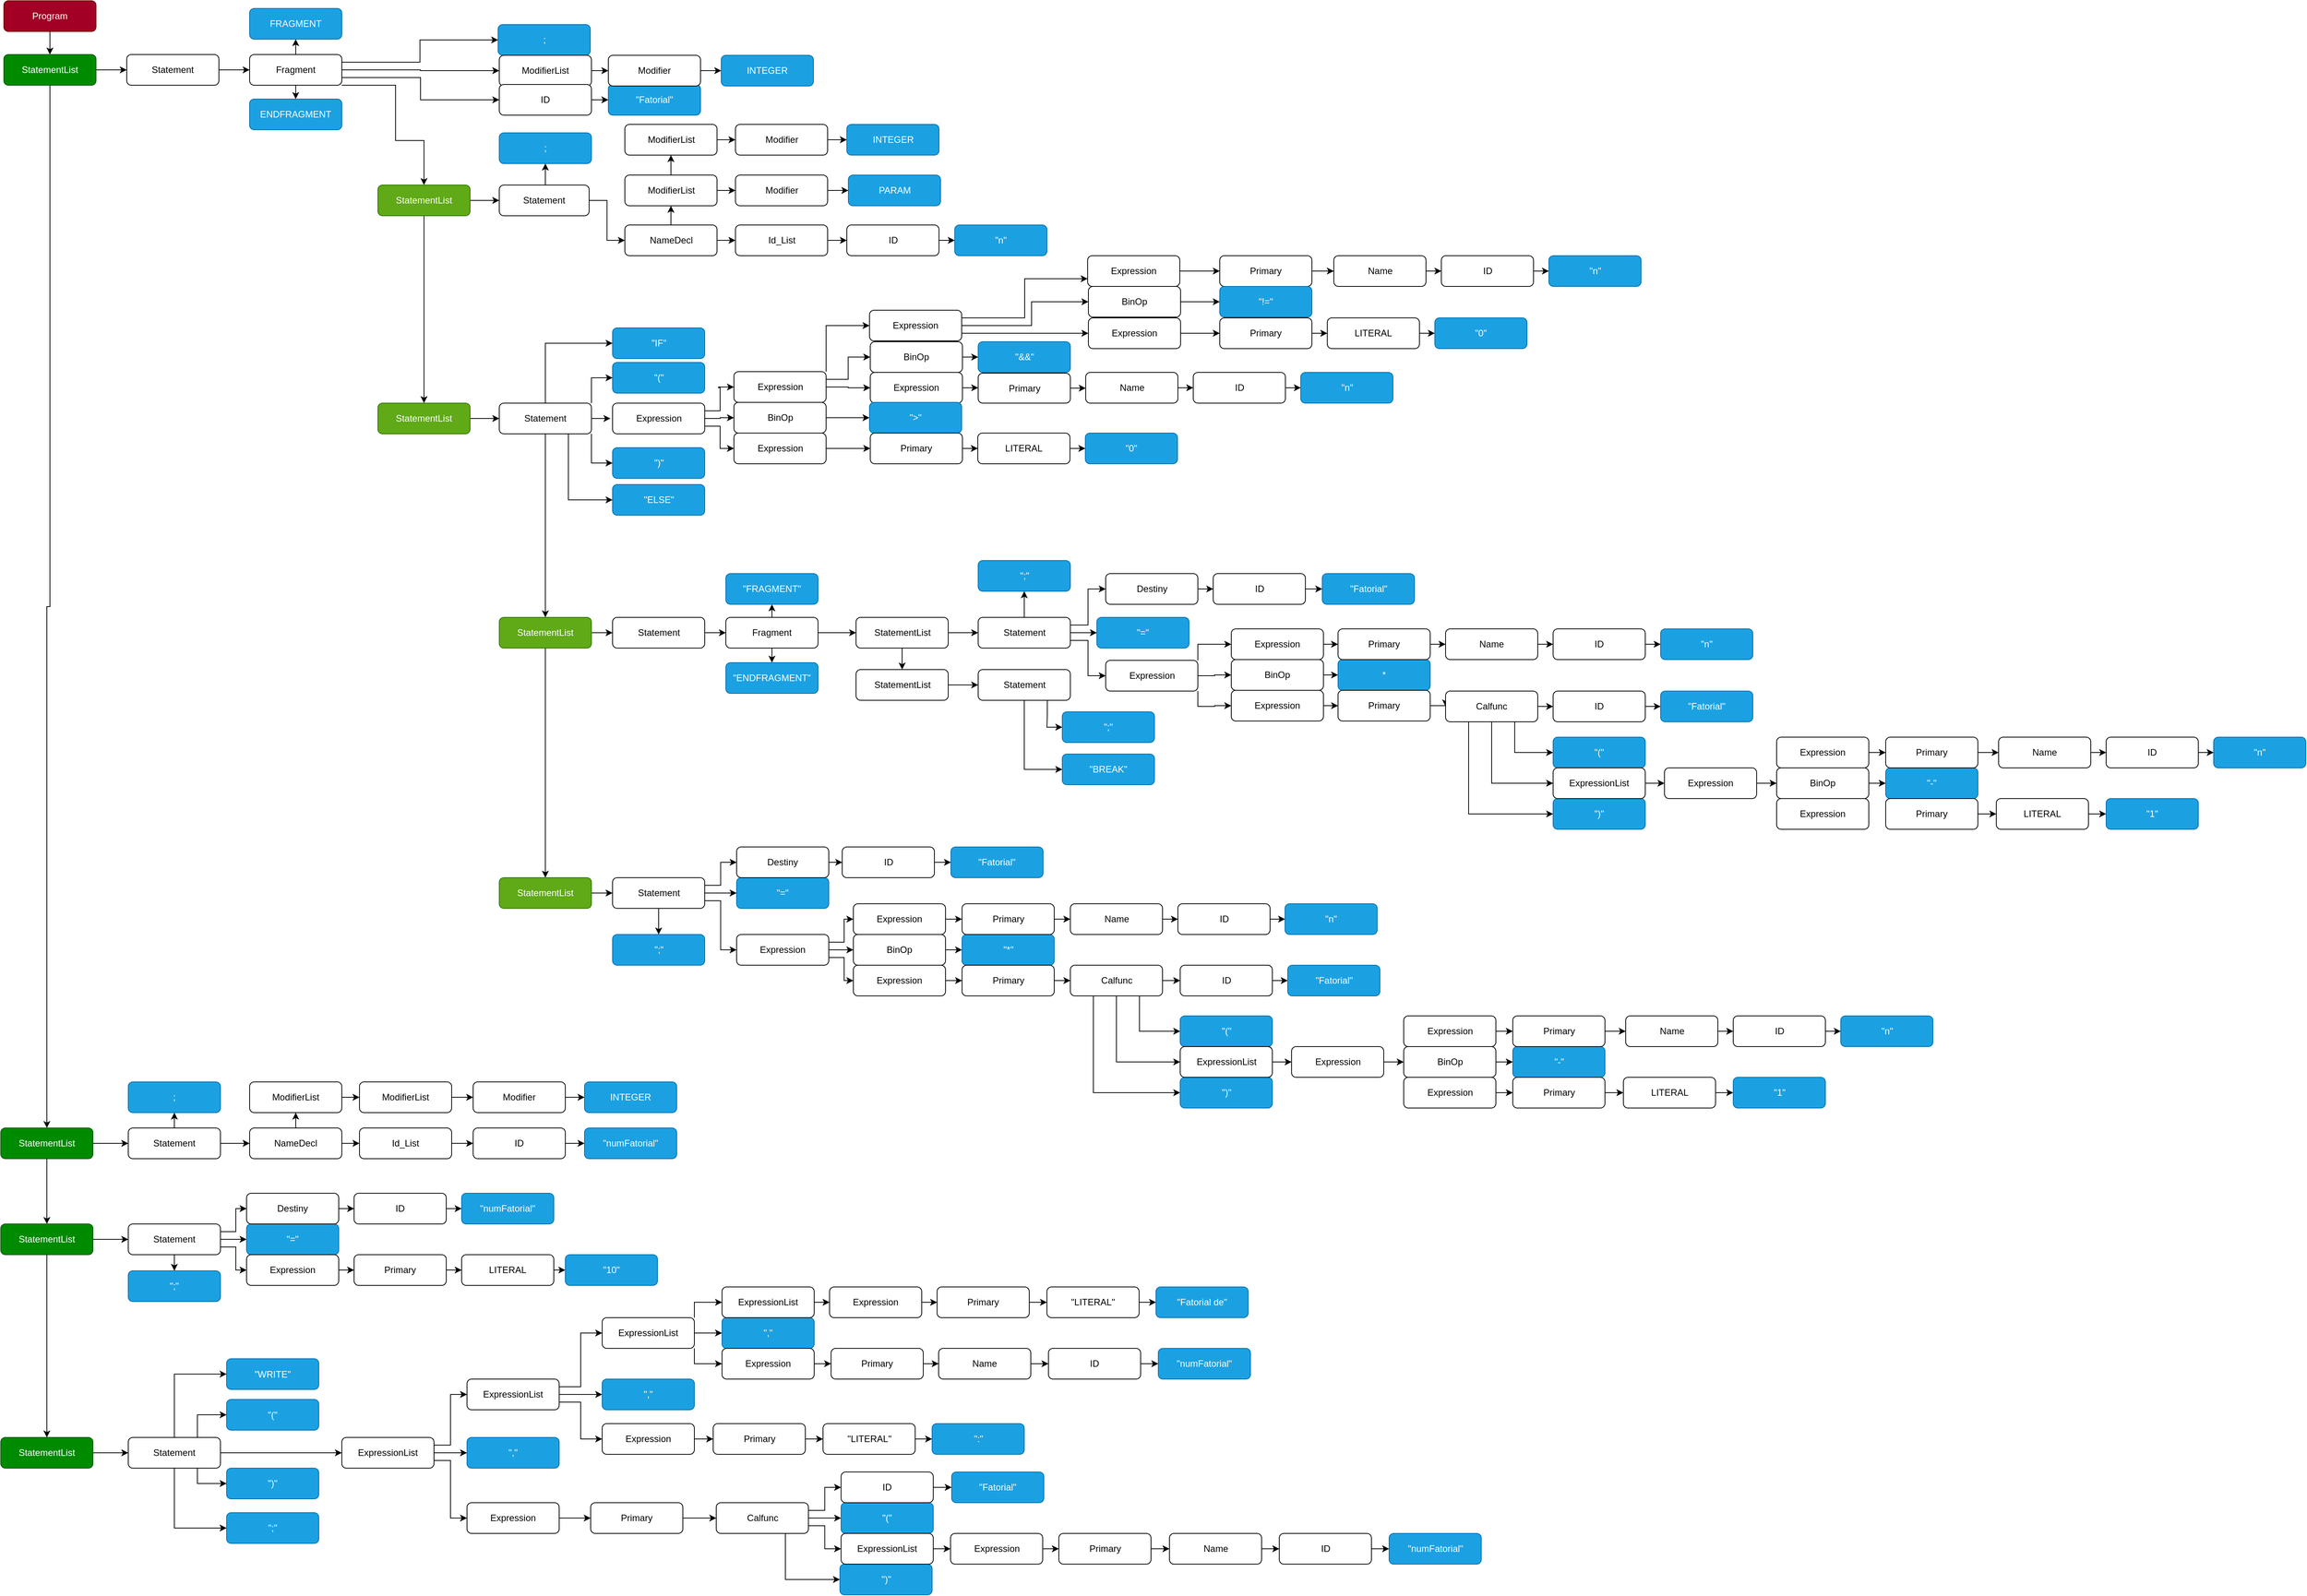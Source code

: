 <mxfile version="21.3.8" type="google">
  <diagram id="C5RBs43oDa-KdzZeNtuy" name="Page-1">
    <mxGraphModel grid="0" page="0" gridSize="10" guides="1" tooltips="1" connect="1" arrows="1" fold="1" pageScale="1" pageWidth="827" pageHeight="1169" math="0" shadow="0">
      <root>
        <mxCell id="WIyWlLk6GJQsqaUBKTNV-0" />
        <mxCell id="WIyWlLk6GJQsqaUBKTNV-1" parent="WIyWlLk6GJQsqaUBKTNV-0" />
        <mxCell id="DvYviI5u5Ijabw_hEUCR-1" style="edgeStyle=orthogonalEdgeStyle;rounded=0;orthogonalLoop=1;jettySize=auto;html=1;exitX=0.5;exitY=1;exitDx=0;exitDy=0;entryX=0.5;entryY=0;entryDx=0;entryDy=0;" edge="1" parent="WIyWlLk6GJQsqaUBKTNV-1" source="WIyWlLk6GJQsqaUBKTNV-3" target="O5qcWpgSKs4IgxdbwhYX-0">
          <mxGeometry relative="1" as="geometry" />
        </mxCell>
        <mxCell id="WIyWlLk6GJQsqaUBKTNV-3" value="Program" style="rounded=1;whiteSpace=wrap;html=1;fontSize=12;glass=0;strokeWidth=1;shadow=0;fillColor=#a20025;fontColor=#ffffff;strokeColor=#6F0000;" vertex="1" parent="WIyWlLk6GJQsqaUBKTNV-1">
          <mxGeometry x="50" y="20" width="120" height="40" as="geometry" />
        </mxCell>
        <mxCell id="O5qcWpgSKs4IgxdbwhYX-10" value="" style="edgeStyle=orthogonalEdgeStyle;rounded=0;orthogonalLoop=1;jettySize=auto;html=1;" edge="1" parent="WIyWlLk6GJQsqaUBKTNV-1" source="O5qcWpgSKs4IgxdbwhYX-0" target="O5qcWpgSKs4IgxdbwhYX-9">
          <mxGeometry relative="1" as="geometry" />
        </mxCell>
        <mxCell id="0E-LU-rpmm0SCRFe6F6l-116" style="edgeStyle=orthogonalEdgeStyle;rounded=0;orthogonalLoop=1;jettySize=auto;html=1;exitX=0.5;exitY=1;exitDx=0;exitDy=0;entryX=0.5;entryY=0;entryDx=0;entryDy=0;" edge="1" parent="WIyWlLk6GJQsqaUBKTNV-1" source="O5qcWpgSKs4IgxdbwhYX-0" target="O5qcWpgSKs4IgxdbwhYX-467">
          <mxGeometry relative="1" as="geometry" />
        </mxCell>
        <mxCell id="O5qcWpgSKs4IgxdbwhYX-0" value="StatementList" style="rounded=1;whiteSpace=wrap;html=1;fontSize=12;glass=0;strokeWidth=1;shadow=0;fillColor=#008a00;fontColor=#ffffff;strokeColor=#005700;" vertex="1" parent="WIyWlLk6GJQsqaUBKTNV-1">
          <mxGeometry x="50" y="90" width="120" height="40" as="geometry" />
        </mxCell>
        <mxCell id="O5qcWpgSKs4IgxdbwhYX-1" value="FRAGMENT" style="rounded=1;whiteSpace=wrap;html=1;fontSize=12;glass=0;strokeWidth=1;shadow=0;fillColor=#1ba1e2;fontColor=#ffffff;strokeColor=#006EAF;" vertex="1" parent="WIyWlLk6GJQsqaUBKTNV-1">
          <mxGeometry x="370" y="30" width="120" height="40" as="geometry" />
        </mxCell>
        <mxCell id="O5qcWpgSKs4IgxdbwhYX-2" value="INTEGER" style="rounded=1;whiteSpace=wrap;html=1;fontSize=12;glass=0;strokeWidth=1;shadow=0;fillColor=#1ba1e2;fontColor=#ffffff;strokeColor=#006EAF;" vertex="1" parent="WIyWlLk6GJQsqaUBKTNV-1">
          <mxGeometry x="984" y="91" width="120" height="40" as="geometry" />
        </mxCell>
        <mxCell id="O5qcWpgSKs4IgxdbwhYX-5" value="&quot;Fatorial&quot;" style="rounded=1;whiteSpace=wrap;html=1;fontSize=12;glass=0;strokeWidth=1;shadow=0;fillColor=#1ba1e2;fontColor=#ffffff;strokeColor=#006EAF;" vertex="1" parent="WIyWlLk6GJQsqaUBKTNV-1">
          <mxGeometry x="837" y="129" width="120" height="40" as="geometry" />
        </mxCell>
        <mxCell id="O5qcWpgSKs4IgxdbwhYX-6" value=";" style="rounded=1;whiteSpace=wrap;html=1;fontSize=12;glass=0;strokeWidth=1;shadow=0;fillColor=#1ba1e2;fontColor=#ffffff;strokeColor=#006EAF;" vertex="1" parent="WIyWlLk6GJQsqaUBKTNV-1">
          <mxGeometry x="693.5" y="51" width="120" height="40" as="geometry" />
        </mxCell>
        <mxCell id="O5qcWpgSKs4IgxdbwhYX-7" value="INTEGER" style="rounded=1;whiteSpace=wrap;html=1;fontSize=12;glass=0;strokeWidth=1;shadow=0;fillColor=#1ba1e2;fontColor=#ffffff;strokeColor=#006EAF;" vertex="1" parent="WIyWlLk6GJQsqaUBKTNV-1">
          <mxGeometry x="1147.5" y="181" width="120" height="40" as="geometry" />
        </mxCell>
        <mxCell id="O5qcWpgSKs4IgxdbwhYX-8" value="PARAM" style="rounded=1;whiteSpace=wrap;html=1;fontSize=12;glass=0;strokeWidth=1;shadow=0;fillColor=#1ba1e2;fontColor=#ffffff;strokeColor=#006EAF;" vertex="1" parent="WIyWlLk6GJQsqaUBKTNV-1">
          <mxGeometry x="1149.5" y="247" width="120" height="40" as="geometry" />
        </mxCell>
        <mxCell id="O5qcWpgSKs4IgxdbwhYX-12" value="" style="edgeStyle=orthogonalEdgeStyle;rounded=0;orthogonalLoop=1;jettySize=auto;html=1;" edge="1" parent="WIyWlLk6GJQsqaUBKTNV-1" source="O5qcWpgSKs4IgxdbwhYX-9" target="O5qcWpgSKs4IgxdbwhYX-11">
          <mxGeometry relative="1" as="geometry" />
        </mxCell>
        <mxCell id="O5qcWpgSKs4IgxdbwhYX-9" value="Statement" style="rounded=1;whiteSpace=wrap;html=1;fontSize=12;glass=0;strokeWidth=1;shadow=0;" vertex="1" parent="WIyWlLk6GJQsqaUBKTNV-1">
          <mxGeometry x="210" y="90" width="120" height="40" as="geometry" />
        </mxCell>
        <mxCell id="0E-LU-rpmm0SCRFe6F6l-74" style="edgeStyle=orthogonalEdgeStyle;rounded=0;orthogonalLoop=1;jettySize=auto;html=1;exitX=0.5;exitY=1;exitDx=0;exitDy=0;entryX=0.5;entryY=0;entryDx=0;entryDy=0;" edge="1" parent="WIyWlLk6GJQsqaUBKTNV-1" source="O5qcWpgSKs4IgxdbwhYX-11" target="O5qcWpgSKs4IgxdbwhYX-464">
          <mxGeometry relative="1" as="geometry" />
        </mxCell>
        <mxCell id="0E-LU-rpmm0SCRFe6F6l-75" style="edgeStyle=orthogonalEdgeStyle;rounded=0;orthogonalLoop=1;jettySize=auto;html=1;exitX=0.5;exitY=0;exitDx=0;exitDy=0;entryX=0.5;entryY=1;entryDx=0;entryDy=0;" edge="1" parent="WIyWlLk6GJQsqaUBKTNV-1" source="O5qcWpgSKs4IgxdbwhYX-11" target="O5qcWpgSKs4IgxdbwhYX-1">
          <mxGeometry relative="1" as="geometry" />
        </mxCell>
        <mxCell id="I1Nj4VJWrZhrebcEaoRm-1" style="edgeStyle=orthogonalEdgeStyle;rounded=0;orthogonalLoop=1;jettySize=auto;html=1;exitX=1;exitY=0.5;exitDx=0;exitDy=0;entryX=0;entryY=0.5;entryDx=0;entryDy=0;" edge="1" parent="WIyWlLk6GJQsqaUBKTNV-1" source="O5qcWpgSKs4IgxdbwhYX-11" target="O5qcWpgSKs4IgxdbwhYX-22">
          <mxGeometry relative="1" as="geometry" />
        </mxCell>
        <mxCell id="I1Nj4VJWrZhrebcEaoRm-2" style="edgeStyle=orthogonalEdgeStyle;rounded=0;orthogonalLoop=1;jettySize=auto;html=1;exitX=1;exitY=0.25;exitDx=0;exitDy=0;entryX=0;entryY=0.5;entryDx=0;entryDy=0;" edge="1" parent="WIyWlLk6GJQsqaUBKTNV-1" source="O5qcWpgSKs4IgxdbwhYX-11" target="O5qcWpgSKs4IgxdbwhYX-6">
          <mxGeometry relative="1" as="geometry" />
        </mxCell>
        <mxCell id="I1Nj4VJWrZhrebcEaoRm-5" style="edgeStyle=orthogonalEdgeStyle;rounded=0;orthogonalLoop=1;jettySize=auto;html=1;exitX=1;exitY=1;exitDx=0;exitDy=0;entryX=0.5;entryY=0;entryDx=0;entryDy=0;" edge="1" parent="WIyWlLk6GJQsqaUBKTNV-1" source="O5qcWpgSKs4IgxdbwhYX-11" target="0E-LU-rpmm0SCRFe6F6l-147">
          <mxGeometry relative="1" as="geometry">
            <Array as="points">
              <mxPoint x="560" y="130" />
              <mxPoint x="560" y="202" />
              <mxPoint x="597" y="202" />
            </Array>
          </mxGeometry>
        </mxCell>
        <mxCell id="H8Ah17rOPp0xhHTF8w0b-0" style="edgeStyle=orthogonalEdgeStyle;rounded=0;orthogonalLoop=1;jettySize=auto;html=1;exitX=1;exitY=0.75;exitDx=0;exitDy=0;entryX=0;entryY=0.5;entryDx=0;entryDy=0;" edge="1" parent="WIyWlLk6GJQsqaUBKTNV-1" source="O5qcWpgSKs4IgxdbwhYX-11" target="O5qcWpgSKs4IgxdbwhYX-32">
          <mxGeometry relative="1" as="geometry" />
        </mxCell>
        <mxCell id="O5qcWpgSKs4IgxdbwhYX-11" value="Fragment" style="rounded=1;whiteSpace=wrap;html=1;fontSize=12;glass=0;strokeWidth=1;shadow=0;" vertex="1" parent="WIyWlLk6GJQsqaUBKTNV-1">
          <mxGeometry x="370" y="90" width="120" height="40" as="geometry" />
        </mxCell>
        <mxCell id="jhcRTHXOrCXN50fCUgo5-0" style="edgeStyle=orthogonalEdgeStyle;rounded=0;orthogonalLoop=1;jettySize=auto;html=1;exitX=1;exitY=0.5;exitDx=0;exitDy=0;entryX=0;entryY=0.5;entryDx=0;entryDy=0;" edge="1" parent="WIyWlLk6GJQsqaUBKTNV-1" source="O5qcWpgSKs4IgxdbwhYX-22" target="O5qcWpgSKs4IgxdbwhYX-26">
          <mxGeometry relative="1" as="geometry" />
        </mxCell>
        <mxCell id="O5qcWpgSKs4IgxdbwhYX-22" value="ModifierList" style="rounded=1;whiteSpace=wrap;html=1;fontSize=12;glass=0;strokeWidth=1;shadow=0;" vertex="1" parent="WIyWlLk6GJQsqaUBKTNV-1">
          <mxGeometry x="695" y="91" width="120" height="40" as="geometry" />
        </mxCell>
        <mxCell id="O5qcWpgSKs4IgxdbwhYX-28" style="edgeStyle=orthogonalEdgeStyle;rounded=0;orthogonalLoop=1;jettySize=auto;html=1;exitX=1;exitY=0.5;exitDx=0;exitDy=0;entryX=0;entryY=0.5;entryDx=0;entryDy=0;" edge="1" parent="WIyWlLk6GJQsqaUBKTNV-1" source="O5qcWpgSKs4IgxdbwhYX-26" target="O5qcWpgSKs4IgxdbwhYX-2">
          <mxGeometry relative="1" as="geometry" />
        </mxCell>
        <mxCell id="O5qcWpgSKs4IgxdbwhYX-26" value="Modifier" style="rounded=1;whiteSpace=wrap;html=1;fontSize=12;glass=0;strokeWidth=1;shadow=0;" vertex="1" parent="WIyWlLk6GJQsqaUBKTNV-1">
          <mxGeometry x="837" y="91" width="120" height="40" as="geometry" />
        </mxCell>
        <mxCell id="O5qcWpgSKs4IgxdbwhYX-34" style="edgeStyle=orthogonalEdgeStyle;rounded=0;orthogonalLoop=1;jettySize=auto;html=1;exitX=1;exitY=0.5;exitDx=0;exitDy=0;entryX=0;entryY=0.5;entryDx=0;entryDy=0;" edge="1" parent="WIyWlLk6GJQsqaUBKTNV-1" source="O5qcWpgSKs4IgxdbwhYX-32" target="O5qcWpgSKs4IgxdbwhYX-5">
          <mxGeometry relative="1" as="geometry" />
        </mxCell>
        <mxCell id="O5qcWpgSKs4IgxdbwhYX-32" value="ID" style="rounded=1;whiteSpace=wrap;html=1;fontSize=12;glass=0;strokeWidth=1;shadow=0;" vertex="1" parent="WIyWlLk6GJQsqaUBKTNV-1">
          <mxGeometry x="695" y="129" width="120" height="40" as="geometry" />
        </mxCell>
        <mxCell id="O5qcWpgSKs4IgxdbwhYX-36" value="&quot;n&quot;" style="rounded=1;whiteSpace=wrap;html=1;fontSize=12;glass=0;strokeWidth=1;shadow=0;fillColor=#1ba1e2;fontColor=#ffffff;strokeColor=#006EAF;" vertex="1" parent="WIyWlLk6GJQsqaUBKTNV-1">
          <mxGeometry x="1288" y="312" width="120" height="40" as="geometry" />
        </mxCell>
        <mxCell id="O5qcWpgSKs4IgxdbwhYX-38" value=";" style="rounded=1;whiteSpace=wrap;html=1;fontSize=12;glass=0;strokeWidth=1;shadow=0;fillColor=#1ba1e2;fontColor=#ffffff;strokeColor=#006EAF;" vertex="1" parent="WIyWlLk6GJQsqaUBKTNV-1">
          <mxGeometry x="695" y="192" width="120" height="40" as="geometry" />
        </mxCell>
        <mxCell id="0E-LU-rpmm0SCRFe6F6l-8" style="edgeStyle=orthogonalEdgeStyle;rounded=0;orthogonalLoop=1;jettySize=auto;html=1;exitX=1;exitY=0.5;exitDx=0;exitDy=0;entryX=0;entryY=0.5;entryDx=0;entryDy=0;" edge="1" parent="WIyWlLk6GJQsqaUBKTNV-1" source="O5qcWpgSKs4IgxdbwhYX-39" target="O5qcWpgSKs4IgxdbwhYX-42">
          <mxGeometry relative="1" as="geometry" />
        </mxCell>
        <mxCell id="0E-LU-rpmm0SCRFe6F6l-14" style="edgeStyle=orthogonalEdgeStyle;rounded=0;orthogonalLoop=1;jettySize=auto;html=1;exitX=0.5;exitY=0;exitDx=0;exitDy=0;entryX=0.5;entryY=1;entryDx=0;entryDy=0;" edge="1" parent="WIyWlLk6GJQsqaUBKTNV-1" source="O5qcWpgSKs4IgxdbwhYX-39" target="O5qcWpgSKs4IgxdbwhYX-38">
          <mxGeometry relative="1" as="geometry" />
        </mxCell>
        <mxCell id="O5qcWpgSKs4IgxdbwhYX-39" value="Statement" style="rounded=1;whiteSpace=wrap;html=1;fontSize=12;glass=0;strokeWidth=1;shadow=0;" vertex="1" parent="WIyWlLk6GJQsqaUBKTNV-1">
          <mxGeometry x="695" y="260" width="117" height="40" as="geometry" />
        </mxCell>
        <mxCell id="O5qcWpgSKs4IgxdbwhYX-45" value="" style="edgeStyle=orthogonalEdgeStyle;rounded=0;orthogonalLoop=1;jettySize=auto;html=1;" edge="1" parent="WIyWlLk6GJQsqaUBKTNV-1" source="O5qcWpgSKs4IgxdbwhYX-42" target="O5qcWpgSKs4IgxdbwhYX-44">
          <mxGeometry relative="1" as="geometry" />
        </mxCell>
        <mxCell id="0E-LU-rpmm0SCRFe6F6l-12" style="edgeStyle=orthogonalEdgeStyle;rounded=0;orthogonalLoop=1;jettySize=auto;html=1;exitX=0.5;exitY=0;exitDx=0;exitDy=0;entryX=0.5;entryY=1;entryDx=0;entryDy=0;" edge="1" parent="WIyWlLk6GJQsqaUBKTNV-1" source="O5qcWpgSKs4IgxdbwhYX-42" target="O5qcWpgSKs4IgxdbwhYX-49">
          <mxGeometry relative="1" as="geometry" />
        </mxCell>
        <mxCell id="O5qcWpgSKs4IgxdbwhYX-42" value="NameDecl" style="rounded=1;whiteSpace=wrap;html=1;fontSize=12;glass=0;strokeWidth=1;shadow=0;" vertex="1" parent="WIyWlLk6GJQsqaUBKTNV-1">
          <mxGeometry x="858.5" y="312" width="120" height="40" as="geometry" />
        </mxCell>
        <mxCell id="0E-LU-rpmm0SCRFe6F6l-9" style="edgeStyle=orthogonalEdgeStyle;rounded=0;orthogonalLoop=1;jettySize=auto;html=1;exitX=1;exitY=0.5;exitDx=0;exitDy=0;entryX=0;entryY=0.5;entryDx=0;entryDy=0;" edge="1" parent="WIyWlLk6GJQsqaUBKTNV-1" source="O5qcWpgSKs4IgxdbwhYX-44" target="O5qcWpgSKs4IgxdbwhYX-55">
          <mxGeometry relative="1" as="geometry" />
        </mxCell>
        <mxCell id="O5qcWpgSKs4IgxdbwhYX-44" value="Id_List" style="rounded=1;whiteSpace=wrap;html=1;fontSize=12;glass=0;strokeWidth=1;shadow=0;" vertex="1" parent="WIyWlLk6GJQsqaUBKTNV-1">
          <mxGeometry x="1002.5" y="312" width="120" height="40" as="geometry" />
        </mxCell>
        <mxCell id="O5qcWpgSKs4IgxdbwhYX-62" style="edgeStyle=orthogonalEdgeStyle;rounded=0;orthogonalLoop=1;jettySize=auto;html=1;exitX=1;exitY=0.5;exitDx=0;exitDy=0;entryX=0;entryY=0.5;entryDx=0;entryDy=0;" edge="1" parent="WIyWlLk6GJQsqaUBKTNV-1" source="O5qcWpgSKs4IgxdbwhYX-49" target="O5qcWpgSKs4IgxdbwhYX-51">
          <mxGeometry relative="1" as="geometry" />
        </mxCell>
        <mxCell id="0E-LU-rpmm0SCRFe6F6l-13" style="edgeStyle=orthogonalEdgeStyle;rounded=0;orthogonalLoop=1;jettySize=auto;html=1;exitX=0.5;exitY=0;exitDx=0;exitDy=0;" edge="1" parent="WIyWlLk6GJQsqaUBKTNV-1" source="O5qcWpgSKs4IgxdbwhYX-49" target="O5qcWpgSKs4IgxdbwhYX-53">
          <mxGeometry relative="1" as="geometry" />
        </mxCell>
        <mxCell id="O5qcWpgSKs4IgxdbwhYX-49" value="ModifierList" style="rounded=1;whiteSpace=wrap;html=1;fontSize=12;glass=0;strokeWidth=1;shadow=0;" vertex="1" parent="WIyWlLk6GJQsqaUBKTNV-1">
          <mxGeometry x="858.5" y="247" width="120" height="40" as="geometry" />
        </mxCell>
        <mxCell id="0E-LU-rpmm0SCRFe6F6l-11" style="edgeStyle=orthogonalEdgeStyle;rounded=0;orthogonalLoop=1;jettySize=auto;html=1;exitX=1;exitY=0.5;exitDx=0;exitDy=0;entryX=0;entryY=0.5;entryDx=0;entryDy=0;" edge="1" parent="WIyWlLk6GJQsqaUBKTNV-1" source="O5qcWpgSKs4IgxdbwhYX-51" target="O5qcWpgSKs4IgxdbwhYX-8">
          <mxGeometry relative="1" as="geometry" />
        </mxCell>
        <mxCell id="O5qcWpgSKs4IgxdbwhYX-51" value="Modifier" style="rounded=1;whiteSpace=wrap;html=1;fontSize=12;glass=0;strokeWidth=1;shadow=0;" vertex="1" parent="WIyWlLk6GJQsqaUBKTNV-1">
          <mxGeometry x="1002.5" y="247" width="120" height="40" as="geometry" />
        </mxCell>
        <mxCell id="O5qcWpgSKs4IgxdbwhYX-60" value="" style="edgeStyle=orthogonalEdgeStyle;rounded=0;orthogonalLoop=1;jettySize=auto;html=1;" edge="1" parent="WIyWlLk6GJQsqaUBKTNV-1" source="O5qcWpgSKs4IgxdbwhYX-53" target="O5qcWpgSKs4IgxdbwhYX-59">
          <mxGeometry relative="1" as="geometry" />
        </mxCell>
        <mxCell id="O5qcWpgSKs4IgxdbwhYX-53" value="ModifierList" style="rounded=1;whiteSpace=wrap;html=1;fontSize=12;glass=0;strokeWidth=1;shadow=0;" vertex="1" parent="WIyWlLk6GJQsqaUBKTNV-1">
          <mxGeometry x="858.5" y="181" width="120" height="40" as="geometry" />
        </mxCell>
        <mxCell id="0E-LU-rpmm0SCRFe6F6l-25" style="edgeStyle=orthogonalEdgeStyle;rounded=0;orthogonalLoop=1;jettySize=auto;html=1;exitX=1;exitY=0.5;exitDx=0;exitDy=0;entryX=0;entryY=0.5;entryDx=0;entryDy=0;" edge="1" parent="WIyWlLk6GJQsqaUBKTNV-1" source="O5qcWpgSKs4IgxdbwhYX-55" target="O5qcWpgSKs4IgxdbwhYX-36">
          <mxGeometry relative="1" as="geometry" />
        </mxCell>
        <mxCell id="O5qcWpgSKs4IgxdbwhYX-55" value="ID" style="rounded=1;whiteSpace=wrap;html=1;fontSize=12;glass=0;strokeWidth=1;shadow=0;" vertex="1" parent="WIyWlLk6GJQsqaUBKTNV-1">
          <mxGeometry x="1147.5" y="312" width="120" height="40" as="geometry" />
        </mxCell>
        <mxCell id="O5qcWpgSKs4IgxdbwhYX-61" style="edgeStyle=orthogonalEdgeStyle;rounded=0;orthogonalLoop=1;jettySize=auto;html=1;exitX=1;exitY=0.5;exitDx=0;exitDy=0;entryX=0;entryY=0.5;entryDx=0;entryDy=0;" edge="1" parent="WIyWlLk6GJQsqaUBKTNV-1" source="O5qcWpgSKs4IgxdbwhYX-59" target="O5qcWpgSKs4IgxdbwhYX-7">
          <mxGeometry relative="1" as="geometry" />
        </mxCell>
        <mxCell id="O5qcWpgSKs4IgxdbwhYX-59" value="Modifier" style="rounded=1;whiteSpace=wrap;html=1;fontSize=12;glass=0;strokeWidth=1;shadow=0;" vertex="1" parent="WIyWlLk6GJQsqaUBKTNV-1">
          <mxGeometry x="1002.5" y="181" width="120" height="40" as="geometry" />
        </mxCell>
        <mxCell id="O5qcWpgSKs4IgxdbwhYX-64" value="&quot;IF&quot;" style="rounded=1;whiteSpace=wrap;html=1;fontSize=12;glass=0;strokeWidth=1;shadow=0;fillColor=#1ba1e2;fontColor=#ffffff;strokeColor=#006EAF;" vertex="1" parent="WIyWlLk6GJQsqaUBKTNV-1">
          <mxGeometry x="842.5" y="446" width="120" height="40" as="geometry" />
        </mxCell>
        <mxCell id="O5qcWpgSKs4IgxdbwhYX-65" value="&quot;(&quot;" style="rounded=1;whiteSpace=wrap;html=1;fontSize=12;glass=0;strokeWidth=1;shadow=0;fillColor=#1ba1e2;fontColor=#ffffff;strokeColor=#006EAF;" vertex="1" parent="WIyWlLk6GJQsqaUBKTNV-1">
          <mxGeometry x="842.5" y="491" width="120" height="40" as="geometry" />
        </mxCell>
        <mxCell id="O5qcWpgSKs4IgxdbwhYX-69" value="&quot;;&quot;" style="rounded=1;whiteSpace=wrap;html=1;fontSize=12;glass=0;strokeWidth=1;shadow=0;fillColor=#1ba1e2;fontColor=#ffffff;strokeColor=#006EAF;" vertex="1" parent="WIyWlLk6GJQsqaUBKTNV-1">
          <mxGeometry x="1318.5" y="749" width="120" height="40" as="geometry" />
        </mxCell>
        <mxCell id="O5qcWpgSKs4IgxdbwhYX-70" value="&quot;&amp;amp;&amp;amp;&quot;" style="rounded=1;whiteSpace=wrap;html=1;fontSize=12;glass=0;strokeWidth=1;shadow=0;fillColor=#1ba1e2;fontColor=#ffffff;strokeColor=#006EAF;" vertex="1" parent="WIyWlLk6GJQsqaUBKTNV-1">
          <mxGeometry x="1318.5" y="464" width="120" height="40" as="geometry" />
        </mxCell>
        <mxCell id="O5qcWpgSKs4IgxdbwhYX-74" value="&quot;)&quot;" style="rounded=1;whiteSpace=wrap;html=1;fontSize=12;glass=0;strokeWidth=1;shadow=0;fillColor=#1ba1e2;fontColor=#ffffff;strokeColor=#006EAF;" vertex="1" parent="WIyWlLk6GJQsqaUBKTNV-1">
          <mxGeometry x="842.5" y="602" width="120" height="40" as="geometry" />
        </mxCell>
        <mxCell id="0E-LU-rpmm0SCRFe6F6l-56" style="edgeStyle=orthogonalEdgeStyle;rounded=0;orthogonalLoop=1;jettySize=auto;html=1;exitX=0.5;exitY=1;exitDx=0;exitDy=0;" edge="1" parent="WIyWlLk6GJQsqaUBKTNV-1" source="O5qcWpgSKs4IgxdbwhYX-75">
          <mxGeometry relative="1" as="geometry">
            <mxPoint x="1067.537" y="787" as="targetPoint" />
          </mxGeometry>
        </mxCell>
        <mxCell id="O5qcWpgSKs4IgxdbwhYX-75" value="&quot;FRAGMENT&quot;" style="rounded=1;whiteSpace=wrap;html=1;fontSize=12;glass=0;strokeWidth=1;shadow=0;fillColor=#1ba1e2;fontColor=#ffffff;strokeColor=#006EAF;" vertex="1" parent="WIyWlLk6GJQsqaUBKTNV-1">
          <mxGeometry x="990" y="766" width="120" height="40" as="geometry" />
        </mxCell>
        <mxCell id="0E-LU-rpmm0SCRFe6F6l-17" style="edgeStyle=orthogonalEdgeStyle;rounded=0;orthogonalLoop=1;jettySize=auto;html=1;exitX=0.5;exitY=0;exitDx=0;exitDy=0;entryX=0;entryY=0.5;entryDx=0;entryDy=0;" edge="1" parent="WIyWlLk6GJQsqaUBKTNV-1" source="O5qcWpgSKs4IgxdbwhYX-76" target="O5qcWpgSKs4IgxdbwhYX-64">
          <mxGeometry relative="1" as="geometry" />
        </mxCell>
        <mxCell id="0E-LU-rpmm0SCRFe6F6l-41" style="edgeStyle=orthogonalEdgeStyle;rounded=0;orthogonalLoop=1;jettySize=auto;html=1;exitX=1;exitY=0.5;exitDx=0;exitDy=0;entryX=-0.023;entryY=0.513;entryDx=0;entryDy=0;entryPerimeter=0;" edge="1" parent="WIyWlLk6GJQsqaUBKTNV-1" source="O5qcWpgSKs4IgxdbwhYX-76" target="O5qcWpgSKs4IgxdbwhYX-87">
          <mxGeometry relative="1" as="geometry" />
        </mxCell>
        <mxCell id="0E-LU-rpmm0SCRFe6F6l-42" style="edgeStyle=orthogonalEdgeStyle;rounded=0;orthogonalLoop=1;jettySize=auto;html=1;exitX=1;exitY=1;exitDx=0;exitDy=0;entryX=0;entryY=0.5;entryDx=0;entryDy=0;" edge="1" parent="WIyWlLk6GJQsqaUBKTNV-1" source="O5qcWpgSKs4IgxdbwhYX-76" target="O5qcWpgSKs4IgxdbwhYX-74">
          <mxGeometry relative="1" as="geometry" />
        </mxCell>
        <mxCell id="0E-LU-rpmm0SCRFe6F6l-43" style="edgeStyle=orthogonalEdgeStyle;rounded=0;orthogonalLoop=1;jettySize=auto;html=1;exitX=1;exitY=0;exitDx=0;exitDy=0;entryX=0;entryY=0.5;entryDx=0;entryDy=0;" edge="1" parent="WIyWlLk6GJQsqaUBKTNV-1" source="O5qcWpgSKs4IgxdbwhYX-76" target="O5qcWpgSKs4IgxdbwhYX-65">
          <mxGeometry relative="1" as="geometry" />
        </mxCell>
        <mxCell id="0E-LU-rpmm0SCRFe6F6l-44" style="edgeStyle=orthogonalEdgeStyle;rounded=0;orthogonalLoop=1;jettySize=auto;html=1;exitX=0.75;exitY=1;exitDx=0;exitDy=0;entryX=0;entryY=0.5;entryDx=0;entryDy=0;" edge="1" parent="WIyWlLk6GJQsqaUBKTNV-1" source="O5qcWpgSKs4IgxdbwhYX-76" target="O5qcWpgSKs4IgxdbwhYX-309">
          <mxGeometry relative="1" as="geometry" />
        </mxCell>
        <mxCell id="Zxj47xlA75A2O7vvZq-7-2" value="" style="edgeStyle=orthogonalEdgeStyle;rounded=0;orthogonalLoop=1;jettySize=auto;html=1;" edge="1" parent="WIyWlLk6GJQsqaUBKTNV-1" source="O5qcWpgSKs4IgxdbwhYX-76" target="Zxj47xlA75A2O7vvZq-7-1">
          <mxGeometry relative="1" as="geometry" />
        </mxCell>
        <mxCell id="O5qcWpgSKs4IgxdbwhYX-76" value="Statement" style="rounded=1;whiteSpace=wrap;html=1;fontSize=12;glass=0;strokeWidth=1;shadow=0;" vertex="1" parent="WIyWlLk6GJQsqaUBKTNV-1">
          <mxGeometry x="695" y="544" width="120" height="40" as="geometry" />
        </mxCell>
        <mxCell id="O5qcWpgSKs4IgxdbwhYX-92" style="edgeStyle=orthogonalEdgeStyle;rounded=0;orthogonalLoop=1;jettySize=auto;html=1;exitX=1;exitY=0.5;exitDx=0;exitDy=0;" edge="1" parent="WIyWlLk6GJQsqaUBKTNV-1" source="O5qcWpgSKs4IgxdbwhYX-87" target="O5qcWpgSKs4IgxdbwhYX-91">
          <mxGeometry relative="1" as="geometry" />
        </mxCell>
        <mxCell id="0E-LU-rpmm0SCRFe6F6l-29" style="edgeStyle=orthogonalEdgeStyle;rounded=0;orthogonalLoop=1;jettySize=auto;html=1;exitX=1;exitY=0.75;exitDx=0;exitDy=0;entryX=0;entryY=0.5;entryDx=0;entryDy=0;" edge="1" parent="WIyWlLk6GJQsqaUBKTNV-1" source="O5qcWpgSKs4IgxdbwhYX-87" target="O5qcWpgSKs4IgxdbwhYX-93">
          <mxGeometry relative="1" as="geometry" />
        </mxCell>
        <mxCell id="0E-LU-rpmm0SCRFe6F6l-30" style="edgeStyle=orthogonalEdgeStyle;rounded=0;orthogonalLoop=1;jettySize=auto;html=1;exitX=1;exitY=0.25;exitDx=0;exitDy=0;entryX=0;entryY=0.5;entryDx=0;entryDy=0;" edge="1" parent="WIyWlLk6GJQsqaUBKTNV-1" source="O5qcWpgSKs4IgxdbwhYX-87" target="O5qcWpgSKs4IgxdbwhYX-89">
          <mxGeometry relative="1" as="geometry" />
        </mxCell>
        <mxCell id="O5qcWpgSKs4IgxdbwhYX-87" value="Expression" style="rounded=1;whiteSpace=wrap;html=1;fontSize=12;glass=0;strokeWidth=1;shadow=0;" vertex="1" parent="WIyWlLk6GJQsqaUBKTNV-1">
          <mxGeometry x="842.5" y="544" width="120" height="40" as="geometry" />
        </mxCell>
        <mxCell id="hoxSKYSqC14O6qdJ_4Br-42" style="edgeStyle=orthogonalEdgeStyle;rounded=0;orthogonalLoop=1;jettySize=auto;html=1;exitX=1;exitY=0.5;exitDx=0;exitDy=0;entryX=0;entryY=0.5;entryDx=0;entryDy=0;" edge="1" parent="WIyWlLk6GJQsqaUBKTNV-1" source="O5qcWpgSKs4IgxdbwhYX-89" target="hoxSKYSqC14O6qdJ_4Br-3">
          <mxGeometry relative="1" as="geometry" />
        </mxCell>
        <mxCell id="hoxSKYSqC14O6qdJ_4Br-43" style="edgeStyle=orthogonalEdgeStyle;rounded=0;orthogonalLoop=1;jettySize=auto;html=1;exitX=1;exitY=0.25;exitDx=0;exitDy=0;entryX=0;entryY=0.5;entryDx=0;entryDy=0;" edge="1" parent="WIyWlLk6GJQsqaUBKTNV-1" source="O5qcWpgSKs4IgxdbwhYX-89" target="hoxSKYSqC14O6qdJ_4Br-2">
          <mxGeometry relative="1" as="geometry" />
        </mxCell>
        <mxCell id="hoxSKYSqC14O6qdJ_4Br-44" style="edgeStyle=orthogonalEdgeStyle;rounded=0;orthogonalLoop=1;jettySize=auto;html=1;exitX=1;exitY=0;exitDx=0;exitDy=0;entryX=0;entryY=0.5;entryDx=0;entryDy=0;" edge="1" parent="WIyWlLk6GJQsqaUBKTNV-1" source="O5qcWpgSKs4IgxdbwhYX-89" target="hoxSKYSqC14O6qdJ_4Br-1">
          <mxGeometry relative="1" as="geometry" />
        </mxCell>
        <mxCell id="O5qcWpgSKs4IgxdbwhYX-89" value="Expression" style="rounded=1;whiteSpace=wrap;html=1;fontSize=12;glass=0;strokeWidth=1;shadow=0;" vertex="1" parent="WIyWlLk6GJQsqaUBKTNV-1">
          <mxGeometry x="1000.5" y="503" width="120" height="40" as="geometry" />
        </mxCell>
        <mxCell id="MsqvOlsJMTI6k4EGRhwS-0" style="edgeStyle=orthogonalEdgeStyle;rounded=0;orthogonalLoop=1;jettySize=auto;html=1;exitX=1;exitY=0.5;exitDx=0;exitDy=0;entryX=0;entryY=0.5;entryDx=0;entryDy=0;" edge="1" parent="WIyWlLk6GJQsqaUBKTNV-1" source="O5qcWpgSKs4IgxdbwhYX-91" target="hoxSKYSqC14O6qdJ_4Br-30">
          <mxGeometry relative="1" as="geometry" />
        </mxCell>
        <mxCell id="O5qcWpgSKs4IgxdbwhYX-91" value="BinOp" style="rounded=1;whiteSpace=wrap;html=1;fontSize=12;glass=0;strokeWidth=1;shadow=0;" vertex="1" parent="WIyWlLk6GJQsqaUBKTNV-1">
          <mxGeometry x="1000.5" y="543" width="120" height="40" as="geometry" />
        </mxCell>
        <mxCell id="MsqvOlsJMTI6k4EGRhwS-1" style="edgeStyle=orthogonalEdgeStyle;rounded=0;orthogonalLoop=1;jettySize=auto;html=1;exitX=1;exitY=0.5;exitDx=0;exitDy=0;entryX=0;entryY=0.5;entryDx=0;entryDy=0;" edge="1" parent="WIyWlLk6GJQsqaUBKTNV-1" source="O5qcWpgSKs4IgxdbwhYX-93" target="hoxSKYSqC14O6qdJ_4Br-33">
          <mxGeometry relative="1" as="geometry" />
        </mxCell>
        <mxCell id="O5qcWpgSKs4IgxdbwhYX-93" value="Expression" style="rounded=1;whiteSpace=wrap;html=1;fontSize=12;glass=0;strokeWidth=1;shadow=0;" vertex="1" parent="WIyWlLk6GJQsqaUBKTNV-1">
          <mxGeometry x="1000.5" y="583" width="120" height="40" as="geometry" />
        </mxCell>
        <mxCell id="0E-LU-rpmm0SCRFe6F6l-53" style="edgeStyle=orthogonalEdgeStyle;rounded=0;orthogonalLoop=1;jettySize=auto;html=1;exitX=1;exitY=0.5;exitDx=0;exitDy=0;entryX=0;entryY=0.5;entryDx=0;entryDy=0;" edge="1" parent="WIyWlLk6GJQsqaUBKTNV-1" source="O5qcWpgSKs4IgxdbwhYX-183" target="O5qcWpgSKs4IgxdbwhYX-185">
          <mxGeometry relative="1" as="geometry" />
        </mxCell>
        <mxCell id="O5qcWpgSKs4IgxdbwhYX-183" value="Statement" style="rounded=1;whiteSpace=wrap;html=1;fontSize=12;glass=0;strokeWidth=1;shadow=0;" vertex="1" parent="WIyWlLk6GJQsqaUBKTNV-1">
          <mxGeometry x="842.5" y="823" width="120" height="40" as="geometry" />
        </mxCell>
        <mxCell id="0E-LU-rpmm0SCRFe6F6l-51" style="edgeStyle=orthogonalEdgeStyle;rounded=0;orthogonalLoop=1;jettySize=auto;html=1;exitX=1;exitY=0.5;exitDx=0;exitDy=0;entryX=0;entryY=0.5;entryDx=0;entryDy=0;" edge="1" parent="WIyWlLk6GJQsqaUBKTNV-1" source="O5qcWpgSKs4IgxdbwhYX-185" target="O5qcWpgSKs4IgxdbwhYX-194">
          <mxGeometry relative="1" as="geometry" />
        </mxCell>
        <mxCell id="0E-LU-rpmm0SCRFe6F6l-54" style="edgeStyle=orthogonalEdgeStyle;rounded=0;orthogonalLoop=1;jettySize=auto;html=1;exitX=0.5;exitY=1;exitDx=0;exitDy=0;entryX=0.5;entryY=0;entryDx=0;entryDy=0;" edge="1" parent="WIyWlLk6GJQsqaUBKTNV-1" source="O5qcWpgSKs4IgxdbwhYX-185" target="O5qcWpgSKs4IgxdbwhYX-307">
          <mxGeometry relative="1" as="geometry" />
        </mxCell>
        <mxCell id="0E-LU-rpmm0SCRFe6F6l-57" style="edgeStyle=orthogonalEdgeStyle;rounded=0;orthogonalLoop=1;jettySize=auto;html=1;exitX=0.5;exitY=0;exitDx=0;exitDy=0;entryX=0.5;entryY=1;entryDx=0;entryDy=0;" edge="1" parent="WIyWlLk6GJQsqaUBKTNV-1" source="O5qcWpgSKs4IgxdbwhYX-185" target="O5qcWpgSKs4IgxdbwhYX-75">
          <mxGeometry relative="1" as="geometry" />
        </mxCell>
        <mxCell id="O5qcWpgSKs4IgxdbwhYX-185" value="Fragment" style="rounded=1;whiteSpace=wrap;html=1;fontSize=12;glass=0;strokeWidth=1;shadow=0;" vertex="1" parent="WIyWlLk6GJQsqaUBKTNV-1">
          <mxGeometry x="990" y="823" width="120" height="40" as="geometry" />
        </mxCell>
        <mxCell id="O5qcWpgSKs4IgxdbwhYX-209" value="" style="edgeStyle=orthogonalEdgeStyle;rounded=0;orthogonalLoop=1;jettySize=auto;html=1;" edge="1" parent="WIyWlLk6GJQsqaUBKTNV-1" source="O5qcWpgSKs4IgxdbwhYX-194" target="O5qcWpgSKs4IgxdbwhYX-208">
          <mxGeometry relative="1" as="geometry" />
        </mxCell>
        <mxCell id="0E-LU-rpmm0SCRFe6F6l-52" style="edgeStyle=orthogonalEdgeStyle;rounded=0;orthogonalLoop=1;jettySize=auto;html=1;exitX=0.5;exitY=1;exitDx=0;exitDy=0;entryX=0.5;entryY=0;entryDx=0;entryDy=0;" edge="1" parent="WIyWlLk6GJQsqaUBKTNV-1" source="O5qcWpgSKs4IgxdbwhYX-194" target="O5qcWpgSKs4IgxdbwhYX-298">
          <mxGeometry relative="1" as="geometry" />
        </mxCell>
        <mxCell id="O5qcWpgSKs4IgxdbwhYX-194" value="StatementList" style="rounded=1;whiteSpace=wrap;html=1;fontSize=12;glass=0;strokeWidth=1;shadow=0;" vertex="1" parent="WIyWlLk6GJQsqaUBKTNV-1">
          <mxGeometry x="1159.5" y="823" width="120" height="40" as="geometry" />
        </mxCell>
        <mxCell id="O5qcWpgSKs4IgxdbwhYX-197" value="&quot;Fatorial&quot;" style="rounded=1;whiteSpace=wrap;html=1;fontSize=12;glass=0;strokeWidth=1;shadow=0;fillColor=#1ba1e2;fontColor=#ffffff;strokeColor=#006EAF;" vertex="1" parent="WIyWlLk6GJQsqaUBKTNV-1">
          <mxGeometry x="1766.5" y="766" width="120" height="40" as="geometry" />
        </mxCell>
        <mxCell id="O5qcWpgSKs4IgxdbwhYX-198" value="&quot;=&quot;" style="rounded=1;whiteSpace=wrap;html=1;fontSize=12;glass=0;strokeWidth=1;shadow=0;fillColor=#1ba1e2;fontColor=#ffffff;strokeColor=#006EAF;" vertex="1" parent="WIyWlLk6GJQsqaUBKTNV-1">
          <mxGeometry x="1473" y="823" width="120" height="40" as="geometry" />
        </mxCell>
        <mxCell id="O5qcWpgSKs4IgxdbwhYX-199" value="&quot;n&quot;" style="rounded=1;whiteSpace=wrap;html=1;fontSize=12;glass=0;strokeWidth=1;shadow=0;fillColor=#1ba1e2;fontColor=#ffffff;strokeColor=#006EAF;" vertex="1" parent="WIyWlLk6GJQsqaUBKTNV-1">
          <mxGeometry x="2207" y="838" width="120" height="40" as="geometry" />
        </mxCell>
        <mxCell id="O5qcWpgSKs4IgxdbwhYX-200" value="*" style="rounded=1;whiteSpace=wrap;html=1;fontSize=12;glass=0;strokeWidth=1;shadow=0;fillColor=#1ba1e2;fontColor=#ffffff;strokeColor=#006EAF;" vertex="1" parent="WIyWlLk6GJQsqaUBKTNV-1">
          <mxGeometry x="1787" y="878" width="120" height="40" as="geometry" />
        </mxCell>
        <mxCell id="O5qcWpgSKs4IgxdbwhYX-201" value="&quot;Fatorial&quot;" style="rounded=1;whiteSpace=wrap;html=1;fontSize=12;glass=0;strokeWidth=1;shadow=0;fillColor=#1ba1e2;fontColor=#ffffff;strokeColor=#006EAF;" vertex="1" parent="WIyWlLk6GJQsqaUBKTNV-1">
          <mxGeometry x="2207" y="919" width="120" height="40" as="geometry" />
        </mxCell>
        <mxCell id="O5qcWpgSKs4IgxdbwhYX-202" value="&quot;(&quot;" style="rounded=1;whiteSpace=wrap;html=1;fontSize=12;glass=0;strokeWidth=1;shadow=0;fillColor=#1ba1e2;fontColor=#ffffff;strokeColor=#006EAF;" vertex="1" parent="WIyWlLk6GJQsqaUBKTNV-1">
          <mxGeometry x="2067" y="979" width="120" height="40" as="geometry" />
        </mxCell>
        <mxCell id="O5qcWpgSKs4IgxdbwhYX-203" value="&quot;n&quot;" style="rounded=1;whiteSpace=wrap;html=1;fontSize=12;glass=0;strokeWidth=1;shadow=0;fillColor=#1ba1e2;fontColor=#ffffff;strokeColor=#006EAF;" vertex="1" parent="WIyWlLk6GJQsqaUBKTNV-1">
          <mxGeometry x="2927" y="979" width="120" height="40" as="geometry" />
        </mxCell>
        <mxCell id="O5qcWpgSKs4IgxdbwhYX-204" value="&quot;-&quot;" style="rounded=1;whiteSpace=wrap;html=1;fontSize=12;glass=0;strokeWidth=1;shadow=0;fillColor=#1ba1e2;fontColor=#ffffff;strokeColor=#006EAF;" vertex="1" parent="WIyWlLk6GJQsqaUBKTNV-1">
          <mxGeometry x="2500" y="1019" width="120" height="40" as="geometry" />
        </mxCell>
        <mxCell id="O5qcWpgSKs4IgxdbwhYX-205" value="&quot;1&quot;" style="rounded=1;whiteSpace=wrap;html=1;fontSize=12;glass=0;strokeWidth=1;shadow=0;fillColor=#1ba1e2;fontColor=#ffffff;strokeColor=#006EAF;" vertex="1" parent="WIyWlLk6GJQsqaUBKTNV-1">
          <mxGeometry x="2787" y="1059" width="120" height="40" as="geometry" />
        </mxCell>
        <mxCell id="O5qcWpgSKs4IgxdbwhYX-206" value="&quot;)&quot;" style="rounded=1;whiteSpace=wrap;html=1;fontSize=12;glass=0;strokeWidth=1;shadow=0;fillColor=#1ba1e2;fontColor=#ffffff;strokeColor=#006EAF;" vertex="1" parent="WIyWlLk6GJQsqaUBKTNV-1">
          <mxGeometry x="2067" y="1059" width="120" height="40" as="geometry" />
        </mxCell>
        <mxCell id="O5qcWpgSKs4IgxdbwhYX-207" value="&quot;BREAK&quot;" style="rounded=1;whiteSpace=wrap;html=1;fontSize=12;glass=0;strokeWidth=1;shadow=0;fillColor=#1ba1e2;fontColor=#ffffff;strokeColor=#006EAF;" vertex="1" parent="WIyWlLk6GJQsqaUBKTNV-1">
          <mxGeometry x="1428" y="1001" width="120" height="40" as="geometry" />
        </mxCell>
        <mxCell id="O5qcWpgSKs4IgxdbwhYX-227" style="edgeStyle=orthogonalEdgeStyle;rounded=0;orthogonalLoop=1;jettySize=auto;html=1;exitX=1;exitY=0.75;exitDx=0;exitDy=0;entryX=0;entryY=0.5;entryDx=0;entryDy=0;" edge="1" parent="WIyWlLk6GJQsqaUBKTNV-1" source="O5qcWpgSKs4IgxdbwhYX-208" target="O5qcWpgSKs4IgxdbwhYX-225">
          <mxGeometry relative="1" as="geometry" />
        </mxCell>
        <mxCell id="0E-LU-rpmm0SCRFe6F6l-59" style="edgeStyle=orthogonalEdgeStyle;rounded=0;orthogonalLoop=1;jettySize=auto;html=1;exitX=0.5;exitY=0;exitDx=0;exitDy=0;entryX=0.5;entryY=1;entryDx=0;entryDy=0;" edge="1" parent="WIyWlLk6GJQsqaUBKTNV-1" source="O5qcWpgSKs4IgxdbwhYX-208" target="O5qcWpgSKs4IgxdbwhYX-69">
          <mxGeometry relative="1" as="geometry" />
        </mxCell>
        <mxCell id="0E-LU-rpmm0SCRFe6F6l-61" style="edgeStyle=orthogonalEdgeStyle;rounded=0;orthogonalLoop=1;jettySize=auto;html=1;exitX=1;exitY=0.5;exitDx=0;exitDy=0;entryX=0;entryY=0.5;entryDx=0;entryDy=0;" edge="1" parent="WIyWlLk6GJQsqaUBKTNV-1" source="O5qcWpgSKs4IgxdbwhYX-208" target="O5qcWpgSKs4IgxdbwhYX-198">
          <mxGeometry relative="1" as="geometry" />
        </mxCell>
        <mxCell id="0E-LU-rpmm0SCRFe6F6l-62" style="edgeStyle=orthogonalEdgeStyle;rounded=0;orthogonalLoop=1;jettySize=auto;html=1;exitX=1;exitY=0.25;exitDx=0;exitDy=0;entryX=0;entryY=0.5;entryDx=0;entryDy=0;" edge="1" parent="WIyWlLk6GJQsqaUBKTNV-1" source="O5qcWpgSKs4IgxdbwhYX-208" target="O5qcWpgSKs4IgxdbwhYX-212">
          <mxGeometry relative="1" as="geometry" />
        </mxCell>
        <mxCell id="O5qcWpgSKs4IgxdbwhYX-208" value="Statement" style="rounded=1;whiteSpace=wrap;html=1;fontSize=12;glass=0;strokeWidth=1;shadow=0;" vertex="1" parent="WIyWlLk6GJQsqaUBKTNV-1">
          <mxGeometry x="1318.5" y="823" width="120" height="40" as="geometry" />
        </mxCell>
        <mxCell id="O5qcWpgSKs4IgxdbwhYX-221" value="" style="edgeStyle=orthogonalEdgeStyle;rounded=0;orthogonalLoop=1;jettySize=auto;html=1;" edge="1" parent="WIyWlLk6GJQsqaUBKTNV-1" source="O5qcWpgSKs4IgxdbwhYX-212" target="O5qcWpgSKs4IgxdbwhYX-220">
          <mxGeometry relative="1" as="geometry" />
        </mxCell>
        <mxCell id="O5qcWpgSKs4IgxdbwhYX-212" value="Destiny" style="rounded=1;whiteSpace=wrap;html=1;fontSize=12;glass=0;strokeWidth=1;shadow=0;" vertex="1" parent="WIyWlLk6GJQsqaUBKTNV-1">
          <mxGeometry x="1484.5" y="766" width="120" height="40" as="geometry" />
        </mxCell>
        <mxCell id="O5qcWpgSKs4IgxdbwhYX-222" style="edgeStyle=orthogonalEdgeStyle;rounded=0;orthogonalLoop=1;jettySize=auto;html=1;exitX=1;exitY=0.5;exitDx=0;exitDy=0;entryX=0;entryY=0.5;entryDx=0;entryDy=0;" edge="1" parent="WIyWlLk6GJQsqaUBKTNV-1" source="O5qcWpgSKs4IgxdbwhYX-220" target="O5qcWpgSKs4IgxdbwhYX-197">
          <mxGeometry relative="1" as="geometry" />
        </mxCell>
        <mxCell id="O5qcWpgSKs4IgxdbwhYX-220" value="ID" style="rounded=1;whiteSpace=wrap;html=1;fontSize=12;glass=0;strokeWidth=1;shadow=0;" vertex="1" parent="WIyWlLk6GJQsqaUBKTNV-1">
          <mxGeometry x="1624.5" y="766" width="120" height="40" as="geometry" />
        </mxCell>
        <mxCell id="0E-LU-rpmm0SCRFe6F6l-65" style="edgeStyle=orthogonalEdgeStyle;rounded=0;orthogonalLoop=1;jettySize=auto;html=1;exitX=1;exitY=0.5;exitDx=0;exitDy=0;entryX=0;entryY=0.5;entryDx=0;entryDy=0;" edge="1" parent="WIyWlLk6GJQsqaUBKTNV-1" source="O5qcWpgSKs4IgxdbwhYX-225" target="O5qcWpgSKs4IgxdbwhYX-229">
          <mxGeometry relative="1" as="geometry" />
        </mxCell>
        <mxCell id="0E-LU-rpmm0SCRFe6F6l-66" style="edgeStyle=orthogonalEdgeStyle;rounded=0;orthogonalLoop=1;jettySize=auto;html=1;exitX=1;exitY=1;exitDx=0;exitDy=0;entryX=0;entryY=0.5;entryDx=0;entryDy=0;" edge="1" parent="WIyWlLk6GJQsqaUBKTNV-1" source="O5qcWpgSKs4IgxdbwhYX-225" target="O5qcWpgSKs4IgxdbwhYX-230">
          <mxGeometry relative="1" as="geometry" />
        </mxCell>
        <mxCell id="0E-LU-rpmm0SCRFe6F6l-67" style="edgeStyle=orthogonalEdgeStyle;rounded=0;orthogonalLoop=1;jettySize=auto;html=1;exitX=1;exitY=0;exitDx=0;exitDy=0;entryX=0;entryY=0.5;entryDx=0;entryDy=0;" edge="1" parent="WIyWlLk6GJQsqaUBKTNV-1" source="O5qcWpgSKs4IgxdbwhYX-225" target="O5qcWpgSKs4IgxdbwhYX-228">
          <mxGeometry relative="1" as="geometry" />
        </mxCell>
        <mxCell id="O5qcWpgSKs4IgxdbwhYX-225" value="Expression" style="rounded=1;whiteSpace=wrap;html=1;fontSize=12;glass=0;strokeWidth=1;shadow=0;" vertex="1" parent="WIyWlLk6GJQsqaUBKTNV-1">
          <mxGeometry x="1484.5" y="879" width="120" height="40" as="geometry" />
        </mxCell>
        <mxCell id="O5qcWpgSKs4IgxdbwhYX-257" style="edgeStyle=orthogonalEdgeStyle;rounded=0;orthogonalLoop=1;jettySize=auto;html=1;exitX=1;exitY=0.5;exitDx=0;exitDy=0;entryX=0;entryY=0.5;entryDx=0;entryDy=0;" edge="1" parent="WIyWlLk6GJQsqaUBKTNV-1" source="O5qcWpgSKs4IgxdbwhYX-228" target="O5qcWpgSKs4IgxdbwhYX-252">
          <mxGeometry relative="1" as="geometry" />
        </mxCell>
        <mxCell id="O5qcWpgSKs4IgxdbwhYX-228" value="Expression" style="rounded=1;whiteSpace=wrap;html=1;fontSize=12;glass=0;strokeWidth=1;shadow=0;" vertex="1" parent="WIyWlLk6GJQsqaUBKTNV-1">
          <mxGeometry x="1648" y="838" width="120" height="40" as="geometry" />
        </mxCell>
        <mxCell id="O5qcWpgSKs4IgxdbwhYX-258" style="edgeStyle=orthogonalEdgeStyle;rounded=0;orthogonalLoop=1;jettySize=auto;html=1;exitX=1;exitY=0.5;exitDx=0;exitDy=0;entryX=0;entryY=0.5;entryDx=0;entryDy=0;" edge="1" parent="WIyWlLk6GJQsqaUBKTNV-1" source="O5qcWpgSKs4IgxdbwhYX-229" target="O5qcWpgSKs4IgxdbwhYX-200">
          <mxGeometry relative="1" as="geometry" />
        </mxCell>
        <mxCell id="O5qcWpgSKs4IgxdbwhYX-229" value="BinOp" style="rounded=1;whiteSpace=wrap;html=1;fontSize=12;glass=0;strokeWidth=1;shadow=0;" vertex="1" parent="WIyWlLk6GJQsqaUBKTNV-1">
          <mxGeometry x="1648" y="878" width="120" height="40" as="geometry" />
        </mxCell>
        <mxCell id="O5qcWpgSKs4IgxdbwhYX-261" value="" style="edgeStyle=orthogonalEdgeStyle;rounded=0;orthogonalLoop=1;jettySize=auto;html=1;" edge="1" parent="WIyWlLk6GJQsqaUBKTNV-1" source="O5qcWpgSKs4IgxdbwhYX-230" target="O5qcWpgSKs4IgxdbwhYX-260">
          <mxGeometry relative="1" as="geometry" />
        </mxCell>
        <mxCell id="O5qcWpgSKs4IgxdbwhYX-230" value="Expression" style="rounded=1;whiteSpace=wrap;html=1;fontSize=12;glass=0;strokeWidth=1;shadow=0;" vertex="1" parent="WIyWlLk6GJQsqaUBKTNV-1">
          <mxGeometry x="1648" y="918" width="120" height="40" as="geometry" />
        </mxCell>
        <mxCell id="O5qcWpgSKs4IgxdbwhYX-251" value="" style="edgeStyle=orthogonalEdgeStyle;rounded=0;orthogonalLoop=1;jettySize=auto;html=1;" edge="1" parent="WIyWlLk6GJQsqaUBKTNV-1" source="O5qcWpgSKs4IgxdbwhYX-252" target="O5qcWpgSKs4IgxdbwhYX-254">
          <mxGeometry relative="1" as="geometry" />
        </mxCell>
        <mxCell id="O5qcWpgSKs4IgxdbwhYX-252" value="Primary" style="rounded=1;whiteSpace=wrap;html=1;fontSize=12;glass=0;strokeWidth=1;shadow=0;" vertex="1" parent="WIyWlLk6GJQsqaUBKTNV-1">
          <mxGeometry x="1787" y="838" width="120" height="40" as="geometry" />
        </mxCell>
        <mxCell id="O5qcWpgSKs4IgxdbwhYX-253" value="" style="edgeStyle=orthogonalEdgeStyle;rounded=0;orthogonalLoop=1;jettySize=auto;html=1;" edge="1" parent="WIyWlLk6GJQsqaUBKTNV-1" source="O5qcWpgSKs4IgxdbwhYX-254" target="O5qcWpgSKs4IgxdbwhYX-255">
          <mxGeometry relative="1" as="geometry" />
        </mxCell>
        <mxCell id="O5qcWpgSKs4IgxdbwhYX-254" value="Name" style="rounded=1;whiteSpace=wrap;html=1;fontSize=12;glass=0;strokeWidth=1;shadow=0;" vertex="1" parent="WIyWlLk6GJQsqaUBKTNV-1">
          <mxGeometry x="1927" y="838" width="120" height="40" as="geometry" />
        </mxCell>
        <mxCell id="O5qcWpgSKs4IgxdbwhYX-256" style="edgeStyle=orthogonalEdgeStyle;rounded=0;orthogonalLoop=1;jettySize=auto;html=1;exitX=1;exitY=0.5;exitDx=0;exitDy=0;entryX=0;entryY=0.5;entryDx=0;entryDy=0;" edge="1" parent="WIyWlLk6GJQsqaUBKTNV-1" source="O5qcWpgSKs4IgxdbwhYX-255" target="O5qcWpgSKs4IgxdbwhYX-199">
          <mxGeometry relative="1" as="geometry" />
        </mxCell>
        <mxCell id="O5qcWpgSKs4IgxdbwhYX-255" value="ID" style="rounded=1;whiteSpace=wrap;html=1;fontSize=12;glass=0;strokeWidth=1;shadow=0;" vertex="1" parent="WIyWlLk6GJQsqaUBKTNV-1">
          <mxGeometry x="2067" y="838" width="120" height="40" as="geometry" />
        </mxCell>
        <mxCell id="I1Nj4VJWrZhrebcEaoRm-7" value="" style="edgeStyle=orthogonalEdgeStyle;rounded=0;orthogonalLoop=1;jettySize=auto;html=1;" edge="1" parent="WIyWlLk6GJQsqaUBKTNV-1" source="O5qcWpgSKs4IgxdbwhYX-260" target="I1Nj4VJWrZhrebcEaoRm-6">
          <mxGeometry relative="1" as="geometry" />
        </mxCell>
        <mxCell id="O5qcWpgSKs4IgxdbwhYX-260" value="Primary" style="rounded=1;whiteSpace=wrap;html=1;fontSize=12;glass=0;strokeWidth=1;shadow=0;" vertex="1" parent="WIyWlLk6GJQsqaUBKTNV-1">
          <mxGeometry x="1787" y="918" width="120" height="40" as="geometry" />
        </mxCell>
        <mxCell id="O5qcWpgSKs4IgxdbwhYX-264" style="edgeStyle=orthogonalEdgeStyle;rounded=0;orthogonalLoop=1;jettySize=auto;html=1;exitX=1;exitY=0.5;exitDx=0;exitDy=0;entryX=0;entryY=0.5;entryDx=0;entryDy=0;" edge="1" parent="WIyWlLk6GJQsqaUBKTNV-1" source="O5qcWpgSKs4IgxdbwhYX-262" target="O5qcWpgSKs4IgxdbwhYX-201">
          <mxGeometry relative="1" as="geometry" />
        </mxCell>
        <mxCell id="O5qcWpgSKs4IgxdbwhYX-262" value="ID" style="rounded=1;whiteSpace=wrap;html=1;fontSize=12;glass=0;strokeWidth=1;shadow=0;" vertex="1" parent="WIyWlLk6GJQsqaUBKTNV-1">
          <mxGeometry x="2067" y="919" width="120" height="40" as="geometry" />
        </mxCell>
        <mxCell id="0E-LU-rpmm0SCRFe6F6l-68" style="edgeStyle=orthogonalEdgeStyle;rounded=0;orthogonalLoop=1;jettySize=auto;html=1;exitX=1;exitY=0.5;exitDx=0;exitDy=0;entryX=0;entryY=0.5;entryDx=0;entryDy=0;" edge="1" parent="WIyWlLk6GJQsqaUBKTNV-1" source="O5qcWpgSKs4IgxdbwhYX-266" target="O5qcWpgSKs4IgxdbwhYX-272">
          <mxGeometry relative="1" as="geometry" />
        </mxCell>
        <mxCell id="O5qcWpgSKs4IgxdbwhYX-266" value="ExpressionList" style="rounded=1;whiteSpace=wrap;html=1;fontSize=12;glass=0;strokeWidth=1;shadow=0;" vertex="1" parent="WIyWlLk6GJQsqaUBKTNV-1">
          <mxGeometry x="2067" y="1019" width="120" height="40" as="geometry" />
        </mxCell>
        <mxCell id="O5qcWpgSKs4IgxdbwhYX-290" style="edgeStyle=orthogonalEdgeStyle;rounded=0;orthogonalLoop=1;jettySize=auto;html=1;exitX=1;exitY=0.5;exitDx=0;exitDy=0;entryX=0;entryY=0.5;entryDx=0;entryDy=0;" edge="1" parent="WIyWlLk6GJQsqaUBKTNV-1" source="O5qcWpgSKs4IgxdbwhYX-268" target="O5qcWpgSKs4IgxdbwhYX-285">
          <mxGeometry relative="1" as="geometry" />
        </mxCell>
        <mxCell id="O5qcWpgSKs4IgxdbwhYX-268" value="Expression" style="rounded=1;whiteSpace=wrap;html=1;fontSize=12;glass=0;strokeWidth=1;shadow=0;" vertex="1" parent="WIyWlLk6GJQsqaUBKTNV-1">
          <mxGeometry x="2358" y="979" width="120" height="40" as="geometry" />
        </mxCell>
        <mxCell id="O5qcWpgSKs4IgxdbwhYX-291" style="edgeStyle=orthogonalEdgeStyle;rounded=0;orthogonalLoop=1;jettySize=auto;html=1;exitX=1;exitY=0.5;exitDx=0;exitDy=0;entryX=0;entryY=0.5;entryDx=0;entryDy=0;" edge="1" parent="WIyWlLk6GJQsqaUBKTNV-1" source="O5qcWpgSKs4IgxdbwhYX-269" target="O5qcWpgSKs4IgxdbwhYX-204">
          <mxGeometry relative="1" as="geometry" />
        </mxCell>
        <mxCell id="O5qcWpgSKs4IgxdbwhYX-269" value="BinOp" style="rounded=1;whiteSpace=wrap;html=1;fontSize=12;glass=0;strokeWidth=1;shadow=0;" vertex="1" parent="WIyWlLk6GJQsqaUBKTNV-1">
          <mxGeometry x="2358" y="1019" width="120" height="40" as="geometry" />
        </mxCell>
        <mxCell id="O5qcWpgSKs4IgxdbwhYX-270" value="Expression" style="rounded=1;whiteSpace=wrap;html=1;fontSize=12;glass=0;strokeWidth=1;shadow=0;" vertex="1" parent="WIyWlLk6GJQsqaUBKTNV-1">
          <mxGeometry x="2358" y="1059" width="120" height="40" as="geometry" />
        </mxCell>
        <mxCell id="0E-LU-rpmm0SCRFe6F6l-71" style="edgeStyle=orthogonalEdgeStyle;rounded=0;orthogonalLoop=1;jettySize=auto;html=1;exitX=1;exitY=0.5;exitDx=0;exitDy=0;entryX=0;entryY=0.5;entryDx=0;entryDy=0;" edge="1" parent="WIyWlLk6GJQsqaUBKTNV-1" source="O5qcWpgSKs4IgxdbwhYX-272" target="O5qcWpgSKs4IgxdbwhYX-269">
          <mxGeometry relative="1" as="geometry" />
        </mxCell>
        <mxCell id="O5qcWpgSKs4IgxdbwhYX-272" value="Expression" style="rounded=1;whiteSpace=wrap;html=1;fontSize=12;glass=0;strokeWidth=1;shadow=0;" vertex="1" parent="WIyWlLk6GJQsqaUBKTNV-1">
          <mxGeometry x="2212" y="1019" width="120" height="40" as="geometry" />
        </mxCell>
        <mxCell id="O5qcWpgSKs4IgxdbwhYX-284" value="" style="edgeStyle=orthogonalEdgeStyle;rounded=0;orthogonalLoop=1;jettySize=auto;html=1;" edge="1" parent="WIyWlLk6GJQsqaUBKTNV-1" source="O5qcWpgSKs4IgxdbwhYX-285" target="O5qcWpgSKs4IgxdbwhYX-287">
          <mxGeometry relative="1" as="geometry" />
        </mxCell>
        <mxCell id="O5qcWpgSKs4IgxdbwhYX-285" value="Primary" style="rounded=1;whiteSpace=wrap;html=1;fontSize=12;glass=0;strokeWidth=1;shadow=0;" vertex="1" parent="WIyWlLk6GJQsqaUBKTNV-1">
          <mxGeometry x="2500" y="979" width="120" height="40" as="geometry" />
        </mxCell>
        <mxCell id="O5qcWpgSKs4IgxdbwhYX-286" value="" style="edgeStyle=orthogonalEdgeStyle;rounded=0;orthogonalLoop=1;jettySize=auto;html=1;" edge="1" parent="WIyWlLk6GJQsqaUBKTNV-1" source="O5qcWpgSKs4IgxdbwhYX-287" target="O5qcWpgSKs4IgxdbwhYX-288">
          <mxGeometry relative="1" as="geometry" />
        </mxCell>
        <mxCell id="O5qcWpgSKs4IgxdbwhYX-287" value="Name" style="rounded=1;whiteSpace=wrap;html=1;fontSize=12;glass=0;strokeWidth=1;shadow=0;" vertex="1" parent="WIyWlLk6GJQsqaUBKTNV-1">
          <mxGeometry x="2647" y="979" width="120" height="40" as="geometry" />
        </mxCell>
        <mxCell id="O5qcWpgSKs4IgxdbwhYX-289" style="edgeStyle=orthogonalEdgeStyle;rounded=0;orthogonalLoop=1;jettySize=auto;html=1;exitX=1;exitY=0.5;exitDx=0;exitDy=0;entryX=0;entryY=0.5;entryDx=0;entryDy=0;" edge="1" parent="WIyWlLk6GJQsqaUBKTNV-1" source="O5qcWpgSKs4IgxdbwhYX-288" target="O5qcWpgSKs4IgxdbwhYX-203">
          <mxGeometry relative="1" as="geometry" />
        </mxCell>
        <mxCell id="O5qcWpgSKs4IgxdbwhYX-288" value="ID" style="rounded=1;whiteSpace=wrap;html=1;fontSize=12;glass=0;strokeWidth=1;shadow=0;" vertex="1" parent="WIyWlLk6GJQsqaUBKTNV-1">
          <mxGeometry x="2787" y="979" width="120" height="40" as="geometry" />
        </mxCell>
        <mxCell id="O5qcWpgSKs4IgxdbwhYX-292" value="" style="edgeStyle=orthogonalEdgeStyle;rounded=0;orthogonalLoop=1;jettySize=auto;html=1;" edge="1" parent="WIyWlLk6GJQsqaUBKTNV-1" source="O5qcWpgSKs4IgxdbwhYX-293" target="O5qcWpgSKs4IgxdbwhYX-294">
          <mxGeometry relative="1" as="geometry" />
        </mxCell>
        <mxCell id="O5qcWpgSKs4IgxdbwhYX-293" value="Primary" style="rounded=1;whiteSpace=wrap;html=1;fontSize=12;glass=0;strokeWidth=1;shadow=0;" vertex="1" parent="WIyWlLk6GJQsqaUBKTNV-1">
          <mxGeometry x="2500" y="1059" width="120" height="40" as="geometry" />
        </mxCell>
        <mxCell id="O5qcWpgSKs4IgxdbwhYX-295" style="edgeStyle=orthogonalEdgeStyle;rounded=0;orthogonalLoop=1;jettySize=auto;html=1;exitX=1;exitY=0.5;exitDx=0;exitDy=0;entryX=0;entryY=0.5;entryDx=0;entryDy=0;" edge="1" parent="WIyWlLk6GJQsqaUBKTNV-1" source="O5qcWpgSKs4IgxdbwhYX-294" target="O5qcWpgSKs4IgxdbwhYX-205">
          <mxGeometry relative="1" as="geometry" />
        </mxCell>
        <mxCell id="O5qcWpgSKs4IgxdbwhYX-294" value="LITERAL" style="rounded=1;whiteSpace=wrap;html=1;fontSize=12;glass=0;strokeWidth=1;shadow=0;" vertex="1" parent="WIyWlLk6GJQsqaUBKTNV-1">
          <mxGeometry x="2644" y="1059" width="120" height="40" as="geometry" />
        </mxCell>
        <mxCell id="O5qcWpgSKs4IgxdbwhYX-301" value="" style="edgeStyle=orthogonalEdgeStyle;rounded=0;orthogonalLoop=1;jettySize=auto;html=1;" edge="1" parent="WIyWlLk6GJQsqaUBKTNV-1" source="O5qcWpgSKs4IgxdbwhYX-298" target="O5qcWpgSKs4IgxdbwhYX-300">
          <mxGeometry relative="1" as="geometry" />
        </mxCell>
        <mxCell id="O5qcWpgSKs4IgxdbwhYX-298" value="StatementList" style="rounded=1;whiteSpace=wrap;html=1;fontSize=12;glass=0;strokeWidth=1;shadow=0;" vertex="1" parent="WIyWlLk6GJQsqaUBKTNV-1">
          <mxGeometry x="1159.5" y="891" width="120" height="40" as="geometry" />
        </mxCell>
        <mxCell id="O5qcWpgSKs4IgxdbwhYX-302" style="edgeStyle=orthogonalEdgeStyle;rounded=0;orthogonalLoop=1;jettySize=auto;html=1;exitX=0.5;exitY=1;exitDx=0;exitDy=0;entryX=0;entryY=0.5;entryDx=0;entryDy=0;" edge="1" parent="WIyWlLk6GJQsqaUBKTNV-1" source="O5qcWpgSKs4IgxdbwhYX-300" target="O5qcWpgSKs4IgxdbwhYX-207">
          <mxGeometry relative="1" as="geometry" />
        </mxCell>
        <mxCell id="0E-LU-rpmm0SCRFe6F6l-58" style="edgeStyle=orthogonalEdgeStyle;rounded=0;orthogonalLoop=1;jettySize=auto;html=1;exitX=0.75;exitY=1;exitDx=0;exitDy=0;entryX=0;entryY=0.5;entryDx=0;entryDy=0;" edge="1" parent="WIyWlLk6GJQsqaUBKTNV-1" source="O5qcWpgSKs4IgxdbwhYX-300" target="O5qcWpgSKs4IgxdbwhYX-303">
          <mxGeometry relative="1" as="geometry" />
        </mxCell>
        <mxCell id="O5qcWpgSKs4IgxdbwhYX-300" value="Statement" style="rounded=1;whiteSpace=wrap;html=1;fontSize=12;glass=0;strokeWidth=1;shadow=0;" vertex="1" parent="WIyWlLk6GJQsqaUBKTNV-1">
          <mxGeometry x="1318.5" y="891" width="120" height="40" as="geometry" />
        </mxCell>
        <mxCell id="O5qcWpgSKs4IgxdbwhYX-303" value="&quot;;&quot;" style="rounded=1;whiteSpace=wrap;html=1;fontSize=12;glass=0;strokeWidth=1;shadow=0;fillColor=#1ba1e2;fontColor=#ffffff;strokeColor=#006EAF;" vertex="1" parent="WIyWlLk6GJQsqaUBKTNV-1">
          <mxGeometry x="1428" y="946" width="120" height="40" as="geometry" />
        </mxCell>
        <mxCell id="O5qcWpgSKs4IgxdbwhYX-307" value="&quot;ENDFRAGMENT&quot;" style="rounded=1;whiteSpace=wrap;html=1;fontSize=12;glass=0;strokeWidth=1;shadow=0;fillColor=#1ba1e2;fontColor=#ffffff;strokeColor=#006EAF;" vertex="1" parent="WIyWlLk6GJQsqaUBKTNV-1">
          <mxGeometry x="990" y="882" width="120" height="40" as="geometry" />
        </mxCell>
        <mxCell id="O5qcWpgSKs4IgxdbwhYX-309" value="&quot;ELSE&quot;" style="rounded=1;whiteSpace=wrap;html=1;fontSize=12;glass=0;strokeWidth=1;shadow=0;fillColor=#1ba1e2;fontColor=#ffffff;strokeColor=#006EAF;" vertex="1" parent="WIyWlLk6GJQsqaUBKTNV-1">
          <mxGeometry x="842.5" y="650" width="120" height="40" as="geometry" />
        </mxCell>
        <mxCell id="O5qcWpgSKs4IgxdbwhYX-397" value="&quot;;&quot;" style="rounded=1;whiteSpace=wrap;html=1;fontSize=12;glass=0;strokeWidth=1;shadow=0;fillColor=#1ba1e2;fontColor=#ffffff;strokeColor=#006EAF;" vertex="1" parent="WIyWlLk6GJQsqaUBKTNV-1">
          <mxGeometry x="842.5" y="1236" width="120" height="40" as="geometry" />
        </mxCell>
        <mxCell id="O5qcWpgSKs4IgxdbwhYX-399" value="&quot;Fatorial&quot;" style="rounded=1;whiteSpace=wrap;html=1;fontSize=12;glass=0;strokeWidth=1;shadow=0;fillColor=#1ba1e2;fontColor=#ffffff;strokeColor=#006EAF;" vertex="1" parent="WIyWlLk6GJQsqaUBKTNV-1">
          <mxGeometry x="1283" y="1122" width="120" height="40" as="geometry" />
        </mxCell>
        <mxCell id="O5qcWpgSKs4IgxdbwhYX-400" value="&quot;=&quot;" style="rounded=1;whiteSpace=wrap;html=1;fontSize=12;glass=0;strokeWidth=1;shadow=0;fillColor=#1ba1e2;fontColor=#ffffff;strokeColor=#006EAF;" vertex="1" parent="WIyWlLk6GJQsqaUBKTNV-1">
          <mxGeometry x="1004" y="1162" width="120" height="40" as="geometry" />
        </mxCell>
        <mxCell id="O5qcWpgSKs4IgxdbwhYX-401" value="&quot;n&quot;" style="rounded=1;whiteSpace=wrap;html=1;fontSize=12;glass=0;strokeWidth=1;shadow=0;fillColor=#1ba1e2;fontColor=#ffffff;strokeColor=#006EAF;" vertex="1" parent="WIyWlLk6GJQsqaUBKTNV-1">
          <mxGeometry x="1718" y="1196" width="120" height="40" as="geometry" />
        </mxCell>
        <mxCell id="O5qcWpgSKs4IgxdbwhYX-402" value="&quot;*&quot;" style="rounded=1;whiteSpace=wrap;html=1;fontSize=12;glass=0;strokeWidth=1;shadow=0;fillColor=#1ba1e2;fontColor=#ffffff;strokeColor=#006EAF;" vertex="1" parent="WIyWlLk6GJQsqaUBKTNV-1">
          <mxGeometry x="1297.5" y="1236" width="120" height="40" as="geometry" />
        </mxCell>
        <mxCell id="O5qcWpgSKs4IgxdbwhYX-403" value="&quot;Fatorial&quot;" style="rounded=1;whiteSpace=wrap;html=1;fontSize=12;glass=0;strokeWidth=1;shadow=0;fillColor=#1ba1e2;fontColor=#ffffff;strokeColor=#006EAF;" vertex="1" parent="WIyWlLk6GJQsqaUBKTNV-1">
          <mxGeometry x="1721.5" y="1276" width="120" height="40" as="geometry" />
        </mxCell>
        <mxCell id="O5qcWpgSKs4IgxdbwhYX-411" style="edgeStyle=orthogonalEdgeStyle;rounded=0;orthogonalLoop=1;jettySize=auto;html=1;exitX=1;exitY=0.75;exitDx=0;exitDy=0;entryX=0;entryY=0.5;entryDx=0;entryDy=0;" edge="1" parent="WIyWlLk6GJQsqaUBKTNV-1" source="O5qcWpgSKs4IgxdbwhYX-412" target="O5qcWpgSKs4IgxdbwhYX-420">
          <mxGeometry relative="1" as="geometry" />
        </mxCell>
        <mxCell id="0E-LU-rpmm0SCRFe6F6l-77" style="edgeStyle=orthogonalEdgeStyle;rounded=0;orthogonalLoop=1;jettySize=auto;html=1;exitX=1;exitY=0.25;exitDx=0;exitDy=0;entryX=0;entryY=0.5;entryDx=0;entryDy=0;" edge="1" parent="WIyWlLk6GJQsqaUBKTNV-1" source="O5qcWpgSKs4IgxdbwhYX-412" target="O5qcWpgSKs4IgxdbwhYX-414">
          <mxGeometry relative="1" as="geometry" />
        </mxCell>
        <mxCell id="0E-LU-rpmm0SCRFe6F6l-78" style="edgeStyle=orthogonalEdgeStyle;rounded=0;orthogonalLoop=1;jettySize=auto;html=1;exitX=1;exitY=0.5;exitDx=0;exitDy=0;entryX=0;entryY=0.5;entryDx=0;entryDy=0;" edge="1" parent="WIyWlLk6GJQsqaUBKTNV-1" source="O5qcWpgSKs4IgxdbwhYX-412" target="O5qcWpgSKs4IgxdbwhYX-400">
          <mxGeometry relative="1" as="geometry" />
        </mxCell>
        <mxCell id="0E-LU-rpmm0SCRFe6F6l-86" style="edgeStyle=orthogonalEdgeStyle;rounded=0;orthogonalLoop=1;jettySize=auto;html=1;exitX=0.5;exitY=1;exitDx=0;exitDy=0;entryX=0.5;entryY=0;entryDx=0;entryDy=0;" edge="1" parent="WIyWlLk6GJQsqaUBKTNV-1" source="O5qcWpgSKs4IgxdbwhYX-412" target="O5qcWpgSKs4IgxdbwhYX-397">
          <mxGeometry relative="1" as="geometry" />
        </mxCell>
        <mxCell id="O5qcWpgSKs4IgxdbwhYX-412" value="Statement" style="rounded=1;whiteSpace=wrap;html=1;fontSize=12;glass=0;strokeWidth=1;shadow=0;" vertex="1" parent="WIyWlLk6GJQsqaUBKTNV-1">
          <mxGeometry x="842.5" y="1162" width="120" height="40" as="geometry" />
        </mxCell>
        <mxCell id="O5qcWpgSKs4IgxdbwhYX-413" value="" style="edgeStyle=orthogonalEdgeStyle;rounded=0;orthogonalLoop=1;jettySize=auto;html=1;" edge="1" parent="WIyWlLk6GJQsqaUBKTNV-1" source="O5qcWpgSKs4IgxdbwhYX-414" target="O5qcWpgSKs4IgxdbwhYX-416">
          <mxGeometry relative="1" as="geometry" />
        </mxCell>
        <mxCell id="O5qcWpgSKs4IgxdbwhYX-414" value="Destiny" style="rounded=1;whiteSpace=wrap;html=1;fontSize=12;glass=0;strokeWidth=1;shadow=0;" vertex="1" parent="WIyWlLk6GJQsqaUBKTNV-1">
          <mxGeometry x="1004" y="1122" width="120" height="40" as="geometry" />
        </mxCell>
        <mxCell id="O5qcWpgSKs4IgxdbwhYX-415" style="edgeStyle=orthogonalEdgeStyle;rounded=0;orthogonalLoop=1;jettySize=auto;html=1;exitX=1;exitY=0.5;exitDx=0;exitDy=0;entryX=0;entryY=0.5;entryDx=0;entryDy=0;" edge="1" parent="WIyWlLk6GJQsqaUBKTNV-1" source="O5qcWpgSKs4IgxdbwhYX-416" target="O5qcWpgSKs4IgxdbwhYX-399">
          <mxGeometry relative="1" as="geometry" />
        </mxCell>
        <mxCell id="O5qcWpgSKs4IgxdbwhYX-416" value="ID" style="rounded=1;whiteSpace=wrap;html=1;fontSize=12;glass=0;strokeWidth=1;shadow=0;" vertex="1" parent="WIyWlLk6GJQsqaUBKTNV-1">
          <mxGeometry x="1141.5" y="1122" width="120" height="40" as="geometry" />
        </mxCell>
        <mxCell id="0E-LU-rpmm0SCRFe6F6l-82" style="edgeStyle=orthogonalEdgeStyle;rounded=0;orthogonalLoop=1;jettySize=auto;html=1;exitX=1;exitY=0.25;exitDx=0;exitDy=0;entryX=0;entryY=0.5;entryDx=0;entryDy=0;" edge="1" parent="WIyWlLk6GJQsqaUBKTNV-1" source="O5qcWpgSKs4IgxdbwhYX-420" target="O5qcWpgSKs4IgxdbwhYX-422">
          <mxGeometry relative="1" as="geometry" />
        </mxCell>
        <mxCell id="0E-LU-rpmm0SCRFe6F6l-83" style="edgeStyle=orthogonalEdgeStyle;rounded=0;orthogonalLoop=1;jettySize=auto;html=1;exitX=1;exitY=0.5;exitDx=0;exitDy=0;entryX=0;entryY=0.5;entryDx=0;entryDy=0;" edge="1" parent="WIyWlLk6GJQsqaUBKTNV-1" source="O5qcWpgSKs4IgxdbwhYX-420" target="O5qcWpgSKs4IgxdbwhYX-424">
          <mxGeometry relative="1" as="geometry" />
        </mxCell>
        <mxCell id="0E-LU-rpmm0SCRFe6F6l-84" style="edgeStyle=orthogonalEdgeStyle;rounded=0;orthogonalLoop=1;jettySize=auto;html=1;exitX=1;exitY=0.75;exitDx=0;exitDy=0;entryX=0;entryY=0.5;entryDx=0;entryDy=0;" edge="1" parent="WIyWlLk6GJQsqaUBKTNV-1" source="O5qcWpgSKs4IgxdbwhYX-420" target="O5qcWpgSKs4IgxdbwhYX-426">
          <mxGeometry relative="1" as="geometry" />
        </mxCell>
        <mxCell id="O5qcWpgSKs4IgxdbwhYX-420" value="Expression" style="rounded=1;whiteSpace=wrap;html=1;fontSize=12;glass=0;strokeWidth=1;shadow=0;" vertex="1" parent="WIyWlLk6GJQsqaUBKTNV-1">
          <mxGeometry x="1004" y="1236" width="120" height="40" as="geometry" />
        </mxCell>
        <mxCell id="O5qcWpgSKs4IgxdbwhYX-421" style="edgeStyle=orthogonalEdgeStyle;rounded=0;orthogonalLoop=1;jettySize=auto;html=1;exitX=1;exitY=0.5;exitDx=0;exitDy=0;entryX=0;entryY=0.5;entryDx=0;entryDy=0;" edge="1" parent="WIyWlLk6GJQsqaUBKTNV-1" source="O5qcWpgSKs4IgxdbwhYX-422" target="O5qcWpgSKs4IgxdbwhYX-428">
          <mxGeometry relative="1" as="geometry" />
        </mxCell>
        <mxCell id="O5qcWpgSKs4IgxdbwhYX-422" value="Expression" style="rounded=1;whiteSpace=wrap;html=1;fontSize=12;glass=0;strokeWidth=1;shadow=0;" vertex="1" parent="WIyWlLk6GJQsqaUBKTNV-1">
          <mxGeometry x="1156" y="1196" width="120" height="40" as="geometry" />
        </mxCell>
        <mxCell id="0E-LU-rpmm0SCRFe6F6l-85" style="edgeStyle=orthogonalEdgeStyle;rounded=0;orthogonalLoop=1;jettySize=auto;html=1;exitX=1;exitY=0.5;exitDx=0;exitDy=0;entryX=0;entryY=0.5;entryDx=0;entryDy=0;" edge="1" parent="WIyWlLk6GJQsqaUBKTNV-1" source="O5qcWpgSKs4IgxdbwhYX-424" target="O5qcWpgSKs4IgxdbwhYX-402">
          <mxGeometry relative="1" as="geometry" />
        </mxCell>
        <mxCell id="O5qcWpgSKs4IgxdbwhYX-424" value="BinOp" style="rounded=1;whiteSpace=wrap;html=1;fontSize=12;glass=0;strokeWidth=1;shadow=0;" vertex="1" parent="WIyWlLk6GJQsqaUBKTNV-1">
          <mxGeometry x="1156" y="1236" width="120" height="40" as="geometry" />
        </mxCell>
        <mxCell id="WOss_ckVHwlz0GYuxbEu-71" style="edgeStyle=orthogonalEdgeStyle;rounded=0;orthogonalLoop=1;jettySize=auto;html=1;exitX=1;exitY=0.5;exitDx=0;exitDy=0;" edge="1" parent="WIyWlLk6GJQsqaUBKTNV-1" source="O5qcWpgSKs4IgxdbwhYX-426" target="WOss_ckVHwlz0GYuxbEu-69">
          <mxGeometry relative="1" as="geometry" />
        </mxCell>
        <mxCell id="O5qcWpgSKs4IgxdbwhYX-426" value="Expression" style="rounded=1;whiteSpace=wrap;html=1;fontSize=12;glass=0;strokeWidth=1;shadow=0;" vertex="1" parent="WIyWlLk6GJQsqaUBKTNV-1">
          <mxGeometry x="1156" y="1276" width="120" height="40" as="geometry" />
        </mxCell>
        <mxCell id="O5qcWpgSKs4IgxdbwhYX-427" value="" style="edgeStyle=orthogonalEdgeStyle;rounded=0;orthogonalLoop=1;jettySize=auto;html=1;" edge="1" parent="WIyWlLk6GJQsqaUBKTNV-1" source="O5qcWpgSKs4IgxdbwhYX-428" target="O5qcWpgSKs4IgxdbwhYX-430">
          <mxGeometry relative="1" as="geometry" />
        </mxCell>
        <mxCell id="O5qcWpgSKs4IgxdbwhYX-428" value="Primary" style="rounded=1;whiteSpace=wrap;html=1;fontSize=12;glass=0;strokeWidth=1;shadow=0;" vertex="1" parent="WIyWlLk6GJQsqaUBKTNV-1">
          <mxGeometry x="1297.5" y="1196" width="120" height="40" as="geometry" />
        </mxCell>
        <mxCell id="O5qcWpgSKs4IgxdbwhYX-429" value="" style="edgeStyle=orthogonalEdgeStyle;rounded=0;orthogonalLoop=1;jettySize=auto;html=1;" edge="1" parent="WIyWlLk6GJQsqaUBKTNV-1" source="O5qcWpgSKs4IgxdbwhYX-430" target="O5qcWpgSKs4IgxdbwhYX-432">
          <mxGeometry relative="1" as="geometry" />
        </mxCell>
        <mxCell id="O5qcWpgSKs4IgxdbwhYX-430" value="Name" style="rounded=1;whiteSpace=wrap;html=1;fontSize=12;glass=0;strokeWidth=1;shadow=0;" vertex="1" parent="WIyWlLk6GJQsqaUBKTNV-1">
          <mxGeometry x="1438.5" y="1196" width="120" height="40" as="geometry" />
        </mxCell>
        <mxCell id="O5qcWpgSKs4IgxdbwhYX-431" style="edgeStyle=orthogonalEdgeStyle;rounded=0;orthogonalLoop=1;jettySize=auto;html=1;exitX=1;exitY=0.5;exitDx=0;exitDy=0;entryX=0;entryY=0.5;entryDx=0;entryDy=0;" edge="1" parent="WIyWlLk6GJQsqaUBKTNV-1" source="O5qcWpgSKs4IgxdbwhYX-432" target="O5qcWpgSKs4IgxdbwhYX-401">
          <mxGeometry relative="1" as="geometry" />
        </mxCell>
        <mxCell id="O5qcWpgSKs4IgxdbwhYX-432" value="ID" style="rounded=1;whiteSpace=wrap;html=1;fontSize=12;glass=0;strokeWidth=1;shadow=0;" vertex="1" parent="WIyWlLk6GJQsqaUBKTNV-1">
          <mxGeometry x="1578.5" y="1196" width="120" height="40" as="geometry" />
        </mxCell>
        <mxCell id="O5qcWpgSKs4IgxdbwhYX-433" value="" style="edgeStyle=orthogonalEdgeStyle;rounded=0;orthogonalLoop=1;jettySize=auto;html=1;" edge="1" parent="WIyWlLk6GJQsqaUBKTNV-1" source="O5qcWpgSKs4IgxdbwhYX-437" target="O5qcWpgSKs4IgxdbwhYX-439">
          <mxGeometry relative="1" as="geometry" />
        </mxCell>
        <mxCell id="0E-LU-rpmm0SCRFe6F6l-113" style="edgeStyle=orthogonalEdgeStyle;rounded=0;orthogonalLoop=1;jettySize=auto;html=1;exitX=0.75;exitY=1;exitDx=0;exitDy=0;entryX=0;entryY=0.5;entryDx=0;entryDy=0;" edge="1" parent="WIyWlLk6GJQsqaUBKTNV-1" source="O5qcWpgSKs4IgxdbwhYX-437" target="0E-LU-rpmm0SCRFe6F6l-87">
          <mxGeometry relative="1" as="geometry" />
        </mxCell>
        <mxCell id="0E-LU-rpmm0SCRFe6F6l-114" style="edgeStyle=orthogonalEdgeStyle;rounded=0;orthogonalLoop=1;jettySize=auto;html=1;exitX=0.5;exitY=1;exitDx=0;exitDy=0;entryX=0;entryY=0.5;entryDx=0;entryDy=0;" edge="1" parent="WIyWlLk6GJQsqaUBKTNV-1" source="O5qcWpgSKs4IgxdbwhYX-437" target="0E-LU-rpmm0SCRFe6F6l-93">
          <mxGeometry relative="1" as="geometry" />
        </mxCell>
        <mxCell id="0E-LU-rpmm0SCRFe6F6l-115" style="edgeStyle=orthogonalEdgeStyle;rounded=0;orthogonalLoop=1;jettySize=auto;html=1;exitX=0.25;exitY=1;exitDx=0;exitDy=0;entryX=0;entryY=0.5;entryDx=0;entryDy=0;" edge="1" parent="WIyWlLk6GJQsqaUBKTNV-1" source="O5qcWpgSKs4IgxdbwhYX-437" target="0E-LU-rpmm0SCRFe6F6l-91">
          <mxGeometry relative="1" as="geometry" />
        </mxCell>
        <mxCell id="O5qcWpgSKs4IgxdbwhYX-437" value="Calfunc" style="rounded=1;whiteSpace=wrap;html=1;fontSize=12;glass=0;strokeWidth=1;shadow=0;" vertex="1" parent="WIyWlLk6GJQsqaUBKTNV-1">
          <mxGeometry x="1438.5" y="1276" width="120" height="40" as="geometry" />
        </mxCell>
        <mxCell id="O5qcWpgSKs4IgxdbwhYX-438" style="edgeStyle=orthogonalEdgeStyle;rounded=0;orthogonalLoop=1;jettySize=auto;html=1;exitX=1;exitY=0.5;exitDx=0;exitDy=0;entryX=0;entryY=0.5;entryDx=0;entryDy=0;" edge="1" parent="WIyWlLk6GJQsqaUBKTNV-1" source="O5qcWpgSKs4IgxdbwhYX-439" target="O5qcWpgSKs4IgxdbwhYX-403">
          <mxGeometry relative="1" as="geometry" />
        </mxCell>
        <mxCell id="O5qcWpgSKs4IgxdbwhYX-439" value="ID" style="rounded=1;whiteSpace=wrap;html=1;fontSize=12;glass=0;strokeWidth=1;shadow=0;" vertex="1" parent="WIyWlLk6GJQsqaUBKTNV-1">
          <mxGeometry x="1581.5" y="1276" width="120" height="40" as="geometry" />
        </mxCell>
        <mxCell id="O5qcWpgSKs4IgxdbwhYX-464" value="ENDFRAGMENT" style="rounded=1;whiteSpace=wrap;html=1;fontSize=12;glass=0;strokeWidth=1;shadow=0;fillColor=#1ba1e2;fontColor=#ffffff;strokeColor=#006EAF;" vertex="1" parent="WIyWlLk6GJQsqaUBKTNV-1">
          <mxGeometry x="370" y="148" width="120" height="40" as="geometry" />
        </mxCell>
        <mxCell id="O5qcWpgSKs4IgxdbwhYX-494" value="" style="edgeStyle=orthogonalEdgeStyle;rounded=0;orthogonalLoop=1;jettySize=auto;html=1;" edge="1" parent="WIyWlLk6GJQsqaUBKTNV-1" source="O5qcWpgSKs4IgxdbwhYX-467" target="O5qcWpgSKs4IgxdbwhYX-493">
          <mxGeometry relative="1" as="geometry" />
        </mxCell>
        <mxCell id="0E-LU-rpmm0SCRFe6F6l-136" style="edgeStyle=orthogonalEdgeStyle;rounded=0;orthogonalLoop=1;jettySize=auto;html=1;exitX=1;exitY=0.5;exitDx=0;exitDy=0;entryX=0;entryY=0.5;entryDx=0;entryDy=0;" edge="1" parent="WIyWlLk6GJQsqaUBKTNV-1" source="O5qcWpgSKs4IgxdbwhYX-467" target="0E-LU-rpmm0SCRFe6F6l-122">
          <mxGeometry relative="1" as="geometry" />
        </mxCell>
        <mxCell id="O5qcWpgSKs4IgxdbwhYX-467" value="StatementList" style="rounded=1;whiteSpace=wrap;html=1;fontSize=12;glass=0;strokeWidth=1;shadow=0;fillColor=#008a00;fontColor=#ffffff;strokeColor=#005700;" vertex="1" parent="WIyWlLk6GJQsqaUBKTNV-1">
          <mxGeometry x="46" y="1488" width="120" height="40" as="geometry" />
        </mxCell>
        <mxCell id="O5qcWpgSKs4IgxdbwhYX-489" value="&quot;numFatorial&quot;" style="rounded=1;whiteSpace=wrap;html=1;fontSize=12;glass=0;strokeWidth=1;shadow=0;fillColor=#1ba1e2;fontColor=#ffffff;strokeColor=#006EAF;" vertex="1" parent="WIyWlLk6GJQsqaUBKTNV-1">
          <mxGeometry x="646" y="1573" width="120" height="40" as="geometry" />
        </mxCell>
        <mxCell id="O5qcWpgSKs4IgxdbwhYX-490" value="&quot;=&quot;" style="rounded=1;whiteSpace=wrap;html=1;fontSize=12;glass=0;strokeWidth=1;shadow=0;fillColor=#1ba1e2;fontColor=#ffffff;strokeColor=#006EAF;" vertex="1" parent="WIyWlLk6GJQsqaUBKTNV-1">
          <mxGeometry x="366" y="1613" width="120" height="40" as="geometry" />
        </mxCell>
        <mxCell id="O5qcWpgSKs4IgxdbwhYX-491" value="&quot;10&quot;" style="rounded=1;whiteSpace=wrap;html=1;fontSize=12;glass=0;strokeWidth=1;shadow=0;fillColor=#1ba1e2;fontColor=#ffffff;strokeColor=#006EAF;" vertex="1" parent="WIyWlLk6GJQsqaUBKTNV-1">
          <mxGeometry x="781" y="1653" width="120" height="40" as="geometry" />
        </mxCell>
        <mxCell id="O5qcWpgSKs4IgxdbwhYX-492" value="&quot;;&quot;" style="rounded=1;whiteSpace=wrap;html=1;fontSize=12;glass=0;strokeWidth=1;shadow=0;fillColor=#1ba1e2;fontColor=#ffffff;strokeColor=#006EAF;" vertex="1" parent="WIyWlLk6GJQsqaUBKTNV-1">
          <mxGeometry x="212" y="1674" width="120" height="40" as="geometry" />
        </mxCell>
        <mxCell id="O5qcWpgSKs4IgxdbwhYX-517" value="" style="edgeStyle=orthogonalEdgeStyle;rounded=0;orthogonalLoop=1;jettySize=auto;html=1;" edge="1" parent="WIyWlLk6GJQsqaUBKTNV-1" source="O5qcWpgSKs4IgxdbwhYX-493" target="O5qcWpgSKs4IgxdbwhYX-516">
          <mxGeometry relative="1" as="geometry" />
        </mxCell>
        <mxCell id="0E-LU-rpmm0SCRFe6F6l-142" style="edgeStyle=orthogonalEdgeStyle;rounded=0;orthogonalLoop=1;jettySize=auto;html=1;exitX=1;exitY=0.5;exitDx=0;exitDy=0;entryX=0;entryY=0.5;entryDx=0;entryDy=0;" edge="1" parent="WIyWlLk6GJQsqaUBKTNV-1" source="O5qcWpgSKs4IgxdbwhYX-493" target="O5qcWpgSKs4IgxdbwhYX-500">
          <mxGeometry relative="1" as="geometry" />
        </mxCell>
        <mxCell id="O5qcWpgSKs4IgxdbwhYX-493" value="StatementList" style="rounded=1;whiteSpace=wrap;html=1;fontSize=12;glass=0;strokeWidth=1;shadow=0;fillColor=#008a00;fontColor=#ffffff;strokeColor=#005700;" vertex="1" parent="WIyWlLk6GJQsqaUBKTNV-1">
          <mxGeometry x="46" y="1613" width="120" height="40" as="geometry" />
        </mxCell>
        <mxCell id="O5qcWpgSKs4IgxdbwhYX-499" style="edgeStyle=orthogonalEdgeStyle;rounded=0;orthogonalLoop=1;jettySize=auto;html=1;exitX=1;exitY=0.75;exitDx=0;exitDy=0;entryX=0;entryY=0.5;entryDx=0;entryDy=0;" edge="1" parent="WIyWlLk6GJQsqaUBKTNV-1" source="O5qcWpgSKs4IgxdbwhYX-500" target="O5qcWpgSKs4IgxdbwhYX-504">
          <mxGeometry relative="1" as="geometry" />
        </mxCell>
        <mxCell id="0E-LU-rpmm0SCRFe6F6l-141" style="edgeStyle=orthogonalEdgeStyle;rounded=0;orthogonalLoop=1;jettySize=auto;html=1;exitX=0.5;exitY=1;exitDx=0;exitDy=0;entryX=0.5;entryY=0;entryDx=0;entryDy=0;" edge="1" parent="WIyWlLk6GJQsqaUBKTNV-1" source="O5qcWpgSKs4IgxdbwhYX-500" target="O5qcWpgSKs4IgxdbwhYX-492">
          <mxGeometry relative="1" as="geometry" />
        </mxCell>
        <mxCell id="0E-LU-rpmm0SCRFe6F6l-143" style="edgeStyle=orthogonalEdgeStyle;rounded=0;orthogonalLoop=1;jettySize=auto;html=1;exitX=1;exitY=0.5;exitDx=0;exitDy=0;entryX=0;entryY=0.5;entryDx=0;entryDy=0;" edge="1" parent="WIyWlLk6GJQsqaUBKTNV-1" source="O5qcWpgSKs4IgxdbwhYX-500" target="O5qcWpgSKs4IgxdbwhYX-490">
          <mxGeometry relative="1" as="geometry" />
        </mxCell>
        <mxCell id="0E-LU-rpmm0SCRFe6F6l-144" style="edgeStyle=orthogonalEdgeStyle;rounded=0;orthogonalLoop=1;jettySize=auto;html=1;exitX=1;exitY=0.25;exitDx=0;exitDy=0;entryX=0;entryY=0.5;entryDx=0;entryDy=0;" edge="1" parent="WIyWlLk6GJQsqaUBKTNV-1" source="O5qcWpgSKs4IgxdbwhYX-500" target="O5qcWpgSKs4IgxdbwhYX-502">
          <mxGeometry relative="1" as="geometry" />
        </mxCell>
        <mxCell id="O5qcWpgSKs4IgxdbwhYX-500" value="Statement" style="rounded=1;whiteSpace=wrap;html=1;fontSize=12;glass=0;strokeWidth=1;shadow=0;" vertex="1" parent="WIyWlLk6GJQsqaUBKTNV-1">
          <mxGeometry x="212" y="1613" width="120" height="40" as="geometry" />
        </mxCell>
        <mxCell id="O5qcWpgSKs4IgxdbwhYX-501" value="" style="edgeStyle=orthogonalEdgeStyle;rounded=0;orthogonalLoop=1;jettySize=auto;html=1;" edge="1" parent="WIyWlLk6GJQsqaUBKTNV-1" source="O5qcWpgSKs4IgxdbwhYX-502" target="O5qcWpgSKs4IgxdbwhYX-503">
          <mxGeometry relative="1" as="geometry" />
        </mxCell>
        <mxCell id="O5qcWpgSKs4IgxdbwhYX-502" value="Destiny" style="rounded=1;whiteSpace=wrap;html=1;fontSize=12;glass=0;strokeWidth=1;shadow=0;" vertex="1" parent="WIyWlLk6GJQsqaUBKTNV-1">
          <mxGeometry x="366" y="1573" width="120" height="40" as="geometry" />
        </mxCell>
        <mxCell id="0E-LU-rpmm0SCRFe6F6l-139" style="edgeStyle=orthogonalEdgeStyle;rounded=0;orthogonalLoop=1;jettySize=auto;html=1;exitX=1;exitY=0.5;exitDx=0;exitDy=0;entryX=0;entryY=0.5;entryDx=0;entryDy=0;" edge="1" parent="WIyWlLk6GJQsqaUBKTNV-1" source="O5qcWpgSKs4IgxdbwhYX-503" target="O5qcWpgSKs4IgxdbwhYX-489">
          <mxGeometry relative="1" as="geometry" />
        </mxCell>
        <mxCell id="O5qcWpgSKs4IgxdbwhYX-503" value="ID" style="rounded=1;whiteSpace=wrap;html=1;fontSize=12;glass=0;strokeWidth=1;shadow=0;" vertex="1" parent="WIyWlLk6GJQsqaUBKTNV-1">
          <mxGeometry x="506" y="1573" width="120" height="40" as="geometry" />
        </mxCell>
        <mxCell id="O5qcWpgSKs4IgxdbwhYX-513" style="edgeStyle=orthogonalEdgeStyle;rounded=0;orthogonalLoop=1;jettySize=auto;html=1;exitX=1;exitY=0.5;exitDx=0;exitDy=0;entryX=0;entryY=0.5;entryDx=0;entryDy=0;" edge="1" parent="WIyWlLk6GJQsqaUBKTNV-1" source="O5qcWpgSKs4IgxdbwhYX-504" target="O5qcWpgSKs4IgxdbwhYX-510">
          <mxGeometry relative="1" as="geometry" />
        </mxCell>
        <mxCell id="O5qcWpgSKs4IgxdbwhYX-504" value="Expression" style="rounded=1;whiteSpace=wrap;html=1;fontSize=12;glass=0;strokeWidth=1;shadow=0;" vertex="1" parent="WIyWlLk6GJQsqaUBKTNV-1">
          <mxGeometry x="366" y="1653" width="120" height="40" as="geometry" />
        </mxCell>
        <mxCell id="O5qcWpgSKs4IgxdbwhYX-509" value="" style="edgeStyle=orthogonalEdgeStyle;rounded=0;orthogonalLoop=1;jettySize=auto;html=1;" edge="1" parent="WIyWlLk6GJQsqaUBKTNV-1" source="O5qcWpgSKs4IgxdbwhYX-510" target="O5qcWpgSKs4IgxdbwhYX-511">
          <mxGeometry relative="1" as="geometry" />
        </mxCell>
        <mxCell id="O5qcWpgSKs4IgxdbwhYX-510" value="Primary" style="rounded=1;whiteSpace=wrap;html=1;fontSize=12;glass=0;strokeWidth=1;shadow=0;" vertex="1" parent="WIyWlLk6GJQsqaUBKTNV-1">
          <mxGeometry x="506" y="1653" width="120" height="40" as="geometry" />
        </mxCell>
        <mxCell id="O5qcWpgSKs4IgxdbwhYX-512" style="edgeStyle=orthogonalEdgeStyle;rounded=0;orthogonalLoop=1;jettySize=auto;html=1;exitX=1;exitY=0.5;exitDx=0;exitDy=0;entryX=0;entryY=0.5;entryDx=0;entryDy=0;" edge="1" parent="WIyWlLk6GJQsqaUBKTNV-1" source="O5qcWpgSKs4IgxdbwhYX-511" target="O5qcWpgSKs4IgxdbwhYX-491">
          <mxGeometry relative="1" as="geometry" />
        </mxCell>
        <mxCell id="O5qcWpgSKs4IgxdbwhYX-511" value="LITERAL" style="rounded=1;whiteSpace=wrap;html=1;fontSize=12;glass=0;strokeWidth=1;shadow=0;" vertex="1" parent="WIyWlLk6GJQsqaUBKTNV-1">
          <mxGeometry x="646" y="1653" width="120" height="40" as="geometry" />
        </mxCell>
        <mxCell id="0E-LU-rpmm0SCRFe6F6l-153" style="edgeStyle=orthogonalEdgeStyle;rounded=0;orthogonalLoop=1;jettySize=auto;html=1;exitX=1;exitY=0.5;exitDx=0;exitDy=0;entryX=0;entryY=0.5;entryDx=0;entryDy=0;" edge="1" parent="WIyWlLk6GJQsqaUBKTNV-1" source="O5qcWpgSKs4IgxdbwhYX-516" target="O5qcWpgSKs4IgxdbwhYX-533">
          <mxGeometry relative="1" as="geometry" />
        </mxCell>
        <mxCell id="O5qcWpgSKs4IgxdbwhYX-516" value="StatementList" style="rounded=1;whiteSpace=wrap;html=1;fontSize=12;glass=0;strokeWidth=1;shadow=0;fillColor=#008a00;fontColor=#ffffff;strokeColor=#005700;" vertex="1" parent="WIyWlLk6GJQsqaUBKTNV-1">
          <mxGeometry x="46" y="1891" width="120" height="40" as="geometry" />
        </mxCell>
        <mxCell id="O5qcWpgSKs4IgxdbwhYX-518" value="&quot;WRITE&quot;" style="rounded=1;whiteSpace=wrap;html=1;fontSize=12;glass=0;strokeWidth=1;shadow=0;fillColor=#1ba1e2;fontColor=#ffffff;strokeColor=#006EAF;" vertex="1" parent="WIyWlLk6GJQsqaUBKTNV-1">
          <mxGeometry x="340.0" y="1788.5" width="120" height="40" as="geometry" />
        </mxCell>
        <mxCell id="O5qcWpgSKs4IgxdbwhYX-519" value="&quot;(&quot;" style="rounded=1;whiteSpace=wrap;html=1;fontSize=12;glass=0;strokeWidth=1;shadow=0;fillColor=#1ba1e2;fontColor=#ffffff;strokeColor=#006EAF;" vertex="1" parent="WIyWlLk6GJQsqaUBKTNV-1">
          <mxGeometry x="340.0" y="1841.5" width="120" height="40" as="geometry" />
        </mxCell>
        <mxCell id="O5qcWpgSKs4IgxdbwhYX-520" value="&quot;Fatorial de&quot;" style="rounded=1;whiteSpace=wrap;html=1;fontSize=12;glass=0;strokeWidth=1;shadow=0;fillColor=#1ba1e2;fontColor=#ffffff;strokeColor=#006EAF;" vertex="1" parent="WIyWlLk6GJQsqaUBKTNV-1">
          <mxGeometry x="1550.0" y="1695" width="120" height="40" as="geometry" />
        </mxCell>
        <mxCell id="O5qcWpgSKs4IgxdbwhYX-521" value="&quot;)&quot;" style="rounded=1;whiteSpace=wrap;html=1;fontSize=12;glass=0;strokeWidth=1;shadow=0;fillColor=#1ba1e2;fontColor=#ffffff;strokeColor=#006EAF;" vertex="1" parent="WIyWlLk6GJQsqaUBKTNV-1">
          <mxGeometry x="1138.5" y="2056" width="120" height="40" as="geometry" />
        </mxCell>
        <mxCell id="O5qcWpgSKs4IgxdbwhYX-522" value="&quot;,&quot;" style="rounded=1;whiteSpace=wrap;html=1;fontSize=12;glass=0;strokeWidth=1;shadow=0;fillColor=#1ba1e2;fontColor=#ffffff;strokeColor=#006EAF;" vertex="1" parent="WIyWlLk6GJQsqaUBKTNV-1">
          <mxGeometry x="985.0" y="1735" width="120" height="40" as="geometry" />
        </mxCell>
        <mxCell id="O5qcWpgSKs4IgxdbwhYX-523" value="&quot;numFatorial&quot;" style="rounded=1;whiteSpace=wrap;html=1;fontSize=12;glass=0;strokeWidth=1;shadow=0;fillColor=#1ba1e2;fontColor=#ffffff;strokeColor=#006EAF;" vertex="1" parent="WIyWlLk6GJQsqaUBKTNV-1">
          <mxGeometry x="1553.0" y="1775" width="120" height="40" as="geometry" />
        </mxCell>
        <mxCell id="O5qcWpgSKs4IgxdbwhYX-524" value="&quot;,&quot;" style="rounded=1;whiteSpace=wrap;html=1;fontSize=12;glass=0;strokeWidth=1;shadow=0;fillColor=#1ba1e2;fontColor=#ffffff;strokeColor=#006EAF;" vertex="1" parent="WIyWlLk6GJQsqaUBKTNV-1">
          <mxGeometry x="829.0" y="1815" width="120" height="40" as="geometry" />
        </mxCell>
        <mxCell id="O5qcWpgSKs4IgxdbwhYX-525" value="&quot;:&quot;" style="rounded=1;whiteSpace=wrap;html=1;fontSize=12;glass=0;strokeWidth=1;shadow=0;fillColor=#1ba1e2;fontColor=#ffffff;strokeColor=#006EAF;" vertex="1" parent="WIyWlLk6GJQsqaUBKTNV-1">
          <mxGeometry x="1258.5" y="1873" width="120" height="40" as="geometry" />
        </mxCell>
        <mxCell id="O5qcWpgSKs4IgxdbwhYX-527" value="&quot;,&quot;" style="rounded=1;whiteSpace=wrap;html=1;fontSize=12;glass=0;strokeWidth=1;shadow=0;fillColor=#1ba1e2;fontColor=#ffffff;strokeColor=#006EAF;" vertex="1" parent="WIyWlLk6GJQsqaUBKTNV-1">
          <mxGeometry x="653.0" y="1891" width="120" height="40" as="geometry" />
        </mxCell>
        <mxCell id="O5qcWpgSKs4IgxdbwhYX-528" value="&quot;Fatorial&quot;" style="rounded=1;whiteSpace=wrap;html=1;fontSize=12;glass=0;strokeWidth=1;shadow=0;fillColor=#1ba1e2;fontColor=#ffffff;strokeColor=#006EAF;" vertex="1" parent="WIyWlLk6GJQsqaUBKTNV-1">
          <mxGeometry x="1284.0" y="1936" width="120" height="40" as="geometry" />
        </mxCell>
        <mxCell id="O5qcWpgSKs4IgxdbwhYX-529" value="&quot;(&quot;" style="rounded=1;whiteSpace=wrap;html=1;fontSize=12;glass=0;strokeWidth=1;shadow=0;fillColor=#1ba1e2;fontColor=#ffffff;strokeColor=#006EAF;" vertex="1" parent="WIyWlLk6GJQsqaUBKTNV-1">
          <mxGeometry x="1140.0" y="1976" width="120" height="40" as="geometry" />
        </mxCell>
        <mxCell id="O5qcWpgSKs4IgxdbwhYX-530" value="&quot;numFatorial&quot;" style="rounded=1;whiteSpace=wrap;html=1;fontSize=12;glass=0;strokeWidth=1;shadow=0;fillColor=#1ba1e2;fontColor=#ffffff;strokeColor=#006EAF;" vertex="1" parent="WIyWlLk6GJQsqaUBKTNV-1">
          <mxGeometry x="1853.5" y="2016" width="120" height="40" as="geometry" />
        </mxCell>
        <mxCell id="O5qcWpgSKs4IgxdbwhYX-531" value="&quot;)&quot;" style="rounded=1;whiteSpace=wrap;html=1;fontSize=12;glass=0;strokeWidth=1;shadow=0;fillColor=#1ba1e2;fontColor=#ffffff;strokeColor=#006EAF;" vertex="1" parent="WIyWlLk6GJQsqaUBKTNV-1">
          <mxGeometry x="340.0" y="1931" width="120" height="40" as="geometry" />
        </mxCell>
        <mxCell id="O5qcWpgSKs4IgxdbwhYX-532" value="&quot;;&quot;" style="rounded=1;whiteSpace=wrap;html=1;fontSize=12;glass=0;strokeWidth=1;shadow=0;fillColor=#1ba1e2;fontColor=#ffffff;strokeColor=#006EAF;" vertex="1" parent="WIyWlLk6GJQsqaUBKTNV-1">
          <mxGeometry x="340.0" y="1989" width="120" height="40" as="geometry" />
        </mxCell>
        <mxCell id="0E-LU-rpmm0SCRFe6F6l-154" style="edgeStyle=orthogonalEdgeStyle;rounded=0;orthogonalLoop=1;jettySize=auto;html=1;exitX=0.5;exitY=0;exitDx=0;exitDy=0;entryX=0;entryY=0.5;entryDx=0;entryDy=0;" edge="1" parent="WIyWlLk6GJQsqaUBKTNV-1" source="O5qcWpgSKs4IgxdbwhYX-533" target="O5qcWpgSKs4IgxdbwhYX-518">
          <mxGeometry relative="1" as="geometry" />
        </mxCell>
        <mxCell id="0E-LU-rpmm0SCRFe6F6l-155" style="edgeStyle=orthogonalEdgeStyle;rounded=0;orthogonalLoop=1;jettySize=auto;html=1;exitX=0.75;exitY=0;exitDx=0;exitDy=0;entryX=0;entryY=0.5;entryDx=0;entryDy=0;" edge="1" parent="WIyWlLk6GJQsqaUBKTNV-1" source="O5qcWpgSKs4IgxdbwhYX-533" target="O5qcWpgSKs4IgxdbwhYX-519">
          <mxGeometry relative="1" as="geometry" />
        </mxCell>
        <mxCell id="0E-LU-rpmm0SCRFe6F6l-162" style="edgeStyle=orthogonalEdgeStyle;rounded=0;orthogonalLoop=1;jettySize=auto;html=1;exitX=1;exitY=0.5;exitDx=0;exitDy=0;entryX=0;entryY=0.5;entryDx=0;entryDy=0;" edge="1" parent="WIyWlLk6GJQsqaUBKTNV-1" source="O5qcWpgSKs4IgxdbwhYX-533" target="O5qcWpgSKs4IgxdbwhYX-538">
          <mxGeometry relative="1" as="geometry" />
        </mxCell>
        <mxCell id="DvYviI5u5Ijabw_hEUCR-2" style="edgeStyle=orthogonalEdgeStyle;rounded=0;orthogonalLoop=1;jettySize=auto;html=1;exitX=0.75;exitY=1;exitDx=0;exitDy=0;entryX=0;entryY=0.5;entryDx=0;entryDy=0;" edge="1" parent="WIyWlLk6GJQsqaUBKTNV-1" source="O5qcWpgSKs4IgxdbwhYX-533" target="O5qcWpgSKs4IgxdbwhYX-531">
          <mxGeometry relative="1" as="geometry" />
        </mxCell>
        <mxCell id="DvYviI5u5Ijabw_hEUCR-3" style="edgeStyle=orthogonalEdgeStyle;rounded=0;orthogonalLoop=1;jettySize=auto;html=1;exitX=0.5;exitY=1;exitDx=0;exitDy=0;entryX=0;entryY=0.5;entryDx=0;entryDy=0;" edge="1" parent="WIyWlLk6GJQsqaUBKTNV-1" source="O5qcWpgSKs4IgxdbwhYX-533" target="O5qcWpgSKs4IgxdbwhYX-532">
          <mxGeometry relative="1" as="geometry" />
        </mxCell>
        <mxCell id="O5qcWpgSKs4IgxdbwhYX-533" value="Statement" style="rounded=1;whiteSpace=wrap;html=1;fontSize=12;glass=0;strokeWidth=1;shadow=0;" vertex="1" parent="WIyWlLk6GJQsqaUBKTNV-1">
          <mxGeometry x="212" y="1891" width="120" height="40" as="geometry" />
        </mxCell>
        <mxCell id="0E-LU-rpmm0SCRFe6F6l-181" style="edgeStyle=orthogonalEdgeStyle;rounded=0;orthogonalLoop=1;jettySize=auto;html=1;exitX=1;exitY=0.25;exitDx=0;exitDy=0;entryX=0;entryY=0.5;entryDx=0;entryDy=0;" edge="1" parent="WIyWlLk6GJQsqaUBKTNV-1" source="O5qcWpgSKs4IgxdbwhYX-538" target="O5qcWpgSKs4IgxdbwhYX-548">
          <mxGeometry relative="1" as="geometry" />
        </mxCell>
        <mxCell id="0E-LU-rpmm0SCRFe6F6l-182" style="edgeStyle=orthogonalEdgeStyle;rounded=0;orthogonalLoop=1;jettySize=auto;html=1;exitX=1;exitY=0.5;exitDx=0;exitDy=0;entryX=0;entryY=0.5;entryDx=0;entryDy=0;" edge="1" parent="WIyWlLk6GJQsqaUBKTNV-1" source="O5qcWpgSKs4IgxdbwhYX-538" target="O5qcWpgSKs4IgxdbwhYX-527">
          <mxGeometry relative="1" as="geometry" />
        </mxCell>
        <mxCell id="0E-LU-rpmm0SCRFe6F6l-195" style="edgeStyle=orthogonalEdgeStyle;rounded=0;orthogonalLoop=1;jettySize=auto;html=1;exitX=1;exitY=0.75;exitDx=0;exitDy=0;entryX=0;entryY=0.5;entryDx=0;entryDy=0;" edge="1" parent="WIyWlLk6GJQsqaUBKTNV-1" source="O5qcWpgSKs4IgxdbwhYX-538" target="O5qcWpgSKs4IgxdbwhYX-553">
          <mxGeometry relative="1" as="geometry" />
        </mxCell>
        <mxCell id="O5qcWpgSKs4IgxdbwhYX-538" value="ExpressionList" style="rounded=1;whiteSpace=wrap;html=1;fontSize=12;glass=0;strokeWidth=1;shadow=0;" vertex="1" parent="WIyWlLk6GJQsqaUBKTNV-1">
          <mxGeometry x="490" y="1891" width="120" height="40" as="geometry" />
        </mxCell>
        <mxCell id="0E-LU-rpmm0SCRFe6F6l-165" style="edgeStyle=orthogonalEdgeStyle;rounded=0;orthogonalLoop=1;jettySize=auto;html=1;exitX=1;exitY=0.25;exitDx=0;exitDy=0;entryX=0;entryY=0.5;entryDx=0;entryDy=0;" edge="1" parent="WIyWlLk6GJQsqaUBKTNV-1" source="O5qcWpgSKs4IgxdbwhYX-548" target="O5qcWpgSKs4IgxdbwhYX-560">
          <mxGeometry relative="1" as="geometry" />
        </mxCell>
        <mxCell id="0E-LU-rpmm0SCRFe6F6l-178" style="edgeStyle=orthogonalEdgeStyle;rounded=0;orthogonalLoop=1;jettySize=auto;html=1;exitX=1;exitY=0.75;exitDx=0;exitDy=0;entryX=0;entryY=0.5;entryDx=0;entryDy=0;" edge="1" parent="WIyWlLk6GJQsqaUBKTNV-1" source="O5qcWpgSKs4IgxdbwhYX-548" target="O5qcWpgSKs4IgxdbwhYX-561">
          <mxGeometry relative="1" as="geometry" />
        </mxCell>
        <mxCell id="0E-LU-rpmm0SCRFe6F6l-179" style="edgeStyle=orthogonalEdgeStyle;rounded=0;orthogonalLoop=1;jettySize=auto;html=1;exitX=1;exitY=0.5;exitDx=0;exitDy=0;entryX=0;entryY=0.5;entryDx=0;entryDy=0;" edge="1" parent="WIyWlLk6GJQsqaUBKTNV-1" source="O5qcWpgSKs4IgxdbwhYX-548" target="O5qcWpgSKs4IgxdbwhYX-524">
          <mxGeometry relative="1" as="geometry" />
        </mxCell>
        <mxCell id="O5qcWpgSKs4IgxdbwhYX-548" value="ExpressionList" style="rounded=1;whiteSpace=wrap;html=1;fontSize=12;glass=0;strokeWidth=1;shadow=0;" vertex="1" parent="WIyWlLk6GJQsqaUBKTNV-1">
          <mxGeometry x="653" y="1815" width="120" height="40" as="geometry" />
        </mxCell>
        <mxCell id="WOss_ckVHwlz0GYuxbEu-66" value="" style="edgeStyle=orthogonalEdgeStyle;rounded=0;orthogonalLoop=1;jettySize=auto;html=1;" edge="1" parent="WIyWlLk6GJQsqaUBKTNV-1" source="O5qcWpgSKs4IgxdbwhYX-553" target="WOss_ckVHwlz0GYuxbEu-65">
          <mxGeometry relative="1" as="geometry" />
        </mxCell>
        <mxCell id="O5qcWpgSKs4IgxdbwhYX-553" value="Expression" style="rounded=1;whiteSpace=wrap;html=1;fontSize=12;glass=0;strokeWidth=1;shadow=0;" vertex="1" parent="WIyWlLk6GJQsqaUBKTNV-1">
          <mxGeometry x="653" y="1976" width="120" height="40" as="geometry" />
        </mxCell>
        <mxCell id="0E-LU-rpmm0SCRFe6F6l-173" style="edgeStyle=orthogonalEdgeStyle;rounded=0;orthogonalLoop=1;jettySize=auto;html=1;exitX=1;exitY=0;exitDx=0;exitDy=0;entryX=0;entryY=0.5;entryDx=0;entryDy=0;" edge="1" parent="WIyWlLk6GJQsqaUBKTNV-1" source="O5qcWpgSKs4IgxdbwhYX-560" target="O5qcWpgSKs4IgxdbwhYX-562">
          <mxGeometry relative="1" as="geometry" />
        </mxCell>
        <mxCell id="0E-LU-rpmm0SCRFe6F6l-174" style="edgeStyle=orthogonalEdgeStyle;rounded=0;orthogonalLoop=1;jettySize=auto;html=1;exitX=1;exitY=0.5;exitDx=0;exitDy=0;entryX=0;entryY=0.5;entryDx=0;entryDy=0;" edge="1" parent="WIyWlLk6GJQsqaUBKTNV-1" source="O5qcWpgSKs4IgxdbwhYX-560" target="O5qcWpgSKs4IgxdbwhYX-522">
          <mxGeometry relative="1" as="geometry" />
        </mxCell>
        <mxCell id="0E-LU-rpmm0SCRFe6F6l-175" style="edgeStyle=orthogonalEdgeStyle;rounded=0;orthogonalLoop=1;jettySize=auto;html=1;exitX=1;exitY=1;exitDx=0;exitDy=0;entryX=0;entryY=0.5;entryDx=0;entryDy=0;" edge="1" parent="WIyWlLk6GJQsqaUBKTNV-1" source="O5qcWpgSKs4IgxdbwhYX-560" target="O5qcWpgSKs4IgxdbwhYX-563">
          <mxGeometry relative="1" as="geometry" />
        </mxCell>
        <mxCell id="O5qcWpgSKs4IgxdbwhYX-560" value="ExpressionList" style="rounded=1;whiteSpace=wrap;html=1;fontSize=12;glass=0;strokeWidth=1;shadow=0;" vertex="1" parent="WIyWlLk6GJQsqaUBKTNV-1">
          <mxGeometry x="829" y="1735" width="120" height="40" as="geometry" />
        </mxCell>
        <mxCell id="0E-LU-rpmm0SCRFe6F6l-180" style="edgeStyle=orthogonalEdgeStyle;rounded=0;orthogonalLoop=1;jettySize=auto;html=1;exitX=1;exitY=0.5;exitDx=0;exitDy=0;entryX=0;entryY=0.5;entryDx=0;entryDy=0;" edge="1" parent="WIyWlLk6GJQsqaUBKTNV-1" source="O5qcWpgSKs4IgxdbwhYX-561" target="O5qcWpgSKs4IgxdbwhYX-586">
          <mxGeometry relative="1" as="geometry" />
        </mxCell>
        <mxCell id="O5qcWpgSKs4IgxdbwhYX-561" value="Expression" style="rounded=1;whiteSpace=wrap;html=1;fontSize=12;glass=0;strokeWidth=1;shadow=0;" vertex="1" parent="WIyWlLk6GJQsqaUBKTNV-1">
          <mxGeometry x="829" y="1873" width="120" height="40" as="geometry" />
        </mxCell>
        <mxCell id="O5qcWpgSKs4IgxdbwhYX-565" value="" style="edgeStyle=orthogonalEdgeStyle;rounded=0;orthogonalLoop=1;jettySize=auto;html=1;" edge="1" parent="WIyWlLk6GJQsqaUBKTNV-1" source="O5qcWpgSKs4IgxdbwhYX-562" target="O5qcWpgSKs4IgxdbwhYX-564">
          <mxGeometry relative="1" as="geometry" />
        </mxCell>
        <mxCell id="O5qcWpgSKs4IgxdbwhYX-562" value="ExpressionList" style="rounded=1;whiteSpace=wrap;html=1;fontSize=12;glass=0;strokeWidth=1;shadow=0;" vertex="1" parent="WIyWlLk6GJQsqaUBKTNV-1">
          <mxGeometry x="985" y="1695" width="120" height="40" as="geometry" />
        </mxCell>
        <mxCell id="O5qcWpgSKs4IgxdbwhYX-576" style="edgeStyle=orthogonalEdgeStyle;rounded=0;orthogonalLoop=1;jettySize=auto;html=1;exitX=1;exitY=0.5;exitDx=0;exitDy=0;entryX=0;entryY=0.5;entryDx=0;entryDy=0;" edge="1" parent="WIyWlLk6GJQsqaUBKTNV-1" source="O5qcWpgSKs4IgxdbwhYX-563" target="O5qcWpgSKs4IgxdbwhYX-575">
          <mxGeometry relative="1" as="geometry" />
        </mxCell>
        <mxCell id="O5qcWpgSKs4IgxdbwhYX-563" value="Expression" style="rounded=1;whiteSpace=wrap;html=1;fontSize=12;glass=0;strokeWidth=1;shadow=0;" vertex="1" parent="WIyWlLk6GJQsqaUBKTNV-1">
          <mxGeometry x="985" y="1775" width="120" height="40" as="geometry" />
        </mxCell>
        <mxCell id="O5qcWpgSKs4IgxdbwhYX-567" value="" style="edgeStyle=orthogonalEdgeStyle;rounded=0;orthogonalLoop=1;jettySize=auto;html=1;" edge="1" parent="WIyWlLk6GJQsqaUBKTNV-1" source="O5qcWpgSKs4IgxdbwhYX-564" target="O5qcWpgSKs4IgxdbwhYX-566">
          <mxGeometry relative="1" as="geometry" />
        </mxCell>
        <mxCell id="O5qcWpgSKs4IgxdbwhYX-564" value="Expression" style="rounded=1;whiteSpace=wrap;html=1;fontSize=12;glass=0;strokeWidth=1;shadow=0;" vertex="1" parent="WIyWlLk6GJQsqaUBKTNV-1">
          <mxGeometry x="1125.0" y="1695" width="120" height="40" as="geometry" />
        </mxCell>
        <mxCell id="O5qcWpgSKs4IgxdbwhYX-569" value="" style="edgeStyle=orthogonalEdgeStyle;rounded=0;orthogonalLoop=1;jettySize=auto;html=1;" edge="1" parent="WIyWlLk6GJQsqaUBKTNV-1" source="O5qcWpgSKs4IgxdbwhYX-566" target="O5qcWpgSKs4IgxdbwhYX-568">
          <mxGeometry relative="1" as="geometry" />
        </mxCell>
        <mxCell id="O5qcWpgSKs4IgxdbwhYX-566" value="Primary" style="rounded=1;whiteSpace=wrap;html=1;fontSize=12;glass=0;strokeWidth=1;shadow=0;" vertex="1" parent="WIyWlLk6GJQsqaUBKTNV-1">
          <mxGeometry x="1265.0" y="1695" width="120" height="40" as="geometry" />
        </mxCell>
        <mxCell id="O5qcWpgSKs4IgxdbwhYX-570" style="edgeStyle=orthogonalEdgeStyle;rounded=0;orthogonalLoop=1;jettySize=auto;html=1;exitX=1;exitY=0.5;exitDx=0;exitDy=0;entryX=0;entryY=0.5;entryDx=0;entryDy=0;" edge="1" parent="WIyWlLk6GJQsqaUBKTNV-1" source="O5qcWpgSKs4IgxdbwhYX-568" target="O5qcWpgSKs4IgxdbwhYX-520">
          <mxGeometry relative="1" as="geometry" />
        </mxCell>
        <mxCell id="O5qcWpgSKs4IgxdbwhYX-568" value="&quot;LITERAL&quot;" style="rounded=1;whiteSpace=wrap;html=1;fontSize=12;glass=0;strokeWidth=1;shadow=0;" vertex="1" parent="WIyWlLk6GJQsqaUBKTNV-1">
          <mxGeometry x="1408.0" y="1695" width="120" height="40" as="geometry" />
        </mxCell>
        <mxCell id="O5qcWpgSKs4IgxdbwhYX-578" value="" style="edgeStyle=orthogonalEdgeStyle;rounded=0;orthogonalLoop=1;jettySize=auto;html=1;" edge="1" parent="WIyWlLk6GJQsqaUBKTNV-1" source="O5qcWpgSKs4IgxdbwhYX-575" target="O5qcWpgSKs4IgxdbwhYX-577">
          <mxGeometry relative="1" as="geometry" />
        </mxCell>
        <mxCell id="O5qcWpgSKs4IgxdbwhYX-575" value="Primary" style="rounded=1;whiteSpace=wrap;html=1;fontSize=12;glass=0;strokeWidth=1;shadow=0;" vertex="1" parent="WIyWlLk6GJQsqaUBKTNV-1">
          <mxGeometry x="1127.0" y="1775" width="120" height="40" as="geometry" />
        </mxCell>
        <mxCell id="O5qcWpgSKs4IgxdbwhYX-580" value="" style="edgeStyle=orthogonalEdgeStyle;rounded=0;orthogonalLoop=1;jettySize=auto;html=1;" edge="1" parent="WIyWlLk6GJQsqaUBKTNV-1" source="O5qcWpgSKs4IgxdbwhYX-577" target="O5qcWpgSKs4IgxdbwhYX-579">
          <mxGeometry relative="1" as="geometry" />
        </mxCell>
        <mxCell id="O5qcWpgSKs4IgxdbwhYX-577" value="Name" style="rounded=1;whiteSpace=wrap;html=1;fontSize=12;glass=0;strokeWidth=1;shadow=0;" vertex="1" parent="WIyWlLk6GJQsqaUBKTNV-1">
          <mxGeometry x="1267.0" y="1775" width="120" height="40" as="geometry" />
        </mxCell>
        <mxCell id="O5qcWpgSKs4IgxdbwhYX-581" style="edgeStyle=orthogonalEdgeStyle;rounded=0;orthogonalLoop=1;jettySize=auto;html=1;exitX=1;exitY=0.5;exitDx=0;exitDy=0;entryX=0;entryY=0.5;entryDx=0;entryDy=0;" edge="1" parent="WIyWlLk6GJQsqaUBKTNV-1" source="O5qcWpgSKs4IgxdbwhYX-579" target="O5qcWpgSKs4IgxdbwhYX-523">
          <mxGeometry relative="1" as="geometry" />
        </mxCell>
        <mxCell id="O5qcWpgSKs4IgxdbwhYX-579" value="ID" style="rounded=1;whiteSpace=wrap;html=1;fontSize=12;glass=0;strokeWidth=1;shadow=0;" vertex="1" parent="WIyWlLk6GJQsqaUBKTNV-1">
          <mxGeometry x="1410.0" y="1775" width="120" height="40" as="geometry" />
        </mxCell>
        <mxCell id="O5qcWpgSKs4IgxdbwhYX-585" value="" style="edgeStyle=orthogonalEdgeStyle;rounded=0;orthogonalLoop=1;jettySize=auto;html=1;" edge="1" parent="WIyWlLk6GJQsqaUBKTNV-1" source="O5qcWpgSKs4IgxdbwhYX-586" target="O5qcWpgSKs4IgxdbwhYX-587">
          <mxGeometry relative="1" as="geometry" />
        </mxCell>
        <mxCell id="O5qcWpgSKs4IgxdbwhYX-586" value="Primary" style="rounded=1;whiteSpace=wrap;html=1;fontSize=12;glass=0;strokeWidth=1;shadow=0;" vertex="1" parent="WIyWlLk6GJQsqaUBKTNV-1">
          <mxGeometry x="973.5" y="1873" width="120" height="40" as="geometry" />
        </mxCell>
        <mxCell id="O5qcWpgSKs4IgxdbwhYX-589" style="edgeStyle=orthogonalEdgeStyle;rounded=0;orthogonalLoop=1;jettySize=auto;html=1;exitX=1;exitY=0.5;exitDx=0;exitDy=0;entryX=0;entryY=0.5;entryDx=0;entryDy=0;" edge="1" parent="WIyWlLk6GJQsqaUBKTNV-1" source="O5qcWpgSKs4IgxdbwhYX-587" target="O5qcWpgSKs4IgxdbwhYX-525">
          <mxGeometry relative="1" as="geometry" />
        </mxCell>
        <mxCell id="O5qcWpgSKs4IgxdbwhYX-587" value="&quot;LITERAL&quot;" style="rounded=1;whiteSpace=wrap;html=1;fontSize=12;glass=0;strokeWidth=1;shadow=0;" vertex="1" parent="WIyWlLk6GJQsqaUBKTNV-1">
          <mxGeometry x="1116.5" y="1873" width="120" height="40" as="geometry" />
        </mxCell>
        <mxCell id="0E-LU-rpmm0SCRFe6F6l-190" style="edgeStyle=orthogonalEdgeStyle;rounded=0;orthogonalLoop=1;jettySize=auto;html=1;exitX=1;exitY=0.25;exitDx=0;exitDy=0;entryX=0;entryY=0.5;entryDx=0;entryDy=0;" edge="1" parent="WIyWlLk6GJQsqaUBKTNV-1" source="O5qcWpgSKs4IgxdbwhYX-591" target="O5qcWpgSKs4IgxdbwhYX-593">
          <mxGeometry relative="1" as="geometry" />
        </mxCell>
        <mxCell id="0E-LU-rpmm0SCRFe6F6l-191" style="edgeStyle=orthogonalEdgeStyle;rounded=0;orthogonalLoop=1;jettySize=auto;html=1;exitX=1;exitY=0.5;exitDx=0;exitDy=0;entryX=0;entryY=0.5;entryDx=0;entryDy=0;" edge="1" parent="WIyWlLk6GJQsqaUBKTNV-1" source="O5qcWpgSKs4IgxdbwhYX-591" target="O5qcWpgSKs4IgxdbwhYX-529">
          <mxGeometry relative="1" as="geometry" />
        </mxCell>
        <mxCell id="0E-LU-rpmm0SCRFe6F6l-192" style="edgeStyle=orthogonalEdgeStyle;rounded=0;orthogonalLoop=1;jettySize=auto;html=1;exitX=1;exitY=0.75;exitDx=0;exitDy=0;entryX=0;entryY=0.5;entryDx=0;entryDy=0;" edge="1" parent="WIyWlLk6GJQsqaUBKTNV-1" source="O5qcWpgSKs4IgxdbwhYX-591" target="O5qcWpgSKs4IgxdbwhYX-600">
          <mxGeometry relative="1" as="geometry" />
        </mxCell>
        <mxCell id="0E-LU-rpmm0SCRFe6F6l-194" style="edgeStyle=orthogonalEdgeStyle;rounded=0;orthogonalLoop=1;jettySize=auto;html=1;exitX=0.75;exitY=1;exitDx=0;exitDy=0;entryX=0;entryY=0.5;entryDx=0;entryDy=0;" edge="1" parent="WIyWlLk6GJQsqaUBKTNV-1" source="O5qcWpgSKs4IgxdbwhYX-591" target="O5qcWpgSKs4IgxdbwhYX-521">
          <mxGeometry relative="1" as="geometry" />
        </mxCell>
        <mxCell id="O5qcWpgSKs4IgxdbwhYX-591" value="Calfunc" style="rounded=1;whiteSpace=wrap;html=1;fontSize=12;glass=0;strokeWidth=1;shadow=0;" vertex="1" parent="WIyWlLk6GJQsqaUBKTNV-1">
          <mxGeometry x="977.5" y="1976" width="120" height="40" as="geometry" />
        </mxCell>
        <mxCell id="0E-LU-rpmm0SCRFe6F6l-187" style="edgeStyle=orthogonalEdgeStyle;rounded=0;orthogonalLoop=1;jettySize=auto;html=1;exitX=1;exitY=0.5;exitDx=0;exitDy=0;entryX=0;entryY=0.5;entryDx=0;entryDy=0;" edge="1" parent="WIyWlLk6GJQsqaUBKTNV-1" source="O5qcWpgSKs4IgxdbwhYX-593" target="O5qcWpgSKs4IgxdbwhYX-528">
          <mxGeometry relative="1" as="geometry" />
        </mxCell>
        <mxCell id="O5qcWpgSKs4IgxdbwhYX-593" value="ID" style="rounded=1;whiteSpace=wrap;html=1;fontSize=12;glass=0;strokeWidth=1;shadow=0;" vertex="1" parent="WIyWlLk6GJQsqaUBKTNV-1">
          <mxGeometry x="1140.0" y="1936" width="120" height="40" as="geometry" />
        </mxCell>
        <mxCell id="0E-LU-rpmm0SCRFe6F6l-188" style="edgeStyle=orthogonalEdgeStyle;rounded=0;orthogonalLoop=1;jettySize=auto;html=1;exitX=1;exitY=0.5;exitDx=0;exitDy=0;entryX=0;entryY=0.5;entryDx=0;entryDy=0;" edge="1" parent="WIyWlLk6GJQsqaUBKTNV-1" source="O5qcWpgSKs4IgxdbwhYX-600" target="O5qcWpgSKs4IgxdbwhYX-602">
          <mxGeometry relative="1" as="geometry" />
        </mxCell>
        <mxCell id="O5qcWpgSKs4IgxdbwhYX-600" value="ExpressionList" style="rounded=1;whiteSpace=wrap;html=1;fontSize=12;glass=0;strokeWidth=1;shadow=0;" vertex="1" parent="WIyWlLk6GJQsqaUBKTNV-1">
          <mxGeometry x="1140" y="2016" width="120" height="40" as="geometry" />
        </mxCell>
        <mxCell id="O5qcWpgSKs4IgxdbwhYX-605" value="" style="edgeStyle=orthogonalEdgeStyle;rounded=0;orthogonalLoop=1;jettySize=auto;html=1;" edge="1" parent="WIyWlLk6GJQsqaUBKTNV-1" source="O5qcWpgSKs4IgxdbwhYX-602" target="O5qcWpgSKs4IgxdbwhYX-604">
          <mxGeometry relative="1" as="geometry" />
        </mxCell>
        <mxCell id="O5qcWpgSKs4IgxdbwhYX-602" value="Expression" style="rounded=1;whiteSpace=wrap;html=1;fontSize=12;glass=0;strokeWidth=1;shadow=0;" vertex="1" parent="WIyWlLk6GJQsqaUBKTNV-1">
          <mxGeometry x="1282.5" y="2016" width="120" height="40" as="geometry" />
        </mxCell>
        <mxCell id="0E-LU-rpmm0SCRFe6F6l-184" style="edgeStyle=orthogonalEdgeStyle;rounded=0;orthogonalLoop=1;jettySize=auto;html=1;exitX=1;exitY=0.5;exitDx=0;exitDy=0;" edge="1" parent="WIyWlLk6GJQsqaUBKTNV-1" source="O5qcWpgSKs4IgxdbwhYX-604" target="O5qcWpgSKs4IgxdbwhYX-606">
          <mxGeometry relative="1" as="geometry" />
        </mxCell>
        <mxCell id="O5qcWpgSKs4IgxdbwhYX-604" value="Primary" style="rounded=1;whiteSpace=wrap;html=1;fontSize=12;glass=0;strokeWidth=1;shadow=0;" vertex="1" parent="WIyWlLk6GJQsqaUBKTNV-1">
          <mxGeometry x="1423.5" y="2016" width="120" height="40" as="geometry" />
        </mxCell>
        <mxCell id="O5qcWpgSKs4IgxdbwhYX-609" value="" style="edgeStyle=orthogonalEdgeStyle;rounded=0;orthogonalLoop=1;jettySize=auto;html=1;" edge="1" parent="WIyWlLk6GJQsqaUBKTNV-1" source="O5qcWpgSKs4IgxdbwhYX-606" target="O5qcWpgSKs4IgxdbwhYX-608">
          <mxGeometry relative="1" as="geometry" />
        </mxCell>
        <mxCell id="O5qcWpgSKs4IgxdbwhYX-606" value="Name" style="rounded=1;whiteSpace=wrap;html=1;fontSize=12;glass=0;strokeWidth=1;shadow=0;" vertex="1" parent="WIyWlLk6GJQsqaUBKTNV-1">
          <mxGeometry x="1567.5" y="2016" width="120" height="40" as="geometry" />
        </mxCell>
        <mxCell id="0E-LU-rpmm0SCRFe6F6l-185" style="edgeStyle=orthogonalEdgeStyle;rounded=0;orthogonalLoop=1;jettySize=auto;html=1;exitX=1;exitY=0.5;exitDx=0;exitDy=0;entryX=0;entryY=0.5;entryDx=0;entryDy=0;" edge="1" parent="WIyWlLk6GJQsqaUBKTNV-1" source="O5qcWpgSKs4IgxdbwhYX-608" target="O5qcWpgSKs4IgxdbwhYX-530">
          <mxGeometry relative="1" as="geometry" />
        </mxCell>
        <mxCell id="O5qcWpgSKs4IgxdbwhYX-608" value="ID" style="rounded=1;whiteSpace=wrap;html=1;fontSize=12;glass=0;strokeWidth=1;shadow=0;" vertex="1" parent="WIyWlLk6GJQsqaUBKTNV-1">
          <mxGeometry x="1710.5" y="2016" width="120" height="40" as="geometry" />
        </mxCell>
        <mxCell id="0E-LU-rpmm0SCRFe6F6l-87" value="&quot;(&quot;" style="rounded=1;whiteSpace=wrap;html=1;fontSize=12;glass=0;strokeWidth=1;shadow=0;fillColor=#1ba1e2;fontColor=#ffffff;strokeColor=#006EAF;" vertex="1" parent="WIyWlLk6GJQsqaUBKTNV-1">
          <mxGeometry x="1581.5" y="1342" width="120" height="40" as="geometry" />
        </mxCell>
        <mxCell id="0E-LU-rpmm0SCRFe6F6l-88" value="&quot;n&quot;" style="rounded=1;whiteSpace=wrap;html=1;fontSize=12;glass=0;strokeWidth=1;shadow=0;fillColor=#1ba1e2;fontColor=#ffffff;strokeColor=#006EAF;" vertex="1" parent="WIyWlLk6GJQsqaUBKTNV-1">
          <mxGeometry x="2441.5" y="1342" width="120" height="40" as="geometry" />
        </mxCell>
        <mxCell id="0E-LU-rpmm0SCRFe6F6l-89" value="&quot;-&quot;" style="rounded=1;whiteSpace=wrap;html=1;fontSize=12;glass=0;strokeWidth=1;shadow=0;fillColor=#1ba1e2;fontColor=#ffffff;strokeColor=#006EAF;" vertex="1" parent="WIyWlLk6GJQsqaUBKTNV-1">
          <mxGeometry x="2014.5" y="1382" width="120" height="40" as="geometry" />
        </mxCell>
        <mxCell id="0E-LU-rpmm0SCRFe6F6l-90" value="&quot;1&quot;" style="rounded=1;whiteSpace=wrap;html=1;fontSize=12;glass=0;strokeWidth=1;shadow=0;fillColor=#1ba1e2;fontColor=#ffffff;strokeColor=#006EAF;" vertex="1" parent="WIyWlLk6GJQsqaUBKTNV-1">
          <mxGeometry x="2301.5" y="1422" width="120" height="40" as="geometry" />
        </mxCell>
        <mxCell id="0E-LU-rpmm0SCRFe6F6l-91" value="&quot;)&quot;" style="rounded=1;whiteSpace=wrap;html=1;fontSize=12;glass=0;strokeWidth=1;shadow=0;fillColor=#1ba1e2;fontColor=#ffffff;strokeColor=#006EAF;" vertex="1" parent="WIyWlLk6GJQsqaUBKTNV-1">
          <mxGeometry x="1581.5" y="1422" width="120" height="40" as="geometry" />
        </mxCell>
        <mxCell id="0E-LU-rpmm0SCRFe6F6l-92" style="edgeStyle=orthogonalEdgeStyle;rounded=0;orthogonalLoop=1;jettySize=auto;html=1;exitX=1;exitY=0.5;exitDx=0;exitDy=0;entryX=0;entryY=0.5;entryDx=0;entryDy=0;" edge="1" parent="WIyWlLk6GJQsqaUBKTNV-1" source="0E-LU-rpmm0SCRFe6F6l-93" target="0E-LU-rpmm0SCRFe6F6l-101">
          <mxGeometry relative="1" as="geometry" />
        </mxCell>
        <mxCell id="0E-LU-rpmm0SCRFe6F6l-93" value="ExpressionList" style="rounded=1;whiteSpace=wrap;html=1;fontSize=12;glass=0;strokeWidth=1;shadow=0;" vertex="1" parent="WIyWlLk6GJQsqaUBKTNV-1">
          <mxGeometry x="1581.5" y="1382" width="120" height="40" as="geometry" />
        </mxCell>
        <mxCell id="0E-LU-rpmm0SCRFe6F6l-94" style="edgeStyle=orthogonalEdgeStyle;rounded=0;orthogonalLoop=1;jettySize=auto;html=1;exitX=1;exitY=0.5;exitDx=0;exitDy=0;entryX=0;entryY=0.5;entryDx=0;entryDy=0;" edge="1" parent="WIyWlLk6GJQsqaUBKTNV-1" source="0E-LU-rpmm0SCRFe6F6l-95" target="0E-LU-rpmm0SCRFe6F6l-103">
          <mxGeometry relative="1" as="geometry" />
        </mxCell>
        <mxCell id="0E-LU-rpmm0SCRFe6F6l-95" value="Expression" style="rounded=1;whiteSpace=wrap;html=1;fontSize=12;glass=0;strokeWidth=1;shadow=0;" vertex="1" parent="WIyWlLk6GJQsqaUBKTNV-1">
          <mxGeometry x="1872.5" y="1342" width="120" height="40" as="geometry" />
        </mxCell>
        <mxCell id="0E-LU-rpmm0SCRFe6F6l-96" style="edgeStyle=orthogonalEdgeStyle;rounded=0;orthogonalLoop=1;jettySize=auto;html=1;exitX=1;exitY=0.5;exitDx=0;exitDy=0;entryX=0;entryY=0.5;entryDx=0;entryDy=0;" edge="1" parent="WIyWlLk6GJQsqaUBKTNV-1" source="0E-LU-rpmm0SCRFe6F6l-97" target="0E-LU-rpmm0SCRFe6F6l-89">
          <mxGeometry relative="1" as="geometry" />
        </mxCell>
        <mxCell id="0E-LU-rpmm0SCRFe6F6l-97" value="BinOp" style="rounded=1;whiteSpace=wrap;html=1;fontSize=12;glass=0;strokeWidth=1;shadow=0;" vertex="1" parent="WIyWlLk6GJQsqaUBKTNV-1">
          <mxGeometry x="1872.5" y="1382" width="120" height="40" as="geometry" />
        </mxCell>
        <mxCell id="0E-LU-rpmm0SCRFe6F6l-98" style="edgeStyle=orthogonalEdgeStyle;rounded=0;orthogonalLoop=1;jettySize=auto;html=1;exitX=1;exitY=0.5;exitDx=0;exitDy=0;entryX=0;entryY=0.5;entryDx=0;entryDy=0;" edge="1" parent="WIyWlLk6GJQsqaUBKTNV-1" source="0E-LU-rpmm0SCRFe6F6l-99" target="0E-LU-rpmm0SCRFe6F6l-109">
          <mxGeometry relative="1" as="geometry" />
        </mxCell>
        <mxCell id="0E-LU-rpmm0SCRFe6F6l-99" value="Expression" style="rounded=1;whiteSpace=wrap;html=1;fontSize=12;glass=0;strokeWidth=1;shadow=0;" vertex="1" parent="WIyWlLk6GJQsqaUBKTNV-1">
          <mxGeometry x="1872.5" y="1422" width="120" height="40" as="geometry" />
        </mxCell>
        <mxCell id="0E-LU-rpmm0SCRFe6F6l-100" style="edgeStyle=orthogonalEdgeStyle;rounded=0;orthogonalLoop=1;jettySize=auto;html=1;exitX=1;exitY=0.5;exitDx=0;exitDy=0;entryX=0;entryY=0.5;entryDx=0;entryDy=0;" edge="1" parent="WIyWlLk6GJQsqaUBKTNV-1" source="0E-LU-rpmm0SCRFe6F6l-101" target="0E-LU-rpmm0SCRFe6F6l-97">
          <mxGeometry relative="1" as="geometry" />
        </mxCell>
        <mxCell id="0E-LU-rpmm0SCRFe6F6l-101" value="Expression" style="rounded=1;whiteSpace=wrap;html=1;fontSize=12;glass=0;strokeWidth=1;shadow=0;" vertex="1" parent="WIyWlLk6GJQsqaUBKTNV-1">
          <mxGeometry x="1726.5" y="1382" width="120" height="40" as="geometry" />
        </mxCell>
        <mxCell id="0E-LU-rpmm0SCRFe6F6l-102" value="" style="edgeStyle=orthogonalEdgeStyle;rounded=0;orthogonalLoop=1;jettySize=auto;html=1;" edge="1" parent="WIyWlLk6GJQsqaUBKTNV-1" source="0E-LU-rpmm0SCRFe6F6l-103" target="0E-LU-rpmm0SCRFe6F6l-105">
          <mxGeometry relative="1" as="geometry" />
        </mxCell>
        <mxCell id="0E-LU-rpmm0SCRFe6F6l-103" value="Primary" style="rounded=1;whiteSpace=wrap;html=1;fontSize=12;glass=0;strokeWidth=1;shadow=0;" vertex="1" parent="WIyWlLk6GJQsqaUBKTNV-1">
          <mxGeometry x="2014.5" y="1342" width="120" height="40" as="geometry" />
        </mxCell>
        <mxCell id="0E-LU-rpmm0SCRFe6F6l-104" value="" style="edgeStyle=orthogonalEdgeStyle;rounded=0;orthogonalLoop=1;jettySize=auto;html=1;" edge="1" parent="WIyWlLk6GJQsqaUBKTNV-1" source="0E-LU-rpmm0SCRFe6F6l-105" target="0E-LU-rpmm0SCRFe6F6l-107">
          <mxGeometry relative="1" as="geometry" />
        </mxCell>
        <mxCell id="0E-LU-rpmm0SCRFe6F6l-105" value="Name" style="rounded=1;whiteSpace=wrap;html=1;fontSize=12;glass=0;strokeWidth=1;shadow=0;" vertex="1" parent="WIyWlLk6GJQsqaUBKTNV-1">
          <mxGeometry x="2161.5" y="1342" width="120" height="40" as="geometry" />
        </mxCell>
        <mxCell id="0E-LU-rpmm0SCRFe6F6l-106" style="edgeStyle=orthogonalEdgeStyle;rounded=0;orthogonalLoop=1;jettySize=auto;html=1;exitX=1;exitY=0.5;exitDx=0;exitDy=0;entryX=0;entryY=0.5;entryDx=0;entryDy=0;" edge="1" parent="WIyWlLk6GJQsqaUBKTNV-1" source="0E-LU-rpmm0SCRFe6F6l-107" target="0E-LU-rpmm0SCRFe6F6l-88">
          <mxGeometry relative="1" as="geometry" />
        </mxCell>
        <mxCell id="0E-LU-rpmm0SCRFe6F6l-107" value="ID" style="rounded=1;whiteSpace=wrap;html=1;fontSize=12;glass=0;strokeWidth=1;shadow=0;" vertex="1" parent="WIyWlLk6GJQsqaUBKTNV-1">
          <mxGeometry x="2301.5" y="1342" width="120" height="40" as="geometry" />
        </mxCell>
        <mxCell id="0E-LU-rpmm0SCRFe6F6l-108" value="" style="edgeStyle=orthogonalEdgeStyle;rounded=0;orthogonalLoop=1;jettySize=auto;html=1;" edge="1" parent="WIyWlLk6GJQsqaUBKTNV-1" source="0E-LU-rpmm0SCRFe6F6l-109" target="0E-LU-rpmm0SCRFe6F6l-111">
          <mxGeometry relative="1" as="geometry" />
        </mxCell>
        <mxCell id="0E-LU-rpmm0SCRFe6F6l-109" value="Primary" style="rounded=1;whiteSpace=wrap;html=1;fontSize=12;glass=0;strokeWidth=1;shadow=0;" vertex="1" parent="WIyWlLk6GJQsqaUBKTNV-1">
          <mxGeometry x="2014.5" y="1422" width="120" height="40" as="geometry" />
        </mxCell>
        <mxCell id="0E-LU-rpmm0SCRFe6F6l-110" style="edgeStyle=orthogonalEdgeStyle;rounded=0;orthogonalLoop=1;jettySize=auto;html=1;exitX=1;exitY=0.5;exitDx=0;exitDy=0;entryX=0;entryY=0.5;entryDx=0;entryDy=0;" edge="1" parent="WIyWlLk6GJQsqaUBKTNV-1" source="0E-LU-rpmm0SCRFe6F6l-111" target="0E-LU-rpmm0SCRFe6F6l-90">
          <mxGeometry relative="1" as="geometry" />
        </mxCell>
        <mxCell id="0E-LU-rpmm0SCRFe6F6l-111" value="LITERAL" style="rounded=1;whiteSpace=wrap;html=1;fontSize=12;glass=0;strokeWidth=1;shadow=0;" vertex="1" parent="WIyWlLk6GJQsqaUBKTNV-1">
          <mxGeometry x="2158.5" y="1422" width="120" height="40" as="geometry" />
        </mxCell>
        <mxCell id="0E-LU-rpmm0SCRFe6F6l-117" value="INTEGER" style="rounded=1;whiteSpace=wrap;html=1;fontSize=12;glass=0;strokeWidth=1;shadow=0;fillColor=#1ba1e2;fontColor=#ffffff;strokeColor=#006EAF;" vertex="1" parent="WIyWlLk6GJQsqaUBKTNV-1">
          <mxGeometry x="806" y="1428" width="120" height="40" as="geometry" />
        </mxCell>
        <mxCell id="0E-LU-rpmm0SCRFe6F6l-118" value="&quot;numFatorial&quot;" style="rounded=1;whiteSpace=wrap;html=1;fontSize=12;glass=0;strokeWidth=1;shadow=0;fillColor=#1ba1e2;fontColor=#ffffff;strokeColor=#006EAF;" vertex="1" parent="WIyWlLk6GJQsqaUBKTNV-1">
          <mxGeometry x="806" y="1488" width="120" height="40" as="geometry" />
        </mxCell>
        <mxCell id="0E-LU-rpmm0SCRFe6F6l-119" value=";" style="rounded=1;whiteSpace=wrap;html=1;fontSize=12;glass=0;strokeWidth=1;shadow=0;fillColor=#1ba1e2;fontColor=#ffffff;strokeColor=#006EAF;" vertex="1" parent="WIyWlLk6GJQsqaUBKTNV-1">
          <mxGeometry x="212" y="1428" width="120" height="40" as="geometry" />
        </mxCell>
        <mxCell id="0E-LU-rpmm0SCRFe6F6l-120" value="" style="edgeStyle=orthogonalEdgeStyle;rounded=0;orthogonalLoop=1;jettySize=auto;html=1;" edge="1" parent="WIyWlLk6GJQsqaUBKTNV-1" source="0E-LU-rpmm0SCRFe6F6l-122" target="0E-LU-rpmm0SCRFe6F6l-125">
          <mxGeometry relative="1" as="geometry" />
        </mxCell>
        <mxCell id="0E-LU-rpmm0SCRFe6F6l-121" style="edgeStyle=orthogonalEdgeStyle;rounded=0;orthogonalLoop=1;jettySize=auto;html=1;exitX=0.5;exitY=0;exitDx=0;exitDy=0;entryX=0.5;entryY=1;entryDx=0;entryDy=0;" edge="1" parent="WIyWlLk6GJQsqaUBKTNV-1" source="0E-LU-rpmm0SCRFe6F6l-122" target="0E-LU-rpmm0SCRFe6F6l-119">
          <mxGeometry relative="1" as="geometry" />
        </mxCell>
        <mxCell id="0E-LU-rpmm0SCRFe6F6l-122" value="Statement&lt;br&gt;" style="rounded=1;whiteSpace=wrap;html=1;fontSize=12;glass=0;strokeWidth=1;shadow=0;" vertex="1" parent="WIyWlLk6GJQsqaUBKTNV-1">
          <mxGeometry x="212" y="1488" width="120" height="40" as="geometry" />
        </mxCell>
        <mxCell id="0E-LU-rpmm0SCRFe6F6l-123" value="" style="edgeStyle=orthogonalEdgeStyle;rounded=0;orthogonalLoop=1;jettySize=auto;html=1;" edge="1" parent="WIyWlLk6GJQsqaUBKTNV-1" source="0E-LU-rpmm0SCRFe6F6l-125" target="0E-LU-rpmm0SCRFe6F6l-127">
          <mxGeometry relative="1" as="geometry" />
        </mxCell>
        <mxCell id="0E-LU-rpmm0SCRFe6F6l-124" value="" style="edgeStyle=orthogonalEdgeStyle;rounded=0;orthogonalLoop=1;jettySize=auto;html=1;" edge="1" parent="WIyWlLk6GJQsqaUBKTNV-1" source="0E-LU-rpmm0SCRFe6F6l-125" target="0E-LU-rpmm0SCRFe6F6l-133">
          <mxGeometry relative="1" as="geometry" />
        </mxCell>
        <mxCell id="0E-LU-rpmm0SCRFe6F6l-125" value="NameDecl" style="rounded=1;whiteSpace=wrap;html=1;fontSize=12;glass=0;strokeWidth=1;shadow=0;" vertex="1" parent="WIyWlLk6GJQsqaUBKTNV-1">
          <mxGeometry x="370" y="1488" width="120" height="40" as="geometry" />
        </mxCell>
        <mxCell id="0E-LU-rpmm0SCRFe6F6l-126" value="" style="edgeStyle=orthogonalEdgeStyle;rounded=0;orthogonalLoop=1;jettySize=auto;html=1;" edge="1" parent="WIyWlLk6GJQsqaUBKTNV-1" source="0E-LU-rpmm0SCRFe6F6l-127" target="0E-LU-rpmm0SCRFe6F6l-129">
          <mxGeometry relative="1" as="geometry" />
        </mxCell>
        <mxCell id="0E-LU-rpmm0SCRFe6F6l-127" value="ModifierList" style="rounded=1;whiteSpace=wrap;html=1;fontSize=12;glass=0;strokeWidth=1;shadow=0;" vertex="1" parent="WIyWlLk6GJQsqaUBKTNV-1">
          <mxGeometry x="370" y="1428" width="120" height="40" as="geometry" />
        </mxCell>
        <mxCell id="0E-LU-rpmm0SCRFe6F6l-128" value="" style="edgeStyle=orthogonalEdgeStyle;rounded=0;orthogonalLoop=1;jettySize=auto;html=1;" edge="1" parent="WIyWlLk6GJQsqaUBKTNV-1" source="0E-LU-rpmm0SCRFe6F6l-129" target="0E-LU-rpmm0SCRFe6F6l-131">
          <mxGeometry relative="1" as="geometry" />
        </mxCell>
        <mxCell id="0E-LU-rpmm0SCRFe6F6l-129" value="ModifierList" style="rounded=1;whiteSpace=wrap;html=1;fontSize=12;glass=0;strokeWidth=1;shadow=0;" vertex="1" parent="WIyWlLk6GJQsqaUBKTNV-1">
          <mxGeometry x="513" y="1428" width="120" height="40" as="geometry" />
        </mxCell>
        <mxCell id="0E-LU-rpmm0SCRFe6F6l-137" style="edgeStyle=orthogonalEdgeStyle;rounded=0;orthogonalLoop=1;jettySize=auto;html=1;exitX=1;exitY=0.5;exitDx=0;exitDy=0;entryX=0;entryY=0.5;entryDx=0;entryDy=0;" edge="1" parent="WIyWlLk6GJQsqaUBKTNV-1" source="0E-LU-rpmm0SCRFe6F6l-131" target="0E-LU-rpmm0SCRFe6F6l-117">
          <mxGeometry relative="1" as="geometry" />
        </mxCell>
        <mxCell id="0E-LU-rpmm0SCRFe6F6l-131" value="Modifier" style="rounded=1;whiteSpace=wrap;html=1;fontSize=12;glass=0;strokeWidth=1;shadow=0;" vertex="1" parent="WIyWlLk6GJQsqaUBKTNV-1">
          <mxGeometry x="661" y="1428" width="120" height="40" as="geometry" />
        </mxCell>
        <mxCell id="0E-LU-rpmm0SCRFe6F6l-132" style="edgeStyle=orthogonalEdgeStyle;rounded=0;orthogonalLoop=1;jettySize=auto;html=1;exitX=1;exitY=0.5;exitDx=0;exitDy=0;entryX=0;entryY=0.5;entryDx=0;entryDy=0;" edge="1" parent="WIyWlLk6GJQsqaUBKTNV-1" source="0E-LU-rpmm0SCRFe6F6l-133" target="0E-LU-rpmm0SCRFe6F6l-135">
          <mxGeometry relative="1" as="geometry" />
        </mxCell>
        <mxCell id="0E-LU-rpmm0SCRFe6F6l-133" value="Id_List" style="rounded=1;whiteSpace=wrap;html=1;fontSize=12;glass=0;strokeWidth=1;shadow=0;" vertex="1" parent="WIyWlLk6GJQsqaUBKTNV-1">
          <mxGeometry x="513" y="1488" width="120" height="40" as="geometry" />
        </mxCell>
        <mxCell id="0E-LU-rpmm0SCRFe6F6l-138" style="edgeStyle=orthogonalEdgeStyle;rounded=0;orthogonalLoop=1;jettySize=auto;html=1;exitX=1;exitY=0.5;exitDx=0;exitDy=0;entryX=0;entryY=0.5;entryDx=0;entryDy=0;" edge="1" parent="WIyWlLk6GJQsqaUBKTNV-1" source="0E-LU-rpmm0SCRFe6F6l-135" target="0E-LU-rpmm0SCRFe6F6l-118">
          <mxGeometry relative="1" as="geometry" />
        </mxCell>
        <mxCell id="0E-LU-rpmm0SCRFe6F6l-135" value="ID" style="rounded=1;whiteSpace=wrap;html=1;fontSize=12;glass=0;strokeWidth=1;shadow=0;" vertex="1" parent="WIyWlLk6GJQsqaUBKTNV-1">
          <mxGeometry x="661" y="1488" width="120" height="40" as="geometry" />
        </mxCell>
        <mxCell id="0E-LU-rpmm0SCRFe6F6l-150" value="" style="edgeStyle=orthogonalEdgeStyle;rounded=0;orthogonalLoop=1;jettySize=auto;html=1;" edge="1" parent="WIyWlLk6GJQsqaUBKTNV-1" source="0E-LU-rpmm0SCRFe6F6l-147" target="0E-LU-rpmm0SCRFe6F6l-149">
          <mxGeometry relative="1" as="geometry" />
        </mxCell>
        <mxCell id="0E-LU-rpmm0SCRFe6F6l-152" style="edgeStyle=orthogonalEdgeStyle;rounded=0;orthogonalLoop=1;jettySize=auto;html=1;exitX=1;exitY=0.5;exitDx=0;exitDy=0;entryX=0;entryY=0.5;entryDx=0;entryDy=0;" edge="1" parent="WIyWlLk6GJQsqaUBKTNV-1" source="0E-LU-rpmm0SCRFe6F6l-147" target="O5qcWpgSKs4IgxdbwhYX-39">
          <mxGeometry relative="1" as="geometry" />
        </mxCell>
        <mxCell id="0E-LU-rpmm0SCRFe6F6l-147" value="StatementList" style="rounded=1;whiteSpace=wrap;html=1;fontSize=12;glass=0;strokeWidth=1;shadow=0;fillColor=#60a917;fontColor=#ffffff;strokeColor=#2D7600;" vertex="1" parent="WIyWlLk6GJQsqaUBKTNV-1">
          <mxGeometry x="537" y="260" width="120" height="40" as="geometry" />
        </mxCell>
        <mxCell id="0E-LU-rpmm0SCRFe6F6l-151" style="edgeStyle=orthogonalEdgeStyle;rounded=0;orthogonalLoop=1;jettySize=auto;html=1;exitX=1;exitY=0.5;exitDx=0;exitDy=0;entryX=0;entryY=0.5;entryDx=0;entryDy=0;" edge="1" parent="WIyWlLk6GJQsqaUBKTNV-1" source="0E-LU-rpmm0SCRFe6F6l-149" target="O5qcWpgSKs4IgxdbwhYX-76">
          <mxGeometry relative="1" as="geometry" />
        </mxCell>
        <mxCell id="0E-LU-rpmm0SCRFe6F6l-149" value="StatementList" style="rounded=1;whiteSpace=wrap;html=1;fontSize=12;glass=0;strokeWidth=1;shadow=0;fillColor=#60a917;fontColor=#ffffff;strokeColor=#2D7600;" vertex="1" parent="WIyWlLk6GJQsqaUBKTNV-1">
          <mxGeometry x="537" y="544" width="120" height="40" as="geometry" />
        </mxCell>
        <mxCell id="Zxj47xlA75A2O7vvZq-7-4" value="" style="edgeStyle=orthogonalEdgeStyle;rounded=0;orthogonalLoop=1;jettySize=auto;html=1;" edge="1" parent="WIyWlLk6GJQsqaUBKTNV-1" source="Zxj47xlA75A2O7vvZq-7-1" target="Zxj47xlA75A2O7vvZq-7-3">
          <mxGeometry relative="1" as="geometry" />
        </mxCell>
        <mxCell id="Zxj47xlA75A2O7vvZq-7-6" style="edgeStyle=orthogonalEdgeStyle;rounded=0;orthogonalLoop=1;jettySize=auto;html=1;exitX=1;exitY=0.5;exitDx=0;exitDy=0;entryX=0;entryY=0.5;entryDx=0;entryDy=0;" edge="1" parent="WIyWlLk6GJQsqaUBKTNV-1" source="Zxj47xlA75A2O7vvZq-7-1" target="O5qcWpgSKs4IgxdbwhYX-183">
          <mxGeometry relative="1" as="geometry" />
        </mxCell>
        <mxCell id="Zxj47xlA75A2O7vvZq-7-1" value="StatementList" style="rounded=1;whiteSpace=wrap;html=1;fontSize=12;glass=0;strokeWidth=1;shadow=0;fillColor=#60a917;strokeColor=#2D7600;fontColor=#ffffff;" vertex="1" parent="WIyWlLk6GJQsqaUBKTNV-1">
          <mxGeometry x="695" y="823" width="120" height="40" as="geometry" />
        </mxCell>
        <mxCell id="Zxj47xlA75A2O7vvZq-7-5" style="edgeStyle=orthogonalEdgeStyle;rounded=0;orthogonalLoop=1;jettySize=auto;html=1;exitX=1;exitY=0.5;exitDx=0;exitDy=0;entryX=0;entryY=0.5;entryDx=0;entryDy=0;" edge="1" parent="WIyWlLk6GJQsqaUBKTNV-1" source="Zxj47xlA75A2O7vvZq-7-3" target="O5qcWpgSKs4IgxdbwhYX-412">
          <mxGeometry relative="1" as="geometry" />
        </mxCell>
        <mxCell id="Zxj47xlA75A2O7vvZq-7-3" value="StatementList" style="rounded=1;whiteSpace=wrap;html=1;fontSize=12;glass=0;strokeWidth=1;shadow=0;fillColor=#60a917;strokeColor=#2D7600;fontColor=#ffffff;" vertex="1" parent="WIyWlLk6GJQsqaUBKTNV-1">
          <mxGeometry x="695" y="1162" width="120" height="40" as="geometry" />
        </mxCell>
        <mxCell id="WOss_ckVHwlz0GYuxbEu-0" value="&quot;n&quot;" style="rounded=1;whiteSpace=wrap;html=1;fontSize=12;glass=0;strokeWidth=1;shadow=0;fillColor=#1ba1e2;fontColor=#ffffff;strokeColor=#006EAF;" vertex="1" parent="WIyWlLk6GJQsqaUBKTNV-1">
          <mxGeometry x="1738.5" y="504" width="120" height="40" as="geometry" />
        </mxCell>
        <mxCell id="WOss_ckVHwlz0GYuxbEu-1" value="" style="edgeStyle=orthogonalEdgeStyle;rounded=0;orthogonalLoop=1;jettySize=auto;html=1;" edge="1" parent="WIyWlLk6GJQsqaUBKTNV-1" source="WOss_ckVHwlz0GYuxbEu-2" target="WOss_ckVHwlz0GYuxbEu-4">
          <mxGeometry relative="1" as="geometry" />
        </mxCell>
        <mxCell id="WOss_ckVHwlz0GYuxbEu-2" value="Primary" style="rounded=1;whiteSpace=wrap;html=1;fontSize=12;glass=0;strokeWidth=1;shadow=0;" vertex="1" parent="WIyWlLk6GJQsqaUBKTNV-1">
          <mxGeometry x="1318.5" y="505" width="120" height="39" as="geometry" />
        </mxCell>
        <mxCell id="WOss_ckVHwlz0GYuxbEu-3" value="" style="edgeStyle=orthogonalEdgeStyle;rounded=0;orthogonalLoop=1;jettySize=auto;html=1;" edge="1" parent="WIyWlLk6GJQsqaUBKTNV-1" source="WOss_ckVHwlz0GYuxbEu-4" target="WOss_ckVHwlz0GYuxbEu-6">
          <mxGeometry relative="1" as="geometry" />
        </mxCell>
        <mxCell id="WOss_ckVHwlz0GYuxbEu-4" value="Name" style="rounded=1;whiteSpace=wrap;html=1;fontSize=12;glass=0;strokeWidth=1;shadow=0;" vertex="1" parent="WIyWlLk6GJQsqaUBKTNV-1">
          <mxGeometry x="1458.5" y="504" width="120" height="40" as="geometry" />
        </mxCell>
        <mxCell id="WOss_ckVHwlz0GYuxbEu-5" style="edgeStyle=orthogonalEdgeStyle;rounded=0;orthogonalLoop=1;jettySize=auto;html=1;exitX=1;exitY=0.5;exitDx=0;exitDy=0;entryX=0;entryY=0.5;entryDx=0;entryDy=0;" edge="1" parent="WIyWlLk6GJQsqaUBKTNV-1" source="WOss_ckVHwlz0GYuxbEu-6" target="WOss_ckVHwlz0GYuxbEu-0">
          <mxGeometry relative="1" as="geometry" />
        </mxCell>
        <mxCell id="WOss_ckVHwlz0GYuxbEu-6" value="ID" style="rounded=1;whiteSpace=wrap;html=1;fontSize=12;glass=0;strokeWidth=1;shadow=0;" vertex="1" parent="WIyWlLk6GJQsqaUBKTNV-1">
          <mxGeometry x="1598.5" y="504" width="120" height="40" as="geometry" />
        </mxCell>
        <mxCell id="WOss_ckVHwlz0GYuxbEu-67" style="edgeStyle=orthogonalEdgeStyle;rounded=0;orthogonalLoop=1;jettySize=auto;html=1;exitX=1;exitY=0.5;exitDx=0;exitDy=0;entryX=0;entryY=0.5;entryDx=0;entryDy=0;" edge="1" parent="WIyWlLk6GJQsqaUBKTNV-1" source="WOss_ckVHwlz0GYuxbEu-65" target="O5qcWpgSKs4IgxdbwhYX-591">
          <mxGeometry relative="1" as="geometry" />
        </mxCell>
        <mxCell id="WOss_ckVHwlz0GYuxbEu-65" value="Primary" style="rounded=1;whiteSpace=wrap;html=1;fontSize=12;glass=0;strokeWidth=1;shadow=0;" vertex="1" parent="WIyWlLk6GJQsqaUBKTNV-1">
          <mxGeometry x="814" y="1976" width="120" height="40" as="geometry" />
        </mxCell>
        <mxCell id="WOss_ckVHwlz0GYuxbEu-70" style="edgeStyle=orthogonalEdgeStyle;rounded=0;orthogonalLoop=1;jettySize=auto;html=1;exitX=1;exitY=0.5;exitDx=0;exitDy=0;entryX=0;entryY=0.5;entryDx=0;entryDy=0;" edge="1" parent="WIyWlLk6GJQsqaUBKTNV-1" source="WOss_ckVHwlz0GYuxbEu-69" target="O5qcWpgSKs4IgxdbwhYX-437">
          <mxGeometry relative="1" as="geometry" />
        </mxCell>
        <mxCell id="WOss_ckVHwlz0GYuxbEu-69" value="Primary" style="rounded=1;whiteSpace=wrap;html=1;fontSize=12;glass=0;strokeWidth=1;shadow=0;" vertex="1" parent="WIyWlLk6GJQsqaUBKTNV-1">
          <mxGeometry x="1297.5" y="1276" width="120" height="40" as="geometry" />
        </mxCell>
        <mxCell id="I1Nj4VJWrZhrebcEaoRm-8" style="edgeStyle=orthogonalEdgeStyle;rounded=0;orthogonalLoop=1;jettySize=auto;html=1;exitX=1;exitY=0.5;exitDx=0;exitDy=0;entryX=0;entryY=0.5;entryDx=0;entryDy=0;" edge="1" parent="WIyWlLk6GJQsqaUBKTNV-1" source="I1Nj4VJWrZhrebcEaoRm-6" target="O5qcWpgSKs4IgxdbwhYX-262">
          <mxGeometry relative="1" as="geometry" />
        </mxCell>
        <mxCell id="I1Nj4VJWrZhrebcEaoRm-9" style="edgeStyle=orthogonalEdgeStyle;rounded=0;orthogonalLoop=1;jettySize=auto;html=1;exitX=0.75;exitY=1;exitDx=0;exitDy=0;entryX=0;entryY=0.5;entryDx=0;entryDy=0;" edge="1" parent="WIyWlLk6GJQsqaUBKTNV-1" source="I1Nj4VJWrZhrebcEaoRm-6" target="O5qcWpgSKs4IgxdbwhYX-202">
          <mxGeometry relative="1" as="geometry" />
        </mxCell>
        <mxCell id="I1Nj4VJWrZhrebcEaoRm-10" style="edgeStyle=orthogonalEdgeStyle;rounded=0;orthogonalLoop=1;jettySize=auto;html=1;exitX=0.5;exitY=1;exitDx=0;exitDy=0;entryX=0;entryY=0.5;entryDx=0;entryDy=0;" edge="1" parent="WIyWlLk6GJQsqaUBKTNV-1" source="I1Nj4VJWrZhrebcEaoRm-6" target="O5qcWpgSKs4IgxdbwhYX-266">
          <mxGeometry relative="1" as="geometry" />
        </mxCell>
        <mxCell id="I1Nj4VJWrZhrebcEaoRm-11" style="edgeStyle=orthogonalEdgeStyle;rounded=0;orthogonalLoop=1;jettySize=auto;html=1;exitX=0.25;exitY=1;exitDx=0;exitDy=0;entryX=0;entryY=0.5;entryDx=0;entryDy=0;" edge="1" parent="WIyWlLk6GJQsqaUBKTNV-1" source="I1Nj4VJWrZhrebcEaoRm-6" target="O5qcWpgSKs4IgxdbwhYX-206">
          <mxGeometry relative="1" as="geometry" />
        </mxCell>
        <mxCell id="I1Nj4VJWrZhrebcEaoRm-6" value="Calfunc" style="rounded=1;whiteSpace=wrap;html=1;fontSize=12;glass=0;strokeWidth=1;shadow=0;" vertex="1" parent="WIyWlLk6GJQsqaUBKTNV-1">
          <mxGeometry x="1927" y="919" width="120" height="40" as="geometry" />
        </mxCell>
        <mxCell id="MsqvOlsJMTI6k4EGRhwS-5" style="edgeStyle=orthogonalEdgeStyle;rounded=0;orthogonalLoop=1;jettySize=auto;html=1;exitX=1;exitY=0.5;exitDx=0;exitDy=0;entryX=0;entryY=0.5;entryDx=0;entryDy=0;" edge="1" parent="WIyWlLk6GJQsqaUBKTNV-1" source="hoxSKYSqC14O6qdJ_4Br-1" target="hoxSKYSqC14O6qdJ_4Br-20">
          <mxGeometry relative="1" as="geometry">
            <Array as="points">
              <mxPoint x="1388" y="443" />
              <mxPoint x="1388" y="412" />
            </Array>
          </mxGeometry>
        </mxCell>
        <mxCell id="MsqvOlsJMTI6k4EGRhwS-7" style="edgeStyle=orthogonalEdgeStyle;rounded=0;orthogonalLoop=1;jettySize=auto;html=1;exitX=1;exitY=0.75;exitDx=0;exitDy=0;" edge="1" parent="WIyWlLk6GJQsqaUBKTNV-1" source="hoxSKYSqC14O6qdJ_4Br-1" target="MsqvOlsJMTI6k4EGRhwS-6">
          <mxGeometry relative="1" as="geometry" />
        </mxCell>
        <mxCell id="MsqvOlsJMTI6k4EGRhwS-18" style="edgeStyle=orthogonalEdgeStyle;rounded=0;orthogonalLoop=1;jettySize=auto;html=1;exitX=1;exitY=0.25;exitDx=0;exitDy=0;entryX=0;entryY=0.75;entryDx=0;entryDy=0;" edge="1" parent="WIyWlLk6GJQsqaUBKTNV-1" source="hoxSKYSqC14O6qdJ_4Br-1" target="hoxSKYSqC14O6qdJ_4Br-18">
          <mxGeometry relative="1" as="geometry" />
        </mxCell>
        <mxCell id="hoxSKYSqC14O6qdJ_4Br-1" value="Expression" style="rounded=1;whiteSpace=wrap;html=1;fontSize=12;glass=0;strokeWidth=1;shadow=0;" vertex="1" parent="WIyWlLk6GJQsqaUBKTNV-1">
          <mxGeometry x="1177" y="423" width="120" height="40" as="geometry" />
        </mxCell>
        <mxCell id="MsqvOlsJMTI6k4EGRhwS-3" style="edgeStyle=orthogonalEdgeStyle;rounded=0;orthogonalLoop=1;jettySize=auto;html=1;exitX=1;exitY=0.5;exitDx=0;exitDy=0;entryX=0;entryY=0.5;entryDx=0;entryDy=0;" edge="1" parent="WIyWlLk6GJQsqaUBKTNV-1" source="hoxSKYSqC14O6qdJ_4Br-2" target="O5qcWpgSKs4IgxdbwhYX-70">
          <mxGeometry relative="1" as="geometry" />
        </mxCell>
        <mxCell id="hoxSKYSqC14O6qdJ_4Br-2" value="BinOp" style="rounded=1;whiteSpace=wrap;html=1;fontSize=12;glass=0;strokeWidth=1;shadow=0;" vertex="1" parent="WIyWlLk6GJQsqaUBKTNV-1">
          <mxGeometry x="1178" y="464" width="120" height="40" as="geometry" />
        </mxCell>
        <mxCell id="MsqvOlsJMTI6k4EGRhwS-2" style="edgeStyle=orthogonalEdgeStyle;rounded=0;orthogonalLoop=1;jettySize=auto;html=1;exitX=1;exitY=0.5;exitDx=0;exitDy=0;entryX=0;entryY=0.5;entryDx=0;entryDy=0;" edge="1" parent="WIyWlLk6GJQsqaUBKTNV-1" source="hoxSKYSqC14O6qdJ_4Br-3" target="WOss_ckVHwlz0GYuxbEu-2">
          <mxGeometry relative="1" as="geometry" />
        </mxCell>
        <mxCell id="hoxSKYSqC14O6qdJ_4Br-3" value="Expression" style="rounded=1;whiteSpace=wrap;html=1;fontSize=12;glass=0;strokeWidth=1;shadow=0;" vertex="1" parent="WIyWlLk6GJQsqaUBKTNV-1">
          <mxGeometry x="1178" y="504" width="120" height="40" as="geometry" />
        </mxCell>
        <mxCell id="hoxSKYSqC14O6qdJ_4Br-17" style="edgeStyle=orthogonalEdgeStyle;rounded=0;orthogonalLoop=1;jettySize=auto;html=1;exitX=1;exitY=0.5;exitDx=0;exitDy=0;entryX=0;entryY=0.5;entryDx=0;entryDy=0;" edge="1" parent="WIyWlLk6GJQsqaUBKTNV-1" source="hoxSKYSqC14O6qdJ_4Br-18" target="hoxSKYSqC14O6qdJ_4Br-25">
          <mxGeometry relative="1" as="geometry" />
        </mxCell>
        <mxCell id="hoxSKYSqC14O6qdJ_4Br-18" value="Expression" style="rounded=1;whiteSpace=wrap;html=1;fontSize=12;glass=0;strokeWidth=1;shadow=0;" vertex="1" parent="WIyWlLk6GJQsqaUBKTNV-1">
          <mxGeometry x="1461" y="352" width="120" height="40" as="geometry" />
        </mxCell>
        <mxCell id="MsqvOlsJMTI6k4EGRhwS-11" style="edgeStyle=orthogonalEdgeStyle;rounded=0;orthogonalLoop=1;jettySize=auto;html=1;exitX=1;exitY=0.5;exitDx=0;exitDy=0;entryX=0;entryY=0.5;entryDx=0;entryDy=0;" edge="1" parent="WIyWlLk6GJQsqaUBKTNV-1" source="hoxSKYSqC14O6qdJ_4Br-20" target="MsqvOlsJMTI6k4EGRhwS-10">
          <mxGeometry relative="1" as="geometry" />
        </mxCell>
        <mxCell id="hoxSKYSqC14O6qdJ_4Br-20" value="BinOp" style="rounded=1;whiteSpace=wrap;html=1;fontSize=12;glass=0;strokeWidth=1;shadow=0;" vertex="1" parent="WIyWlLk6GJQsqaUBKTNV-1">
          <mxGeometry x="1462" y="392" width="120" height="40" as="geometry" />
        </mxCell>
        <mxCell id="hoxSKYSqC14O6qdJ_4Br-23" value="&quot;n&quot;" style="rounded=1;whiteSpace=wrap;html=1;fontSize=12;glass=0;strokeWidth=1;shadow=0;fillColor=#1ba1e2;fontColor=#ffffff;strokeColor=#006EAF;" vertex="1" parent="WIyWlLk6GJQsqaUBKTNV-1">
          <mxGeometry x="2061.5" y="352" width="120" height="40" as="geometry" />
        </mxCell>
        <mxCell id="hoxSKYSqC14O6qdJ_4Br-24" value="" style="edgeStyle=orthogonalEdgeStyle;rounded=0;orthogonalLoop=1;jettySize=auto;html=1;" edge="1" parent="WIyWlLk6GJQsqaUBKTNV-1" source="hoxSKYSqC14O6qdJ_4Br-25" target="hoxSKYSqC14O6qdJ_4Br-27">
          <mxGeometry relative="1" as="geometry" />
        </mxCell>
        <mxCell id="hoxSKYSqC14O6qdJ_4Br-25" value="Primary" style="rounded=1;whiteSpace=wrap;html=1;fontSize=12;glass=0;strokeWidth=1;shadow=0;" vertex="1" parent="WIyWlLk6GJQsqaUBKTNV-1">
          <mxGeometry x="1633" y="352" width="120" height="40" as="geometry" />
        </mxCell>
        <mxCell id="hoxSKYSqC14O6qdJ_4Br-26" value="" style="edgeStyle=orthogonalEdgeStyle;rounded=0;orthogonalLoop=1;jettySize=auto;html=1;" edge="1" parent="WIyWlLk6GJQsqaUBKTNV-1" source="hoxSKYSqC14O6qdJ_4Br-27" target="hoxSKYSqC14O6qdJ_4Br-29">
          <mxGeometry relative="1" as="geometry" />
        </mxCell>
        <mxCell id="hoxSKYSqC14O6qdJ_4Br-27" value="Name" style="rounded=1;whiteSpace=wrap;html=1;fontSize=12;glass=0;strokeWidth=1;shadow=0;" vertex="1" parent="WIyWlLk6GJQsqaUBKTNV-1">
          <mxGeometry x="1781.5" y="352" width="120" height="40" as="geometry" />
        </mxCell>
        <mxCell id="hoxSKYSqC14O6qdJ_4Br-28" style="edgeStyle=orthogonalEdgeStyle;rounded=0;orthogonalLoop=1;jettySize=auto;html=1;exitX=1;exitY=0.5;exitDx=0;exitDy=0;entryX=0;entryY=0.5;entryDx=0;entryDy=0;" edge="1" parent="WIyWlLk6GJQsqaUBKTNV-1" source="hoxSKYSqC14O6qdJ_4Br-29" target="hoxSKYSqC14O6qdJ_4Br-23">
          <mxGeometry relative="1" as="geometry" />
        </mxCell>
        <mxCell id="hoxSKYSqC14O6qdJ_4Br-29" value="ID" style="rounded=1;whiteSpace=wrap;html=1;fontSize=12;glass=0;strokeWidth=1;shadow=0;" vertex="1" parent="WIyWlLk6GJQsqaUBKTNV-1">
          <mxGeometry x="1921.5" y="352" width="120" height="40" as="geometry" />
        </mxCell>
        <mxCell id="hoxSKYSqC14O6qdJ_4Br-30" value="&quot;&amp;gt;&quot;" style="rounded=1;whiteSpace=wrap;html=1;fontSize=12;glass=0;strokeWidth=1;shadow=0;fillColor=#1ba1e2;fontColor=#ffffff;strokeColor=#006EAF;" vertex="1" parent="WIyWlLk6GJQsqaUBKTNV-1">
          <mxGeometry x="1177" y="543" width="120" height="40" as="geometry" />
        </mxCell>
        <mxCell id="hoxSKYSqC14O6qdJ_4Br-31" value="&quot;0&quot;" style="rounded=1;whiteSpace=wrap;html=1;fontSize=12;glass=0;strokeWidth=1;shadow=0;fillColor=#1ba1e2;fontColor=#ffffff;strokeColor=#006EAF;" vertex="1" parent="WIyWlLk6GJQsqaUBKTNV-1">
          <mxGeometry x="1458" y="583" width="120" height="40" as="geometry" />
        </mxCell>
        <mxCell id="hoxSKYSqC14O6qdJ_4Br-32" value="" style="edgeStyle=orthogonalEdgeStyle;rounded=0;orthogonalLoop=1;jettySize=auto;html=1;" edge="1" parent="WIyWlLk6GJQsqaUBKTNV-1" source="hoxSKYSqC14O6qdJ_4Br-33" target="hoxSKYSqC14O6qdJ_4Br-35">
          <mxGeometry relative="1" as="geometry" />
        </mxCell>
        <mxCell id="hoxSKYSqC14O6qdJ_4Br-33" value="Primary" style="rounded=1;whiteSpace=wrap;html=1;fontSize=12;glass=0;strokeWidth=1;shadow=0;" vertex="1" parent="WIyWlLk6GJQsqaUBKTNV-1">
          <mxGeometry x="1178" y="583" width="120" height="40" as="geometry" />
        </mxCell>
        <mxCell id="hoxSKYSqC14O6qdJ_4Br-34" style="edgeStyle=orthogonalEdgeStyle;rounded=0;orthogonalLoop=1;jettySize=auto;html=1;exitX=1;exitY=0.5;exitDx=0;exitDy=0;entryX=0;entryY=0.5;entryDx=0;entryDy=0;" edge="1" parent="WIyWlLk6GJQsqaUBKTNV-1" source="hoxSKYSqC14O6qdJ_4Br-35" target="hoxSKYSqC14O6qdJ_4Br-31">
          <mxGeometry relative="1" as="geometry" />
        </mxCell>
        <mxCell id="hoxSKYSqC14O6qdJ_4Br-35" value="LITERAL" style="rounded=1;whiteSpace=wrap;html=1;fontSize=12;glass=0;strokeWidth=1;shadow=0;" vertex="1" parent="WIyWlLk6GJQsqaUBKTNV-1">
          <mxGeometry x="1318" y="583" width="120" height="40" as="geometry" />
        </mxCell>
        <mxCell id="MsqvOlsJMTI6k4EGRhwS-17" style="edgeStyle=orthogonalEdgeStyle;rounded=0;orthogonalLoop=1;jettySize=auto;html=1;exitX=1;exitY=0.5;exitDx=0;exitDy=0;entryX=0;entryY=0.5;entryDx=0;entryDy=0;" edge="1" parent="WIyWlLk6GJQsqaUBKTNV-1" source="MsqvOlsJMTI6k4EGRhwS-6" target="MsqvOlsJMTI6k4EGRhwS-14">
          <mxGeometry relative="1" as="geometry" />
        </mxCell>
        <mxCell id="MsqvOlsJMTI6k4EGRhwS-6" value="Expression" style="rounded=1;whiteSpace=wrap;html=1;fontSize=12;glass=0;strokeWidth=1;shadow=0;" vertex="1" parent="WIyWlLk6GJQsqaUBKTNV-1">
          <mxGeometry x="1462" y="433" width="120" height="40" as="geometry" />
        </mxCell>
        <mxCell id="MsqvOlsJMTI6k4EGRhwS-10" value="&quot;!=&quot;" style="rounded=1;whiteSpace=wrap;html=1;fontSize=12;glass=0;strokeWidth=1;shadow=0;fillColor=#1ba1e2;fontColor=#ffffff;strokeColor=#006EAF;" vertex="1" parent="WIyWlLk6GJQsqaUBKTNV-1">
          <mxGeometry x="1633" y="392" width="120" height="40" as="geometry" />
        </mxCell>
        <mxCell id="MsqvOlsJMTI6k4EGRhwS-12" value="&quot;0&quot;" style="rounded=1;whiteSpace=wrap;html=1;fontSize=12;glass=0;strokeWidth=1;shadow=0;fillColor=#1ba1e2;fontColor=#ffffff;strokeColor=#006EAF;" vertex="1" parent="WIyWlLk6GJQsqaUBKTNV-1">
          <mxGeometry x="1913" y="433" width="120" height="40" as="geometry" />
        </mxCell>
        <mxCell id="MsqvOlsJMTI6k4EGRhwS-13" value="" style="edgeStyle=orthogonalEdgeStyle;rounded=0;orthogonalLoop=1;jettySize=auto;html=1;" edge="1" parent="WIyWlLk6GJQsqaUBKTNV-1" source="MsqvOlsJMTI6k4EGRhwS-14" target="MsqvOlsJMTI6k4EGRhwS-16">
          <mxGeometry relative="1" as="geometry" />
        </mxCell>
        <mxCell id="MsqvOlsJMTI6k4EGRhwS-14" value="Primary" style="rounded=1;whiteSpace=wrap;html=1;fontSize=12;glass=0;strokeWidth=1;shadow=0;" vertex="1" parent="WIyWlLk6GJQsqaUBKTNV-1">
          <mxGeometry x="1633" y="433" width="120" height="40" as="geometry" />
        </mxCell>
        <mxCell id="MsqvOlsJMTI6k4EGRhwS-15" style="edgeStyle=orthogonalEdgeStyle;rounded=0;orthogonalLoop=1;jettySize=auto;html=1;exitX=1;exitY=0.5;exitDx=0;exitDy=0;entryX=0;entryY=0.5;entryDx=0;entryDy=0;" edge="1" parent="WIyWlLk6GJQsqaUBKTNV-1" source="MsqvOlsJMTI6k4EGRhwS-16" target="MsqvOlsJMTI6k4EGRhwS-12">
          <mxGeometry relative="1" as="geometry" />
        </mxCell>
        <mxCell id="MsqvOlsJMTI6k4EGRhwS-16" value="LITERAL" style="rounded=1;whiteSpace=wrap;html=1;fontSize=12;glass=0;strokeWidth=1;shadow=0;" vertex="1" parent="WIyWlLk6GJQsqaUBKTNV-1">
          <mxGeometry x="1773" y="433" width="120" height="40" as="geometry" />
        </mxCell>
      </root>
    </mxGraphModel>
  </diagram>
</mxfile>
